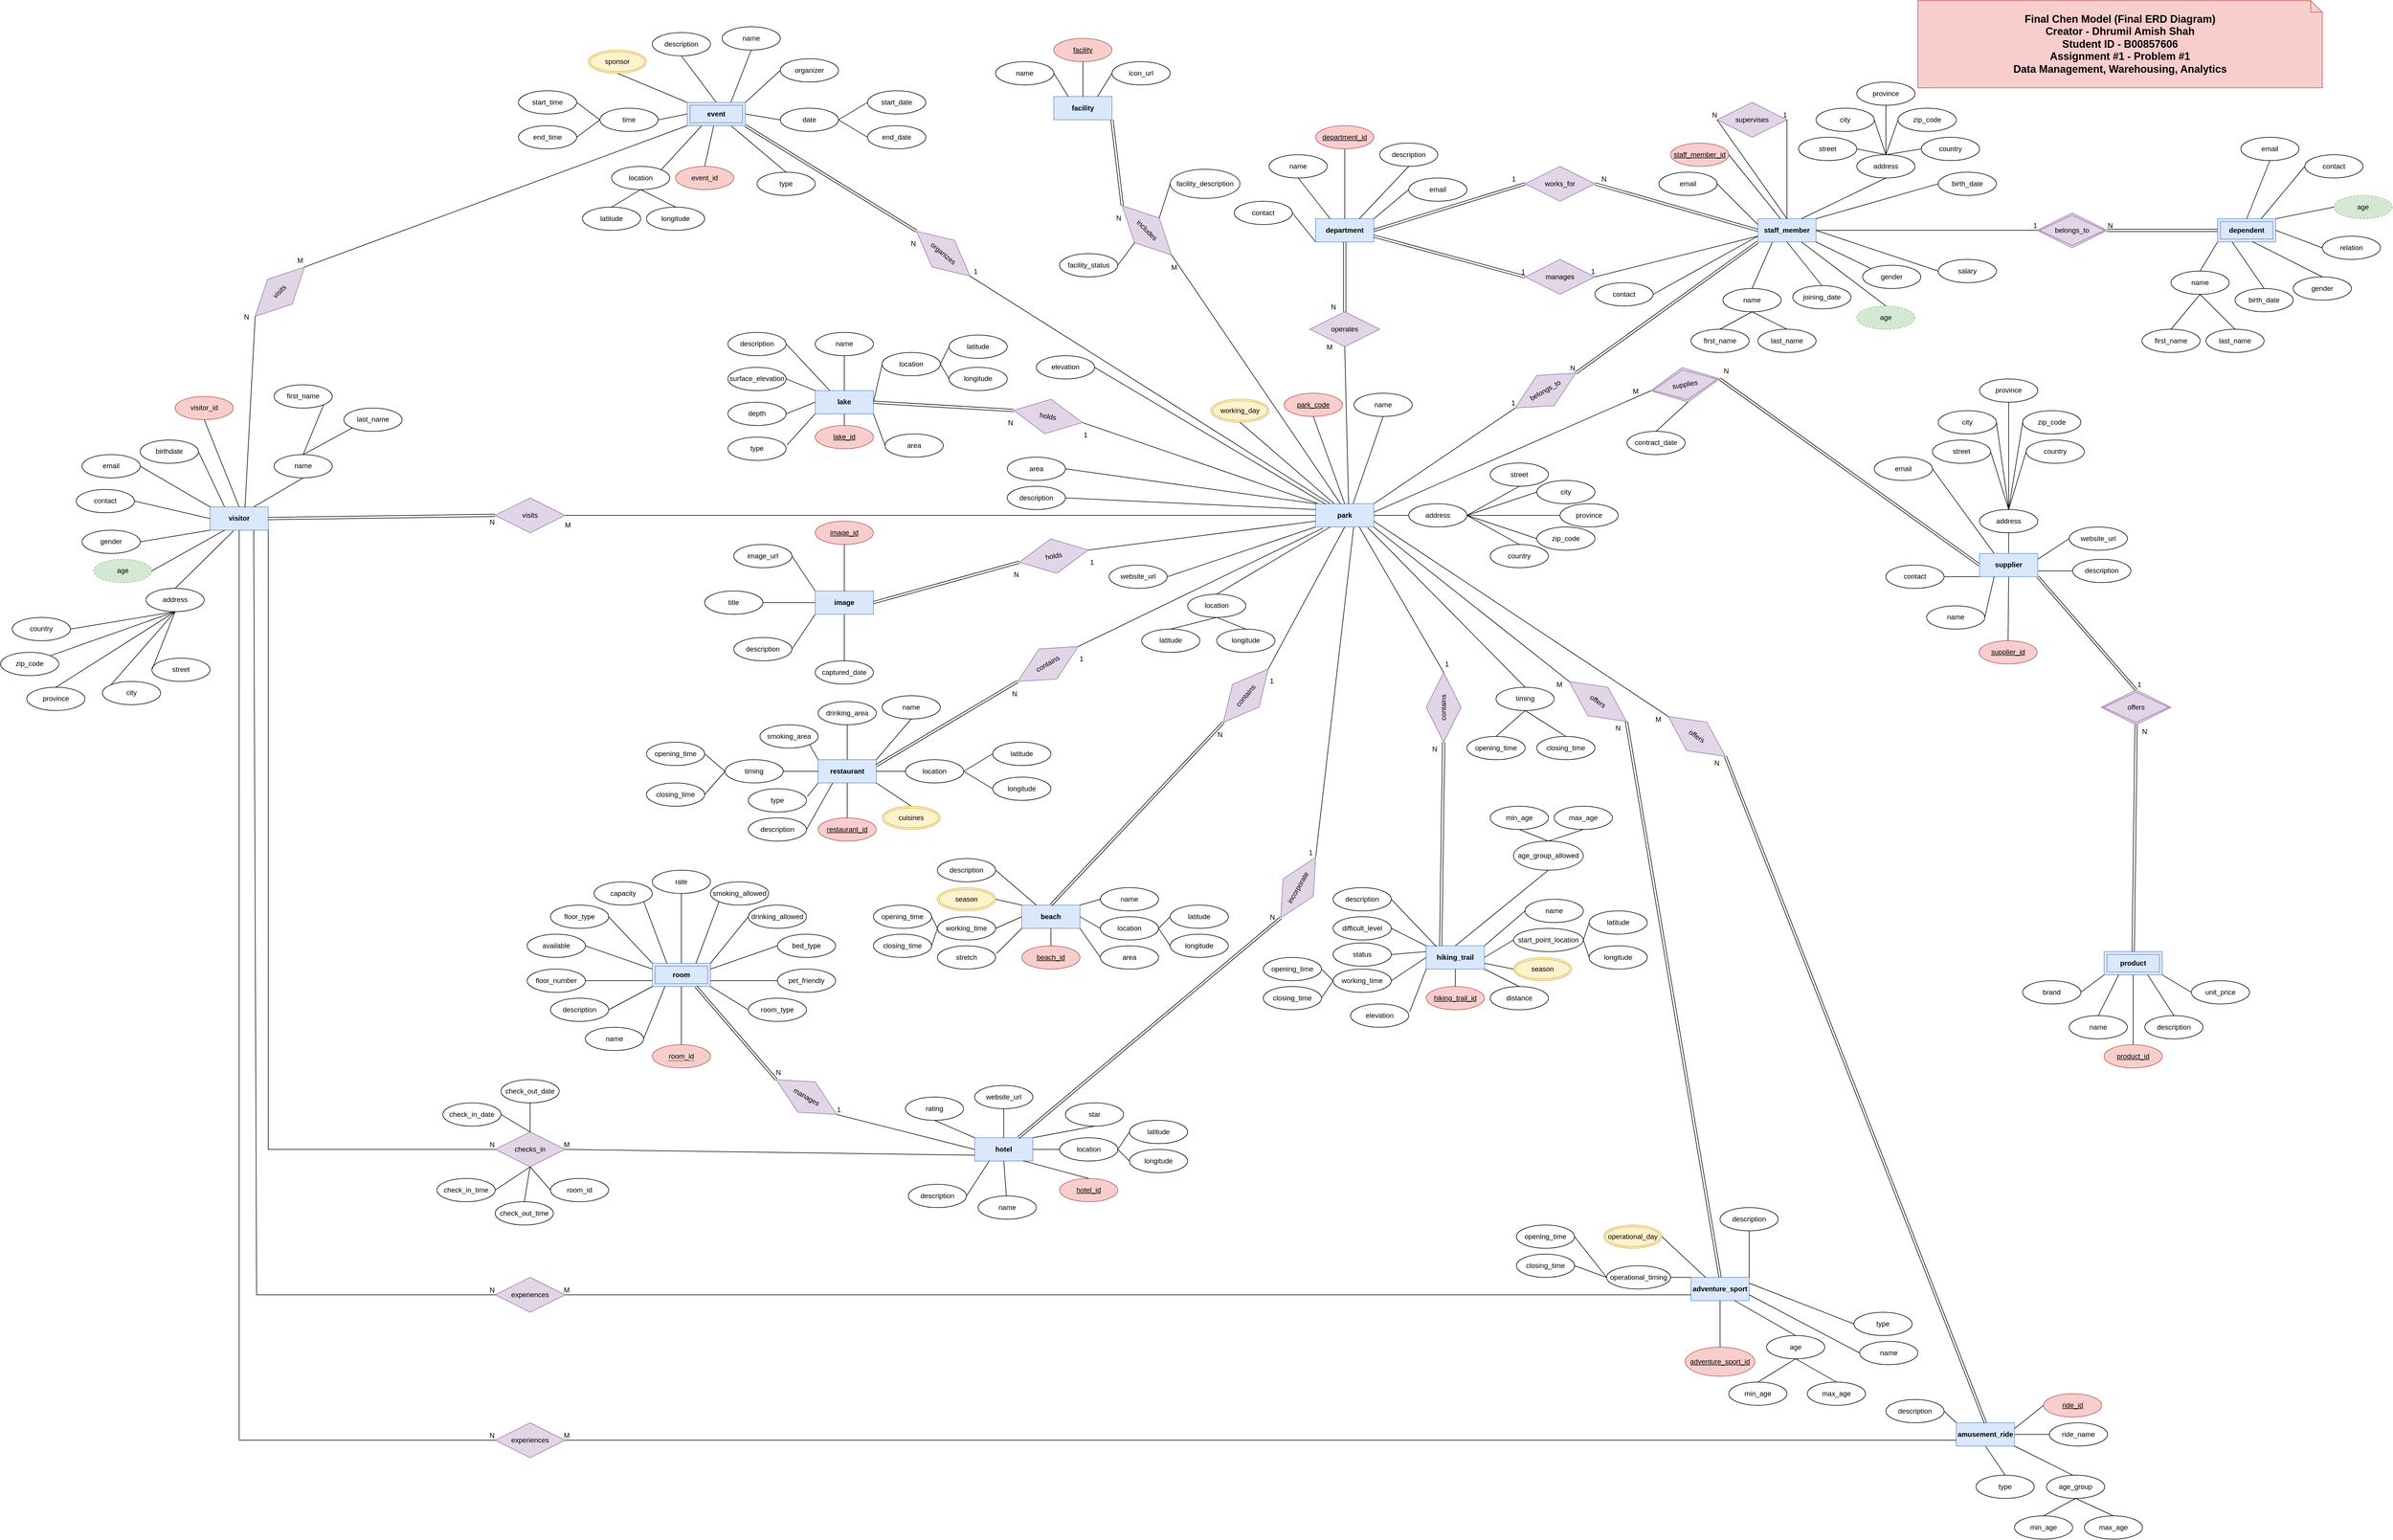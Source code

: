 <mxfile version="14.7.3" type="device"><diagram id="R2lEEEUBdFMjLlhIrx00" name="Page-1"><mxGraphModel dx="6920" dy="4967" grid="1" gridSize="10" guides="1" tooltips="1" connect="1" arrows="1" fold="1" page="1" pageScale="1" pageWidth="850" pageHeight="1100" math="0" shadow="0" extFonts="Permanent Marker^https://fonts.googleapis.com/css?family=Permanent+Marker"><root><mxCell id="0"/><mxCell id="1" parent="0"/><mxCell id="7V8xvWxd-aJolCSBnPE_-14" value="&lt;b&gt;park&lt;/b&gt;" style="whiteSpace=wrap;html=1;align=center;fillColor=#dae8fc;strokeColor=#6c8ebf;" parent="1" vertex="1"><mxGeometry x="2430" y="-170" width="100" height="40" as="geometry"/></mxCell><mxCell id="7V8xvWxd-aJolCSBnPE_-25" value="" style="endArrow=none;html=1;rounded=0;entryX=0;entryY=0.5;entryDx=0;entryDy=0;exitX=1;exitY=0.5;exitDx=0;exitDy=0;" parent="1" target="7V8xvWxd-aJolCSBnPE_-58" edge="1"><mxGeometry x="2250" y="-290" as="geometry"><mxPoint x="2650.0" y="-150" as="sourcePoint"/><mxPoint x="2780" y="-150" as="targetPoint"/></mxGeometry></mxCell><mxCell id="7V8xvWxd-aJolCSBnPE_-26" value="" style="endArrow=none;html=1;rounded=0;exitX=1;exitY=0.5;exitDx=0;exitDy=0;entryX=0;entryY=0.5;entryDx=0;entryDy=0;" parent="1" source="7V8xvWxd-aJolCSBnPE_-54" target="7V8xvWxd-aJolCSBnPE_-59" edge="1"><mxGeometry x="2250" y="-290" as="geometry"><mxPoint x="2650.0" y="-150" as="sourcePoint"/><mxPoint x="2725.0" y="-110" as="targetPoint"/></mxGeometry></mxCell><mxCell id="7V8xvWxd-aJolCSBnPE_-39" value="" style="endArrow=none;html=1;rounded=0;exitX=0.5;exitY=1;exitDx=0;exitDy=0;entryX=0.5;entryY=0;entryDx=0;entryDy=0;" parent="1" source="7V8xvWxd-aJolCSBnPE_-52" target="7V8xvWxd-aJolCSBnPE_-14" edge="1"><mxGeometry x="2250" y="-290" as="geometry"><mxPoint x="2480" y="-250" as="sourcePoint"/><mxPoint x="2580" y="-190" as="targetPoint"/></mxGeometry></mxCell><mxCell id="7V8xvWxd-aJolCSBnPE_-43" value="" style="endArrow=none;html=1;rounded=0;exitX=0;exitY=0.5;exitDx=0;exitDy=0;entryX=1;entryY=0.5;entryDx=0;entryDy=0;" parent="1" source="7V8xvWxd-aJolCSBnPE_-54" target="7V8xvWxd-aJolCSBnPE_-14" edge="1"><mxGeometry x="2250" y="-290" as="geometry"><mxPoint x="2550.0" y="-150" as="sourcePoint"/><mxPoint x="2530.0" y="-150" as="targetPoint"/></mxGeometry></mxCell><mxCell id="7V8xvWxd-aJolCSBnPE_-47" value="description" style="ellipse;whiteSpace=wrap;html=1;align=center;" parent="1" vertex="1"><mxGeometry x="1900" y="-200" width="100" height="40" as="geometry"/></mxCell><mxCell id="7V8xvWxd-aJolCSBnPE_-48" value="" style="endArrow=none;html=1;rounded=0;exitX=0;exitY=0.25;exitDx=0;exitDy=0;entryX=1;entryY=0.5;entryDx=0;entryDy=0;" parent="1" source="7V8xvWxd-aJolCSBnPE_-14" target="7V8xvWxd-aJolCSBnPE_-47" edge="1"><mxGeometry x="2180" y="-290" as="geometry"><mxPoint x="2320" y="-170" as="sourcePoint"/><mxPoint x="2530" y="-120" as="targetPoint"/></mxGeometry></mxCell><mxCell id="7V8xvWxd-aJolCSBnPE_-49" value="area" style="ellipse;whiteSpace=wrap;html=1;align=center;" parent="1" vertex="1"><mxGeometry x="1900" y="-250" width="100" height="40" as="geometry"/></mxCell><mxCell id="7V8xvWxd-aJolCSBnPE_-50" value="" style="endArrow=none;html=1;rounded=0;exitX=1;exitY=0.5;exitDx=0;exitDy=0;entryX=0;entryY=0;entryDx=0;entryDy=0;" parent="1" source="7V8xvWxd-aJolCSBnPE_-49" target="7V8xvWxd-aJolCSBnPE_-14" edge="1"><mxGeometry x="2180" y="-290" as="geometry"><mxPoint x="2330" y="-220" as="sourcePoint"/><mxPoint x="2320" y="-180" as="targetPoint"/></mxGeometry></mxCell><mxCell id="7V8xvWxd-aJolCSBnPE_-52" value="park_code" style="ellipse;whiteSpace=wrap;html=1;align=center;fontStyle=4;fillColor=#f8cecc;strokeColor=#b85450;" parent="1" vertex="1"><mxGeometry x="2376" y="-360" width="100" height="40" as="geometry"/></mxCell><mxCell id="7V8xvWxd-aJolCSBnPE_-53" value="name" style="ellipse;whiteSpace=wrap;html=1;align=center;" parent="1" vertex="1"><mxGeometry x="2496" y="-360" width="100" height="40" as="geometry"/></mxCell><mxCell id="7V8xvWxd-aJolCSBnPE_-54" value="address" style="ellipse;whiteSpace=wrap;html=1;align=center;" parent="1" vertex="1"><mxGeometry x="2590" y="-170" width="100" height="40" as="geometry"/></mxCell><mxCell id="7V8xvWxd-aJolCSBnPE_-55" value="street" style="ellipse;whiteSpace=wrap;html=1;align=center;" parent="1" vertex="1"><mxGeometry x="2730" y="-240" width="100" height="40" as="geometry"/></mxCell><mxCell id="7V8xvWxd-aJolCSBnPE_-56" value="country" style="ellipse;whiteSpace=wrap;html=1;align=center;" parent="1" vertex="1"><mxGeometry x="2730" y="-100" width="100" height="40" as="geometry"/></mxCell><mxCell id="7V8xvWxd-aJolCSBnPE_-57" value="city" style="ellipse;whiteSpace=wrap;html=1;align=center;" parent="1" vertex="1"><mxGeometry x="2810" y="-210" width="100" height="40" as="geometry"/></mxCell><mxCell id="7V8xvWxd-aJolCSBnPE_-58" value="province" style="ellipse;whiteSpace=wrap;html=1;align=center;" parent="1" vertex="1"><mxGeometry x="2850" y="-170" width="100" height="40" as="geometry"/></mxCell><mxCell id="7V8xvWxd-aJolCSBnPE_-59" value="zip_code" style="ellipse;whiteSpace=wrap;html=1;align=center;" parent="1" vertex="1"><mxGeometry x="2810" y="-130" width="100" height="40" as="geometry"/></mxCell><mxCell id="7V8xvWxd-aJolCSBnPE_-60" value="" style="endArrow=none;html=1;rounded=0;entryX=0.5;entryY=1;entryDx=0;entryDy=0;exitX=1;exitY=0.5;exitDx=0;exitDy=0;" parent="1" source="7V8xvWxd-aJolCSBnPE_-54" target="7V8xvWxd-aJolCSBnPE_-55" edge="1"><mxGeometry x="2250" y="-290" as="geometry"><mxPoint x="2490" y="-120" as="sourcePoint"/><mxPoint x="2650" y="-120" as="targetPoint"/></mxGeometry></mxCell><mxCell id="7V8xvWxd-aJolCSBnPE_-61" value="" style="endArrow=none;html=1;rounded=0;exitX=1;exitY=0.5;exitDx=0;exitDy=0;entryX=0;entryY=0.5;entryDx=0;entryDy=0;" parent="1" source="7V8xvWxd-aJolCSBnPE_-54" target="7V8xvWxd-aJolCSBnPE_-57" edge="1"><mxGeometry x="2250" y="-290" as="geometry"><mxPoint x="2520" as="sourcePoint"/><mxPoint x="2680" as="targetPoint"/></mxGeometry></mxCell><mxCell id="7V8xvWxd-aJolCSBnPE_-64" value="" style="endArrow=none;html=1;rounded=0;exitX=1;exitY=0.5;exitDx=0;exitDy=0;entryX=0.5;entryY=0;entryDx=0;entryDy=0;" parent="1" source="7V8xvWxd-aJolCSBnPE_-54" target="7V8xvWxd-aJolCSBnPE_-56" edge="1"><mxGeometry x="2250" y="-290" as="geometry"><mxPoint x="2680" y="-120" as="sourcePoint"/><mxPoint x="2755.0" y="-160" as="targetPoint"/></mxGeometry></mxCell><mxCell id="7V8xvWxd-aJolCSBnPE_-65" value="timing" style="ellipse;whiteSpace=wrap;html=1;align=center;" parent="1" vertex="1"><mxGeometry x="2740" y="145.47" width="100" height="40" as="geometry"/></mxCell><mxCell id="7V8xvWxd-aJolCSBnPE_-66" value="opening_time" style="ellipse;whiteSpace=wrap;html=1;align=center;" parent="1" vertex="1"><mxGeometry x="2690" y="230" width="100" height="40" as="geometry"/></mxCell><mxCell id="7V8xvWxd-aJolCSBnPE_-67" value="closing_time" style="ellipse;whiteSpace=wrap;html=1;align=center;" parent="1" vertex="1"><mxGeometry x="2810" y="230" width="100" height="40" as="geometry"/></mxCell><mxCell id="7V8xvWxd-aJolCSBnPE_-68" value="" style="endArrow=none;html=1;rounded=0;exitX=0.5;exitY=1;exitDx=0;exitDy=0;entryX=0.5;entryY=0;entryDx=0;entryDy=0;" parent="1" source="7V8xvWxd-aJolCSBnPE_-65" target="7V8xvWxd-aJolCSBnPE_-66" edge="1"><mxGeometry x="2250" y="-290" as="geometry"><mxPoint x="2660" y="-140" as="sourcePoint"/><mxPoint x="2710" y="-90" as="targetPoint"/></mxGeometry></mxCell><mxCell id="7V8xvWxd-aJolCSBnPE_-69" value="" style="endArrow=none;html=1;rounded=0;entryX=0.5;entryY=0;entryDx=0;entryDy=0;exitX=0.5;exitY=1;exitDx=0;exitDy=0;" parent="1" source="7V8xvWxd-aJolCSBnPE_-65" target="7V8xvWxd-aJolCSBnPE_-67" edge="1"><mxGeometry x="2250" y="-290" as="geometry"><mxPoint x="2560" y="-30" as="sourcePoint"/><mxPoint x="2720" y="-80" as="targetPoint"/></mxGeometry></mxCell><mxCell id="7V8xvWxd-aJolCSBnPE_-70" value="location" style="ellipse;whiteSpace=wrap;html=1;align=center;" parent="1" vertex="1"><mxGeometry x="2210" y="-14.53" width="100" height="40" as="geometry"/></mxCell><mxCell id="7V8xvWxd-aJolCSBnPE_-71" value="latitude" style="ellipse;whiteSpace=wrap;html=1;align=center;" parent="1" vertex="1"><mxGeometry x="2131" y="45.47" width="100" height="40" as="geometry"/></mxCell><mxCell id="7V8xvWxd-aJolCSBnPE_-72" value="longitude" style="ellipse;whiteSpace=wrap;html=1;align=center;" parent="1" vertex="1"><mxGeometry x="2260" y="45.47" width="100" height="40" as="geometry"/></mxCell><mxCell id="7V8xvWxd-aJolCSBnPE_-73" value="" style="endArrow=none;html=1;rounded=0;exitX=0.5;exitY=1;exitDx=0;exitDy=0;entryX=0.5;entryY=0;entryDx=0;entryDy=0;" parent="1" source="7V8xvWxd-aJolCSBnPE_-70" target="7V8xvWxd-aJolCSBnPE_-71" edge="1"><mxGeometry x="2250" y="-290" as="geometry"><mxPoint x="2460" y="-170" as="sourcePoint"/><mxPoint x="2510" y="-120" as="targetPoint"/></mxGeometry></mxCell><mxCell id="7V8xvWxd-aJolCSBnPE_-74" value="" style="endArrow=none;html=1;rounded=0;entryX=0.5;entryY=0;entryDx=0;entryDy=0;exitX=0.5;exitY=1;exitDx=0;exitDy=0;" parent="1" source="7V8xvWxd-aJolCSBnPE_-70" target="7V8xvWxd-aJolCSBnPE_-72" edge="1"><mxGeometry x="2250" y="-290" as="geometry"><mxPoint x="2360" y="-60" as="sourcePoint"/><mxPoint x="2520" y="-110" as="targetPoint"/></mxGeometry></mxCell><mxCell id="7V8xvWxd-aJolCSBnPE_-75" value="elevation" style="ellipse;whiteSpace=wrap;html=1;align=center;" parent="1" vertex="1"><mxGeometry x="1950" y="-424.53" width="100" height="40" as="geometry"/></mxCell><mxCell id="7V8xvWxd-aJolCSBnPE_-76" value="website_url" style="ellipse;whiteSpace=wrap;html=1;align=center;" parent="1" vertex="1"><mxGeometry x="2075" y="-64.53" width="100" height="40" as="geometry"/></mxCell><mxCell id="7V8xvWxd-aJolCSBnPE_-77" value="working_day" style="ellipse;shape=doubleEllipse;margin=3;whiteSpace=wrap;html=1;align=center;fillColor=#fff2cc;strokeColor=#d6b656;" parent="1" vertex="1"><mxGeometry x="2250" y="-350" width="100" height="40" as="geometry"/></mxCell><mxCell id="7V8xvWxd-aJolCSBnPE_-79" value="" style="endArrow=none;html=1;rounded=0;entryX=0.5;entryY=1;entryDx=0;entryDy=0;exitX=0.646;exitY=-0.019;exitDx=0;exitDy=0;exitPerimeter=0;" parent="1" source="7V8xvWxd-aJolCSBnPE_-14" target="7V8xvWxd-aJolCSBnPE_-53" edge="1"><mxGeometry x="2250" y="-290" as="geometry"><mxPoint x="2488" y="-170" as="sourcePoint"/><mxPoint x="2490" y="-160" as="targetPoint"/></mxGeometry></mxCell><mxCell id="7V8xvWxd-aJolCSBnPE_-80" value="" style="endArrow=none;html=1;rounded=0;exitX=0.5;exitY=1;exitDx=0;exitDy=0;entryX=0.319;entryY=-0.004;entryDx=0;entryDy=0;entryPerimeter=0;" parent="1" source="7V8xvWxd-aJolCSBnPE_-77" target="7V8xvWxd-aJolCSBnPE_-14" edge="1"><mxGeometry x="2250" y="-290" as="geometry"><mxPoint x="2500" y="-230" as="sourcePoint"/><mxPoint x="2467" y="-170" as="targetPoint"/></mxGeometry></mxCell><mxCell id="7V8xvWxd-aJolCSBnPE_-81" value="" style="endArrow=none;html=1;rounded=0;entryX=0.169;entryY=0.018;entryDx=0;entryDy=0;exitX=1;exitY=0.5;exitDx=0;exitDy=0;entryPerimeter=0;" parent="1" source="7V8xvWxd-aJolCSBnPE_-75" target="7V8xvWxd-aJolCSBnPE_-14" edge="1"><mxGeometry x="2250" y="-290" as="geometry"><mxPoint x="2330" y="-270" as="sourcePoint"/><mxPoint x="2320" y="-190" as="targetPoint"/></mxGeometry></mxCell><mxCell id="7V8xvWxd-aJolCSBnPE_-83" value="" style="endArrow=none;html=1;rounded=0;entryX=1;entryY=0.5;entryDx=0;entryDy=0;exitX=0;exitY=1;exitDx=0;exitDy=0;" parent="1" source="7V8xvWxd-aJolCSBnPE_-14" target="7V8xvWxd-aJolCSBnPE_-76" edge="1"><mxGeometry x="2250" y="-290" as="geometry"><mxPoint x="2400" y="-130" as="sourcePoint"/><mxPoint x="2540" y="-110" as="targetPoint"/></mxGeometry></mxCell><mxCell id="7V8xvWxd-aJolCSBnPE_-84" value="" style="endArrow=none;html=1;rounded=0;entryX=0.5;entryY=0;entryDx=0;entryDy=0;exitX=0.25;exitY=1;exitDx=0;exitDy=0;" parent="1" source="7V8xvWxd-aJolCSBnPE_-14" target="7V8xvWxd-aJolCSBnPE_-70" edge="1"><mxGeometry x="2250" y="-290" as="geometry"><mxPoint x="2455" y="-130" as="sourcePoint"/><mxPoint x="2550" y="-100" as="targetPoint"/></mxGeometry></mxCell><mxCell id="7V8xvWxd-aJolCSBnPE_-85" value="" style="endArrow=none;html=1;rounded=0;exitX=0.5;exitY=0;exitDx=0;exitDy=0;entryX=0.895;entryY=1.028;entryDx=0;entryDy=0;entryPerimeter=0;" parent="1" source="7V8xvWxd-aJolCSBnPE_-65" target="7V8xvWxd-aJolCSBnPE_-14" edge="1"><mxGeometry x="2250" y="-290" as="geometry"><mxPoint x="2560" y="-170" as="sourcePoint"/><mxPoint x="2395" y="-150" as="targetPoint"/></mxGeometry></mxCell><mxCell id="7V8xvWxd-aJolCSBnPE_-100" style="edgeStyle=orthogonalEdgeStyle;rounded=0;orthogonalLoop=1;jettySize=auto;html=1;exitX=0.5;exitY=1;exitDx=0;exitDy=0;" parent="1" edge="1"><mxGeometry relative="1" as="geometry"><mxPoint x="2240" y="55.47" as="sourcePoint"/><mxPoint x="2240" y="55.47" as="targetPoint"/></mxGeometry></mxCell><mxCell id="7V8xvWxd-aJolCSBnPE_-103" value="&lt;b&gt;department&lt;/b&gt;" style="whiteSpace=wrap;html=1;align=center;fillColor=#dae8fc;strokeColor=#6c8ebf;" parent="1" vertex="1"><mxGeometry x="2430" y="-660" width="100" height="40" as="geometry"/></mxCell><mxCell id="7V8xvWxd-aJolCSBnPE_-107" value="" style="endArrow=none;html=1;rounded=0;entryX=0.5;entryY=0;entryDx=0;entryDy=0;exitX=0.5;exitY=1;exitDx=0;exitDy=0;" parent="1" source="7V8xvWxd-aJolCSBnPE_-123" target="7V8xvWxd-aJolCSBnPE_-103" edge="1"><mxGeometry x="2245" y="-870" as="geometry"><mxPoint x="2475" y="-830" as="sourcePoint"/><mxPoint x="2325" y="-690" as="targetPoint"/></mxGeometry></mxCell><mxCell id="7V8xvWxd-aJolCSBnPE_-108" value="" style="endArrow=none;html=1;rounded=0;entryX=0.25;entryY=0;entryDx=0;entryDy=0;exitX=0.5;exitY=1;exitDx=0;exitDy=0;" parent="1" source="7V8xvWxd-aJolCSBnPE_-122" target="7V8xvWxd-aJolCSBnPE_-103" edge="1"><mxGeometry x="2245" y="-870" as="geometry"><mxPoint x="2335" y="-800" as="sourcePoint"/><mxPoint x="2510" y="-750" as="targetPoint"/></mxGeometry></mxCell><mxCell id="7V8xvWxd-aJolCSBnPE_-110" value="description" style="ellipse;whiteSpace=wrap;html=1;align=center;" parent="1" vertex="1"><mxGeometry x="2540" y="-790" width="100" height="40" as="geometry"/></mxCell><mxCell id="7V8xvWxd-aJolCSBnPE_-111" value="email" style="ellipse;whiteSpace=wrap;html=1;align=center;" parent="1" vertex="1"><mxGeometry x="2590" y="-730" width="100" height="40" as="geometry"/></mxCell><mxCell id="7V8xvWxd-aJolCSBnPE_-112" value="contact" style="ellipse;whiteSpace=wrap;html=1;align=center;" parent="1" vertex="1"><mxGeometry x="2290" y="-690" width="100" height="40" as="geometry"/></mxCell><mxCell id="7V8xvWxd-aJolCSBnPE_-113" value="" style="endArrow=none;html=1;rounded=0;entryX=0.75;entryY=0;entryDx=0;entryDy=0;exitX=0.5;exitY=1;exitDx=0;exitDy=0;" parent="1" source="7V8xvWxd-aJolCSBnPE_-110" target="7V8xvWxd-aJolCSBnPE_-103" edge="1"><mxGeometry x="2245" y="-870" as="geometry"><mxPoint x="2485" y="-820" as="sourcePoint"/><mxPoint x="2485" y="-750" as="targetPoint"/></mxGeometry></mxCell><mxCell id="7V8xvWxd-aJolCSBnPE_-114" value="" style="endArrow=none;html=1;rounded=0;exitX=0;exitY=0.5;exitDx=0;exitDy=0;entryX=1;entryY=0;entryDx=0;entryDy=0;" parent="1" source="7V8xvWxd-aJolCSBnPE_-111" target="7V8xvWxd-aJolCSBnPE_-103" edge="1"><mxGeometry x="2245" y="-870" as="geometry"><mxPoint x="2495" y="-810" as="sourcePoint"/><mxPoint x="2545" y="-730" as="targetPoint"/></mxGeometry></mxCell><mxCell id="7V8xvWxd-aJolCSBnPE_-122" value="name" style="ellipse;whiteSpace=wrap;html=1;align=center;" parent="1" vertex="1"><mxGeometry x="2350" y="-770" width="100" height="40" as="geometry"/></mxCell><mxCell id="7V8xvWxd-aJolCSBnPE_-123" value="&lt;u&gt;department_id&lt;/u&gt;" style="ellipse;whiteSpace=wrap;html=1;align=center;fillColor=#f8cecc;strokeColor=#b85450;" parent="1" vertex="1"><mxGeometry x="2430" y="-820" width="100" height="40" as="geometry"/></mxCell><mxCell id="7V8xvWxd-aJolCSBnPE_-125" value="" style="endArrow=none;html=1;rounded=0;entryX=0;entryY=1;entryDx=0;entryDy=0;exitX=1;exitY=0.5;exitDx=0;exitDy=0;" parent="1" source="7V8xvWxd-aJolCSBnPE_-112" target="7V8xvWxd-aJolCSBnPE_-103" edge="1"><mxGeometry x="2255" y="-860" as="geometry"><mxPoint x="2380" y="-800" as="sourcePoint"/><mxPoint x="2435" y="-740" as="targetPoint"/></mxGeometry></mxCell><mxCell id="7V8xvWxd-aJolCSBnPE_-126" value="operates" style="shape=rhombus;perimeter=rhombusPerimeter;whiteSpace=wrap;html=1;align=center;fillColor=#e1d5e7;strokeColor=#9673a6;" parent="1" vertex="1"><mxGeometry x="2420" y="-500" width="120" height="60" as="geometry"/></mxCell><mxCell id="7V8xvWxd-aJolCSBnPE_-127" value="" style="shape=link;html=1;rounded=0;entryX=0.5;entryY=0;entryDx=0;entryDy=0;exitX=0.5;exitY=1;exitDx=0;exitDy=0;" parent="1" source="7V8xvWxd-aJolCSBnPE_-103" target="7V8xvWxd-aJolCSBnPE_-126" edge="1"><mxGeometry relative="1" as="geometry"><mxPoint x="2250" y="-570" as="sourcePoint"/><mxPoint x="2410" y="-570" as="targetPoint"/></mxGeometry></mxCell><mxCell id="7V8xvWxd-aJolCSBnPE_-128" value="N" style="resizable=0;html=1;align=right;verticalAlign=bottom;" parent="7V8xvWxd-aJolCSBnPE_-127" connectable="0" vertex="1"><mxGeometry x="1" relative="1" as="geometry"><mxPoint x="-15" as="offset"/></mxGeometry></mxCell><mxCell id="7V8xvWxd-aJolCSBnPE_-133" value="" style="endArrow=none;html=1;rounded=0;exitX=0.566;exitY=0.019;exitDx=0;exitDy=0;entryX=0.5;entryY=1;entryDx=0;entryDy=0;exitPerimeter=0;" parent="1" source="7V8xvWxd-aJolCSBnPE_-14" target="7V8xvWxd-aJolCSBnPE_-126" edge="1"><mxGeometry relative="1" as="geometry"><mxPoint x="2477.5" y="-160" as="sourcePoint"/><mxPoint x="2472.5" y="-430" as="targetPoint"/></mxGeometry></mxCell><mxCell id="7V8xvWxd-aJolCSBnPE_-134" value="M" style="resizable=0;html=1;align=right;verticalAlign=bottom;" parent="7V8xvWxd-aJolCSBnPE_-133" connectable="0" vertex="1"><mxGeometry x="1" relative="1" as="geometry"><mxPoint x="-20" y="10" as="offset"/></mxGeometry></mxCell><mxCell id="7V8xvWxd-aJolCSBnPE_-138" value="&lt;b&gt;staff_member&lt;/b&gt;" style="whiteSpace=wrap;html=1;align=center;fillColor=#dae8fc;strokeColor=#6c8ebf;" parent="1" vertex="1"><mxGeometry x="3190" y="-660" width="100" height="40" as="geometry"/></mxCell><mxCell id="7V8xvWxd-aJolCSBnPE_-139" value="staff_member_id" style="ellipse;whiteSpace=wrap;html=1;align=center;fontStyle=4;fillColor=#f8cecc;strokeColor=#b85450;" parent="1" vertex="1"><mxGeometry x="3040" y="-790" width="100" height="40" as="geometry"/></mxCell><mxCell id="7V8xvWxd-aJolCSBnPE_-140" value="birth_date" style="ellipse;whiteSpace=wrap;html=1;align=center;" parent="1" vertex="1"><mxGeometry x="3500" y="-740" width="100" height="40" as="geometry"/></mxCell><mxCell id="7V8xvWxd-aJolCSBnPE_-141" value="salary" style="ellipse;whiteSpace=wrap;html=1;align=center;" parent="1" vertex="1"><mxGeometry x="3500" y="-590" width="100" height="40" as="geometry"/></mxCell><mxCell id="7V8xvWxd-aJolCSBnPE_-142" value="gender" style="ellipse;whiteSpace=wrap;html=1;align=center;" parent="1" vertex="1"><mxGeometry x="3370" y="-580" width="100" height="40" as="geometry"/></mxCell><mxCell id="7V8xvWxd-aJolCSBnPE_-143" value="address" style="ellipse;whiteSpace=wrap;html=1;align=center;" parent="1" vertex="1"><mxGeometry x="3360" y="-770" width="100" height="40" as="geometry"/></mxCell><mxCell id="7V8xvWxd-aJolCSBnPE_-144" value="age" style="ellipse;whiteSpace=wrap;html=1;align=center;dashed=1;fillColor=#d5e8d4;strokeColor=#82b366;" parent="1" vertex="1"><mxGeometry x="3360" y="-510" width="100" height="40" as="geometry"/></mxCell><mxCell id="7V8xvWxd-aJolCSBnPE_-147" value="joining_date" style="ellipse;whiteSpace=wrap;html=1;align=center;" parent="1" vertex="1"><mxGeometry x="3250" y="-545" width="100" height="40" as="geometry"/></mxCell><mxCell id="7V8xvWxd-aJolCSBnPE_-148" value="city" style="ellipse;whiteSpace=wrap;html=1;align=center;" parent="1" vertex="1"><mxGeometry x="3290" y="-850" width="100" height="40" as="geometry"/></mxCell><mxCell id="7V8xvWxd-aJolCSBnPE_-149" value="country" style="ellipse;whiteSpace=wrap;html=1;align=center;" parent="1" vertex="1"><mxGeometry x="3471" y="-800" width="100" height="40" as="geometry"/></mxCell><mxCell id="7V8xvWxd-aJolCSBnPE_-150" value="zip_code" style="ellipse;whiteSpace=wrap;html=1;align=center;" parent="1" vertex="1"><mxGeometry x="3431" y="-850" width="100" height="40" as="geometry"/></mxCell><mxCell id="7V8xvWxd-aJolCSBnPE_-151" value="province" style="ellipse;whiteSpace=wrap;html=1;align=center;" parent="1" vertex="1"><mxGeometry x="3360" y="-895" width="100" height="40" as="geometry"/></mxCell><mxCell id="7V8xvWxd-aJolCSBnPE_-152" value="street" style="ellipse;whiteSpace=wrap;html=1;align=center;" parent="1" vertex="1"><mxGeometry x="3260" y="-800" width="100" height="40" as="geometry"/></mxCell><mxCell id="7V8xvWxd-aJolCSBnPE_-153" value="" style="endArrow=none;html=1;rounded=0;entryX=0.5;entryY=0;entryDx=0;entryDy=0;exitX=1;exitY=0.5;exitDx=0;exitDy=0;" parent="1" source="7V8xvWxd-aJolCSBnPE_-152" target="7V8xvWxd-aJolCSBnPE_-143" edge="1"><mxGeometry x="3000" y="-850" as="geometry"><mxPoint x="3080" y="-960" as="sourcePoint"/><mxPoint x="3240" y="-960" as="targetPoint"/></mxGeometry></mxCell><mxCell id="7V8xvWxd-aJolCSBnPE_-154" value="" style="endArrow=none;html=1;rounded=0;entryX=0.5;entryY=0;entryDx=0;entryDy=0;exitX=1;exitY=0.5;exitDx=0;exitDy=0;" parent="1" source="7V8xvWxd-aJolCSBnPE_-148" target="7V8xvWxd-aJolCSBnPE_-143" edge="1"><mxGeometry x="3000" y="-850" as="geometry"><mxPoint x="3250" y="-850" as="sourcePoint"/><mxPoint x="3300" y="-810" as="targetPoint"/></mxGeometry></mxCell><mxCell id="7V8xvWxd-aJolCSBnPE_-155" value="" style="endArrow=none;html=1;rounded=0;exitX=0.5;exitY=1;exitDx=0;exitDy=0;entryX=0.5;entryY=0;entryDx=0;entryDy=0;" parent="1" source="7V8xvWxd-aJolCSBnPE_-151" target="7V8xvWxd-aJolCSBnPE_-143" edge="1"><mxGeometry x="3000" y="-850" as="geometry"><mxPoint x="3260" y="-840" as="sourcePoint"/><mxPoint x="3290" y="-820" as="targetPoint"/></mxGeometry></mxCell><mxCell id="7V8xvWxd-aJolCSBnPE_-156" value="" style="endArrow=none;html=1;rounded=0;exitX=0;exitY=0.5;exitDx=0;exitDy=0;entryX=0.5;entryY=0;entryDx=0;entryDy=0;" parent="1" source="7V8xvWxd-aJolCSBnPE_-150" target="7V8xvWxd-aJolCSBnPE_-143" edge="1"><mxGeometry x="3000" y="-850" as="geometry"><mxPoint x="3300" y="-940" as="sourcePoint"/><mxPoint x="3290" y="-820" as="targetPoint"/></mxGeometry></mxCell><mxCell id="7V8xvWxd-aJolCSBnPE_-157" value="" style="endArrow=none;html=1;rounded=0;exitX=0;exitY=0.5;exitDx=0;exitDy=0;entryX=0.5;entryY=0;entryDx=0;entryDy=0;" parent="1" source="7V8xvWxd-aJolCSBnPE_-149" target="7V8xvWxd-aJolCSBnPE_-143" edge="1"><mxGeometry x="3000" y="-850" as="geometry"><mxPoint x="3310" y="-930" as="sourcePoint"/><mxPoint x="3310" y="-800" as="targetPoint"/></mxGeometry></mxCell><mxCell id="7V8xvWxd-aJolCSBnPE_-158" value="" style="endArrow=none;html=1;rounded=0;entryX=0.5;entryY=0;entryDx=0;entryDy=0;exitX=0.75;exitY=1;exitDx=0;exitDy=0;" parent="1" source="7V8xvWxd-aJolCSBnPE_-138" target="7V8xvWxd-aJolCSBnPE_-144" edge="1"><mxGeometry x="3000" y="-850" as="geometry"><mxPoint x="3070" y="-580" as="sourcePoint"/><mxPoint x="3230" y="-580" as="targetPoint"/></mxGeometry></mxCell><mxCell id="7V8xvWxd-aJolCSBnPE_-159" value="" style="endArrow=none;html=1;rounded=0;exitX=0;exitY=0;exitDx=0;exitDy=0;entryX=1;entryY=1;entryDx=0;entryDy=0;" parent="1" source="7V8xvWxd-aJolCSBnPE_-142" target="7V8xvWxd-aJolCSBnPE_-138" edge="1"><mxGeometry x="3000" y="-850" as="geometry"><mxPoint x="3320" y="-920.0" as="sourcePoint"/><mxPoint x="3320" y="-790" as="targetPoint"/></mxGeometry></mxCell><mxCell id="7V8xvWxd-aJolCSBnPE_-160" value="" style="endArrow=none;html=1;rounded=0;exitX=0;exitY=0.5;exitDx=0;exitDy=0;entryX=1;entryY=0.5;entryDx=0;entryDy=0;" parent="1" source="7V8xvWxd-aJolCSBnPE_-141" target="7V8xvWxd-aJolCSBnPE_-138" edge="1"><mxGeometry x="3000" y="-850" as="geometry"><mxPoint x="3330" y="-910.0" as="sourcePoint"/><mxPoint x="3330" y="-780" as="targetPoint"/></mxGeometry></mxCell><mxCell id="7V8xvWxd-aJolCSBnPE_-161" value="" style="endArrow=none;html=1;rounded=0;exitX=0;exitY=0.5;exitDx=0;exitDy=0;entryX=1;entryY=0;entryDx=0;entryDy=0;" parent="1" source="7V8xvWxd-aJolCSBnPE_-140" target="7V8xvWxd-aJolCSBnPE_-138" edge="1"><mxGeometry x="3000" y="-850" as="geometry"><mxPoint x="3340" y="-900.0" as="sourcePoint"/><mxPoint x="3340" y="-770" as="targetPoint"/></mxGeometry></mxCell><mxCell id="7V8xvWxd-aJolCSBnPE_-162" value="" style="endArrow=none;html=1;rounded=0;exitX=0.5;exitY=1;exitDx=0;exitDy=0;entryX=0.75;entryY=0;entryDx=0;entryDy=0;" parent="1" source="7V8xvWxd-aJolCSBnPE_-143" target="7V8xvWxd-aJolCSBnPE_-138" edge="1"><mxGeometry x="3000" y="-850" as="geometry"><mxPoint x="3350" y="-890.0" as="sourcePoint"/><mxPoint x="3350" y="-760" as="targetPoint"/></mxGeometry></mxCell><mxCell id="7V8xvWxd-aJolCSBnPE_-163" value="" style="endArrow=none;html=1;rounded=0;entryX=0.5;entryY=0;entryDx=0;entryDy=0;exitX=0.5;exitY=1;exitDx=0;exitDy=0;" parent="1" source="7V8xvWxd-aJolCSBnPE_-138" target="7V8xvWxd-aJolCSBnPE_-147" edge="1"><mxGeometry x="3000" y="-850" as="geometry"><mxPoint x="3250" y="-610" as="sourcePoint"/><mxPoint x="3360" y="-750" as="targetPoint"/></mxGeometry></mxCell><mxCell id="7V8xvWxd-aJolCSBnPE_-164" value="" style="endArrow=none;html=1;rounded=0;entryX=1;entryY=0.5;entryDx=0;entryDy=0;exitX=0;exitY=0.75;exitDx=0;exitDy=0;" parent="1" source="7V8xvWxd-aJolCSBnPE_-138" target="7V8xvWxd-aJolCSBnPE_-177" edge="1"><mxGeometry x="3000" y="-850" as="geometry"><mxPoint x="3190" y="-640" as="sourcePoint"/><mxPoint x="3110" y="-620" as="targetPoint"/></mxGeometry></mxCell><mxCell id="7V8xvWxd-aJolCSBnPE_-165" value="" style="endArrow=none;html=1;rounded=0;exitX=0;exitY=0.25;exitDx=0;exitDy=0;entryX=1;entryY=0.5;entryDx=0;entryDy=0;" parent="1" source="7V8xvWxd-aJolCSBnPE_-138" target="7V8xvWxd-aJolCSBnPE_-176" edge="1"><mxGeometry x="3000" y="-850" as="geometry"><mxPoint x="3380" y="-860.0" as="sourcePoint"/><mxPoint x="3100.0" y="-670" as="targetPoint"/></mxGeometry></mxCell><mxCell id="7V8xvWxd-aJolCSBnPE_-166" value="" style="endArrow=none;html=1;rounded=0;exitX=0.387;exitY=-0.005;exitDx=0;exitDy=0;entryX=1;entryY=0.5;entryDx=0;entryDy=0;exitPerimeter=0;" parent="1" source="7V8xvWxd-aJolCSBnPE_-138" target="7V8xvWxd-aJolCSBnPE_-139" edge="1"><mxGeometry x="3000" y="-850" as="geometry"><mxPoint x="3390" y="-850.0" as="sourcePoint"/><mxPoint x="3390" y="-720" as="targetPoint"/></mxGeometry></mxCell><mxCell id="7V8xvWxd-aJolCSBnPE_-167" value="name" style="ellipse;whiteSpace=wrap;html=1;align=center;" parent="1" vertex="1"><mxGeometry x="3130" y="-540" width="100" height="40" as="geometry"/></mxCell><mxCell id="7V8xvWxd-aJolCSBnPE_-168" value="last_name" style="ellipse;whiteSpace=wrap;html=1;align=center;" parent="1" vertex="1"><mxGeometry x="3190" y="-470" width="100" height="40" as="geometry"/></mxCell><mxCell id="7V8xvWxd-aJolCSBnPE_-169" value="first_name" style="ellipse;whiteSpace=wrap;html=1;align=center;" parent="1" vertex="1"><mxGeometry x="3075" y="-470" width="100" height="40" as="geometry"/></mxCell><mxCell id="7V8xvWxd-aJolCSBnPE_-170" value="" style="endArrow=none;html=1;rounded=0;entryX=0.5;entryY=0;entryDx=0;entryDy=0;exitX=0.5;exitY=1;exitDx=0;exitDy=0;" parent="1" source="7V8xvWxd-aJolCSBnPE_-167" target="7V8xvWxd-aJolCSBnPE_-169" edge="1"><mxGeometry x="3000" y="-850" as="geometry"><mxPoint x="3200" y="-620" as="sourcePoint"/><mxPoint x="3120" y="-610" as="targetPoint"/></mxGeometry></mxCell><mxCell id="7V8xvWxd-aJolCSBnPE_-171" value="" style="endArrow=none;html=1;rounded=0;entryX=0.5;entryY=0;entryDx=0;entryDy=0;exitX=0.5;exitY=1;exitDx=0;exitDy=0;" parent="1" source="7V8xvWxd-aJolCSBnPE_-167" target="7V8xvWxd-aJolCSBnPE_-168" edge="1"><mxGeometry x="3000" y="-850" as="geometry"><mxPoint x="3210" y="-610" as="sourcePoint"/><mxPoint x="3130" y="-600" as="targetPoint"/></mxGeometry></mxCell><mxCell id="7V8xvWxd-aJolCSBnPE_-172" value="" style="endArrow=none;html=1;rounded=0;entryX=0.5;entryY=0;entryDx=0;entryDy=0;exitX=0.25;exitY=1;exitDx=0;exitDy=0;" parent="1" source="7V8xvWxd-aJolCSBnPE_-138" target="7V8xvWxd-aJolCSBnPE_-167" edge="1"><mxGeometry x="3000" y="-850" as="geometry"><mxPoint x="3220" y="-600" as="sourcePoint"/><mxPoint x="3140" y="-590" as="targetPoint"/></mxGeometry></mxCell><mxCell id="7V8xvWxd-aJolCSBnPE_-173" style="edgeStyle=orthogonalEdgeStyle;rounded=0;orthogonalLoop=1;jettySize=auto;html=1;exitX=0.5;exitY=1;exitDx=0;exitDy=0;" parent="1" source="7V8xvWxd-aJolCSBnPE_-139" target="7V8xvWxd-aJolCSBnPE_-139" edge="1"><mxGeometry x="3000" y="-850" as="geometry"/></mxCell><mxCell id="7V8xvWxd-aJolCSBnPE_-176" value="email" style="ellipse;whiteSpace=wrap;html=1;align=center;" parent="1" vertex="1"><mxGeometry x="3020" y="-740" width="100" height="40" as="geometry"/></mxCell><mxCell id="7V8xvWxd-aJolCSBnPE_-177" value="contact" style="ellipse;whiteSpace=wrap;html=1;align=center;" parent="1" vertex="1"><mxGeometry x="2910" y="-550" width="100" height="40" as="geometry"/></mxCell><mxCell id="7V8xvWxd-aJolCSBnPE_-179" value="works_for" style="shape=rhombus;perimeter=rhombusPerimeter;whiteSpace=wrap;html=1;align=center;fillColor=#e1d5e7;strokeColor=#9673a6;" parent="1" vertex="1"><mxGeometry x="2790" y="-750" width="120" height="60" as="geometry"/></mxCell><mxCell id="7V8xvWxd-aJolCSBnPE_-180" value="" style="shape=link;html=1;rounded=0;exitX=0;exitY=0.5;exitDx=0;exitDy=0;entryX=1;entryY=0.5;entryDx=0;entryDy=0;" parent="1" source="7V8xvWxd-aJolCSBnPE_-138" target="7V8xvWxd-aJolCSBnPE_-179" edge="1"><mxGeometry relative="1" as="geometry"><mxPoint x="2490" y="-610" as="sourcePoint"/><mxPoint x="2740" y="-680" as="targetPoint"/></mxGeometry></mxCell><mxCell id="7V8xvWxd-aJolCSBnPE_-181" value="N" style="resizable=0;html=1;align=right;verticalAlign=bottom;" parent="7V8xvWxd-aJolCSBnPE_-180" connectable="0" vertex="1"><mxGeometry x="1" relative="1" as="geometry"><mxPoint x="20" as="offset"/></mxGeometry></mxCell><mxCell id="7V8xvWxd-aJolCSBnPE_-182" value="" style="shape=link;html=1;rounded=0;entryX=0;entryY=0.5;entryDx=0;entryDy=0;exitX=1;exitY=0.5;exitDx=0;exitDy=0;" parent="1" source="7V8xvWxd-aJolCSBnPE_-103" target="7V8xvWxd-aJolCSBnPE_-179" edge="1"><mxGeometry relative="1" as="geometry"><mxPoint x="2500" y="-600" as="sourcePoint"/><mxPoint x="2500" y="-480" as="targetPoint"/></mxGeometry></mxCell><mxCell id="7V8xvWxd-aJolCSBnPE_-183" value="1" style="resizable=0;html=1;align=right;verticalAlign=bottom;" parent="7V8xvWxd-aJolCSBnPE_-182" connectable="0" vertex="1"><mxGeometry x="1" relative="1" as="geometry"><mxPoint x="-15" as="offset"/></mxGeometry></mxCell><mxCell id="7V8xvWxd-aJolCSBnPE_-184" value="manages" style="shape=rhombus;perimeter=rhombusPerimeter;whiteSpace=wrap;html=1;align=center;fillColor=#e1d5e7;strokeColor=#9673a6;" parent="1" vertex="1"><mxGeometry x="2790" y="-590" width="120" height="60" as="geometry"/></mxCell><mxCell id="7V8xvWxd-aJolCSBnPE_-185" value="" style="shape=link;html=1;rounded=0;exitX=1;exitY=0.75;exitDx=0;exitDy=0;entryX=0;entryY=0.5;entryDx=0;entryDy=0;" parent="1" source="7V8xvWxd-aJolCSBnPE_-103" target="7V8xvWxd-aJolCSBnPE_-184" edge="1"><mxGeometry relative="1" as="geometry"><mxPoint x="2540" y="-630" as="sourcePoint"/><mxPoint x="2660" y="-510" as="targetPoint"/></mxGeometry></mxCell><mxCell id="7V8xvWxd-aJolCSBnPE_-186" value="1" style="resizable=0;html=1;align=right;verticalAlign=bottom;" parent="7V8xvWxd-aJolCSBnPE_-185" connectable="0" vertex="1"><mxGeometry x="1" relative="1" as="geometry"><mxPoint as="offset"/></mxGeometry></mxCell><mxCell id="7V8xvWxd-aJolCSBnPE_-187" value="" style="endArrow=none;html=1;rounded=0;entryX=1;entryY=0.5;entryDx=0;entryDy=0;exitX=0;exitY=0.75;exitDx=0;exitDy=0;" parent="1" source="7V8xvWxd-aJolCSBnPE_-138" target="7V8xvWxd-aJolCSBnPE_-184" edge="1"><mxGeometry relative="1" as="geometry"><mxPoint x="2820" y="-540" as="sourcePoint"/><mxPoint x="2980" y="-540" as="targetPoint"/></mxGeometry></mxCell><mxCell id="7V8xvWxd-aJolCSBnPE_-188" value="1" style="resizable=0;html=1;align=right;verticalAlign=bottom;" parent="7V8xvWxd-aJolCSBnPE_-187" connectable="0" vertex="1"><mxGeometry x="1" relative="1" as="geometry"/></mxCell><mxCell id="7V8xvWxd-aJolCSBnPE_-196" value="&lt;b&gt;dependent&lt;/b&gt;" style="shape=ext;margin=3;double=1;whiteSpace=wrap;html=1;align=center;fillColor=#dae8fc;strokeColor=#6c8ebf;" parent="1" vertex="1"><mxGeometry x="3980" y="-660" width="100" height="40" as="geometry"/></mxCell><mxCell id="7V8xvWxd-aJolCSBnPE_-197" value="name" style="ellipse;whiteSpace=wrap;html=1;align=center;" parent="1" vertex="1"><mxGeometry x="3900" y="-570" width="100" height="40" as="geometry"/></mxCell><mxCell id="7V8xvWxd-aJolCSBnPE_-198" value="first_name" style="ellipse;whiteSpace=wrap;html=1;align=center;" parent="1" vertex="1"><mxGeometry x="3850" y="-470" width="100" height="40" as="geometry"/></mxCell><mxCell id="7V8xvWxd-aJolCSBnPE_-201" value="age" style="ellipse;whiteSpace=wrap;html=1;align=center;dashed=1;fillColor=#d5e8d4;strokeColor=#82b366;" parent="1" vertex="1"><mxGeometry x="4180" y="-700" width="100" height="40" as="geometry"/></mxCell><mxCell id="7V8xvWxd-aJolCSBnPE_-202" value="last_name" style="ellipse;whiteSpace=wrap;html=1;align=center;" parent="1" vertex="1"><mxGeometry x="3960" y="-470" width="100" height="40" as="geometry"/></mxCell><mxCell id="7V8xvWxd-aJolCSBnPE_-203" value="gender" style="ellipse;whiteSpace=wrap;html=1;align=center;" parent="1" vertex="1"><mxGeometry x="4110" y="-560" width="100" height="40" as="geometry"/></mxCell><mxCell id="7V8xvWxd-aJolCSBnPE_-204" value="birth_date" style="ellipse;whiteSpace=wrap;html=1;align=center;" parent="1" vertex="1"><mxGeometry x="4010" y="-540" width="100" height="40" as="geometry"/></mxCell><mxCell id="7V8xvWxd-aJolCSBnPE_-205" value="email" style="ellipse;whiteSpace=wrap;html=1;align=center;" parent="1" vertex="1"><mxGeometry x="4020" y="-800" width="100" height="40" as="geometry"/></mxCell><mxCell id="7V8xvWxd-aJolCSBnPE_-206" value="contact" style="ellipse;whiteSpace=wrap;html=1;align=center;" parent="1" vertex="1"><mxGeometry x="4130" y="-770" width="100" height="40" as="geometry"/></mxCell><mxCell id="7V8xvWxd-aJolCSBnPE_-207" value="relation" style="ellipse;whiteSpace=wrap;html=1;align=center;" parent="1" vertex="1"><mxGeometry x="4160" y="-630" width="100" height="40" as="geometry"/></mxCell><mxCell id="7V8xvWxd-aJolCSBnPE_-208" value="" style="endArrow=none;html=1;rounded=0;exitX=0.5;exitY=0;exitDx=0;exitDy=0;entryX=0;entryY=1;entryDx=0;entryDy=0;" parent="1" source="7V8xvWxd-aJolCSBnPE_-197" target="7V8xvWxd-aJolCSBnPE_-196" edge="1"><mxGeometry x="3010" y="-840" as="geometry"><mxPoint x="3430" y="-600" as="sourcePoint"/><mxPoint x="3300" y="-630" as="targetPoint"/></mxGeometry></mxCell><mxCell id="7V8xvWxd-aJolCSBnPE_-209" value="" style="endArrow=none;html=1;rounded=0;exitX=0.5;exitY=0;exitDx=0;exitDy=0;entryX=0.5;entryY=1;entryDx=0;entryDy=0;" parent="1" source="7V8xvWxd-aJolCSBnPE_-198" target="7V8xvWxd-aJolCSBnPE_-197" edge="1"><mxGeometry x="3020" y="-830" as="geometry"><mxPoint x="3960" y="-560" as="sourcePoint"/><mxPoint x="3990" y="-610" as="targetPoint"/></mxGeometry></mxCell><mxCell id="7V8xvWxd-aJolCSBnPE_-210" value="" style="endArrow=none;html=1;rounded=0;entryX=0.5;entryY=1;entryDx=0;entryDy=0;exitX=0.5;exitY=0;exitDx=0;exitDy=0;" parent="1" source="7V8xvWxd-aJolCSBnPE_-202" target="7V8xvWxd-aJolCSBnPE_-197" edge="1"><mxGeometry x="3030" y="-820" as="geometry"><mxPoint x="4000" y="-470" as="sourcePoint"/><mxPoint x="4000" y="-600" as="targetPoint"/></mxGeometry></mxCell><mxCell id="7V8xvWxd-aJolCSBnPE_-211" value="" style="endArrow=none;html=1;rounded=0;exitX=0.5;exitY=0;exitDx=0;exitDy=0;entryX=0.25;entryY=1;entryDx=0;entryDy=0;" parent="1" source="7V8xvWxd-aJolCSBnPE_-204" target="7V8xvWxd-aJolCSBnPE_-196" edge="1"><mxGeometry x="3040" y="-810" as="geometry"><mxPoint x="3980" y="-540" as="sourcePoint"/><mxPoint x="4010" y="-590" as="targetPoint"/></mxGeometry></mxCell><mxCell id="7V8xvWxd-aJolCSBnPE_-212" value="" style="endArrow=none;html=1;rounded=0;exitX=0.5;exitY=0;exitDx=0;exitDy=0;entryX=0.599;entryY=0.982;entryDx=0;entryDy=0;entryPerimeter=0;" parent="1" source="7V8xvWxd-aJolCSBnPE_-203" target="7V8xvWxd-aJolCSBnPE_-196" edge="1"><mxGeometry x="3050" y="-800" as="geometry"><mxPoint x="4070" y="-530" as="sourcePoint"/><mxPoint x="4015" y="-610" as="targetPoint"/></mxGeometry></mxCell><mxCell id="7V8xvWxd-aJolCSBnPE_-213" value="" style="endArrow=none;html=1;rounded=0;exitX=0;exitY=0.5;exitDx=0;exitDy=0;entryX=1;entryY=0.5;entryDx=0;entryDy=0;" parent="1" source="7V8xvWxd-aJolCSBnPE_-207" target="7V8xvWxd-aJolCSBnPE_-196" edge="1"><mxGeometry x="3060" y="-790" as="geometry"><mxPoint x="4170" y="-550" as="sourcePoint"/><mxPoint x="4049.9" y="-610.72" as="targetPoint"/></mxGeometry></mxCell><mxCell id="7V8xvWxd-aJolCSBnPE_-214" value="" style="endArrow=none;html=1;rounded=0;exitX=0;exitY=0.5;exitDx=0;exitDy=0;entryX=1;entryY=0;entryDx=0;entryDy=0;" parent="1" source="7V8xvWxd-aJolCSBnPE_-201" target="7V8xvWxd-aJolCSBnPE_-196" edge="1"><mxGeometry x="3070" y="-780" as="geometry"><mxPoint x="4170" y="-610" as="sourcePoint"/><mxPoint x="4090" y="-630" as="targetPoint"/></mxGeometry></mxCell><mxCell id="7V8xvWxd-aJolCSBnPE_-215" value="" style="endArrow=none;html=1;rounded=0;exitX=0;exitY=0.5;exitDx=0;exitDy=0;entryX=0.75;entryY=0;entryDx=0;entryDy=0;" parent="1" source="7V8xvWxd-aJolCSBnPE_-206" target="7V8xvWxd-aJolCSBnPE_-196" edge="1"><mxGeometry x="3080" y="-770" as="geometry"><mxPoint x="4190.0" y="-670" as="sourcePoint"/><mxPoint x="4090" y="-650" as="targetPoint"/></mxGeometry></mxCell><mxCell id="7V8xvWxd-aJolCSBnPE_-216" value="" style="endArrow=none;html=1;rounded=0;exitX=0.5;exitY=1;exitDx=0;exitDy=0;entryX=0.5;entryY=0;entryDx=0;entryDy=0;" parent="1" source="7V8xvWxd-aJolCSBnPE_-205" target="7V8xvWxd-aJolCSBnPE_-196" edge="1"><mxGeometry x="3090" y="-760" as="geometry"><mxPoint x="4140.0" y="-740" as="sourcePoint"/><mxPoint x="4065" y="-650" as="targetPoint"/></mxGeometry></mxCell><mxCell id="7V8xvWxd-aJolCSBnPE_-218" value="belongs_to" style="shape=rhombus;double=1;perimeter=rhombusPerimeter;whiteSpace=wrap;html=1;align=center;fillColor=#e1d5e7;strokeColor=#9673a6;" parent="1" vertex="1"><mxGeometry x="3670" y="-670" width="120" height="60" as="geometry"/></mxCell><mxCell id="7V8xvWxd-aJolCSBnPE_-220" value="" style="endArrow=none;html=1;rounded=0;entryX=0;entryY=0.5;entryDx=0;entryDy=0;exitX=1;exitY=0.5;exitDx=0;exitDy=0;" parent="1" source="7V8xvWxd-aJolCSBnPE_-138" target="7V8xvWxd-aJolCSBnPE_-218" edge="1"><mxGeometry relative="1" as="geometry"><mxPoint x="3310" y="-640" as="sourcePoint"/><mxPoint x="3380" y="-650" as="targetPoint"/></mxGeometry></mxCell><mxCell id="7V8xvWxd-aJolCSBnPE_-221" value="1" style="resizable=0;html=1;align=right;verticalAlign=bottom;" parent="7V8xvWxd-aJolCSBnPE_-220" connectable="0" vertex="1"><mxGeometry x="1" relative="1" as="geometry"/></mxCell><mxCell id="7V8xvWxd-aJolCSBnPE_-222" value="" style="shape=link;html=1;rounded=0;exitX=0;exitY=0.5;exitDx=0;exitDy=0;entryX=1;entryY=0.5;entryDx=0;entryDy=0;" parent="1" source="7V8xvWxd-aJolCSBnPE_-196" target="7V8xvWxd-aJolCSBnPE_-218" edge="1"><mxGeometry relative="1" as="geometry"><mxPoint x="3870" y="-750" as="sourcePoint"/><mxPoint x="3800" y="-540" as="targetPoint"/></mxGeometry></mxCell><mxCell id="7V8xvWxd-aJolCSBnPE_-223" value="N" style="resizable=0;html=1;align=right;verticalAlign=bottom;" parent="7V8xvWxd-aJolCSBnPE_-222" connectable="0" vertex="1"><mxGeometry x="1" relative="1" as="geometry"><mxPoint x="10" as="offset"/></mxGeometry></mxCell><mxCell id="7V8xvWxd-aJolCSBnPE_-224" value="&lt;b&gt;visitor&lt;/b&gt;" style="whiteSpace=wrap;html=1;align=center;fillColor=#dae8fc;strokeColor=#6c8ebf;" parent="1" vertex="1"><mxGeometry x="530" y="-164.53" width="100" height="40" as="geometry"/></mxCell><mxCell id="7V8xvWxd-aJolCSBnPE_-225" value="address" style="ellipse;whiteSpace=wrap;html=1;align=center;" parent="1" vertex="1"><mxGeometry x="420" y="-24.53" width="100" height="40" as="geometry"/></mxCell><mxCell id="7V8xvWxd-aJolCSBnPE_-226" value="email" style="ellipse;whiteSpace=wrap;html=1;align=center;" parent="1" vertex="1"><mxGeometry x="310" y="-254.53" width="100" height="40" as="geometry"/></mxCell><mxCell id="7V8xvWxd-aJolCSBnPE_-227" value="birthdate" style="ellipse;whiteSpace=wrap;html=1;align=center;" parent="1" vertex="1"><mxGeometry x="410" y="-279.53" width="100" height="40" as="geometry"/></mxCell><mxCell id="7V8xvWxd-aJolCSBnPE_-228" value="contact" style="ellipse;whiteSpace=wrap;html=1;align=center;" parent="1" vertex="1"><mxGeometry x="300" y="-194.53" width="100" height="40" as="geometry"/></mxCell><mxCell id="7V8xvWxd-aJolCSBnPE_-229" value="last_name" style="ellipse;whiteSpace=wrap;html=1;align=center;" parent="1" vertex="1"><mxGeometry x="760" y="-334.53" width="100" height="40" as="geometry"/></mxCell><mxCell id="7V8xvWxd-aJolCSBnPE_-230" value="name" style="ellipse;whiteSpace=wrap;html=1;align=center;" parent="1" vertex="1"><mxGeometry x="640" y="-254.53" width="100" height="40" as="geometry"/></mxCell><mxCell id="7V8xvWxd-aJolCSBnPE_-231" value="visitor_id" style="ellipse;whiteSpace=wrap;html=1;align=center;fillColor=#f8cecc;strokeColor=#b85450;" parent="1" vertex="1"><mxGeometry x="470" y="-354.53" width="100" height="40" as="geometry"/></mxCell><mxCell id="7V8xvWxd-aJolCSBnPE_-232" value="zip_code" style="ellipse;whiteSpace=wrap;html=1;align=center;" parent="1" vertex="1"><mxGeometry x="170" y="85.47" width="100" height="40" as="geometry"/></mxCell><mxCell id="7V8xvWxd-aJolCSBnPE_-233" value="country" style="ellipse;whiteSpace=wrap;html=1;align=center;" parent="1" vertex="1"><mxGeometry x="190" y="25.47" width="100" height="40" as="geometry"/></mxCell><mxCell id="7V8xvWxd-aJolCSBnPE_-234" value="city" style="ellipse;whiteSpace=wrap;html=1;align=center;" parent="1" vertex="1"><mxGeometry x="345" y="135.47" width="100" height="40" as="geometry"/></mxCell><mxCell id="7V8xvWxd-aJolCSBnPE_-235" value="province" style="ellipse;whiteSpace=wrap;html=1;align=center;" parent="1" vertex="1"><mxGeometry x="215" y="145.47" width="100" height="40" as="geometry"/></mxCell><mxCell id="7V8xvWxd-aJolCSBnPE_-236" value="street" style="ellipse;whiteSpace=wrap;html=1;align=center;" parent="1" vertex="1"><mxGeometry x="430" y="95.47" width="100" height="40" as="geometry"/></mxCell><mxCell id="7V8xvWxd-aJolCSBnPE_-237" value="gender" style="ellipse;whiteSpace=wrap;html=1;align=center;" parent="1" vertex="1"><mxGeometry x="310" y="-124.53" width="100" height="40" as="geometry"/></mxCell><mxCell id="7V8xvWxd-aJolCSBnPE_-238" value="first_name" style="ellipse;whiteSpace=wrap;html=1;align=center;" parent="1" vertex="1"><mxGeometry x="640" y="-374.53" width="100" height="40" as="geometry"/></mxCell><mxCell id="7V8xvWxd-aJolCSBnPE_-240" value="" style="endArrow=none;html=1;rounded=0;exitX=0.5;exitY=1;exitDx=0;exitDy=0;entryX=0.5;entryY=0;entryDx=0;entryDy=0;" parent="1" source="7V8xvWxd-aJolCSBnPE_-231" target="7V8xvWxd-aJolCSBnPE_-224" edge="1"><mxGeometry relative="1" as="geometry"><mxPoint x="530" y="-114.53" as="sourcePoint"/><mxPoint x="690" y="-114.53" as="targetPoint"/></mxGeometry></mxCell><mxCell id="7V8xvWxd-aJolCSBnPE_-241" value="" style="endArrow=none;html=1;rounded=0;exitX=0.75;exitY=0;exitDx=0;exitDy=0;entryX=0.5;entryY=1;entryDx=0;entryDy=0;" parent="1" source="7V8xvWxd-aJolCSBnPE_-224" target="7V8xvWxd-aJolCSBnPE_-230" edge="1"><mxGeometry relative="1" as="geometry"><mxPoint x="630" y="-164.53" as="sourcePoint"/><mxPoint x="790" y="-164.53" as="targetPoint"/></mxGeometry></mxCell><mxCell id="7V8xvWxd-aJolCSBnPE_-242" value="" style="endArrow=none;html=1;rounded=0;exitX=0.5;exitY=1;exitDx=0;exitDy=0;entryX=0.5;entryY=0;entryDx=0;entryDy=0;" parent="1" source="7V8xvWxd-aJolCSBnPE_-225" target="7V8xvWxd-aJolCSBnPE_-235" edge="1"><mxGeometry relative="1" as="geometry"><mxPoint x="600" y="-234.53" as="sourcePoint"/><mxPoint x="600" y="-174.53" as="targetPoint"/></mxGeometry></mxCell><mxCell id="7V8xvWxd-aJolCSBnPE_-243" value="" style="endArrow=none;html=1;rounded=0;exitX=0.5;exitY=1;exitDx=0;exitDy=0;entryX=1;entryY=0;entryDx=0;entryDy=0;" parent="1" source="7V8xvWxd-aJolCSBnPE_-225" target="7V8xvWxd-aJolCSBnPE_-232" edge="1"><mxGeometry relative="1" as="geometry"><mxPoint x="610" y="-224.53" as="sourcePoint"/><mxPoint x="610" y="-164.53" as="targetPoint"/></mxGeometry></mxCell><mxCell id="7V8xvWxd-aJolCSBnPE_-244" value="" style="endArrow=none;html=1;rounded=0;exitX=0.5;exitY=1;exitDx=0;exitDy=0;entryX=0;entryY=0;entryDx=0;entryDy=0;" parent="1" source="7V8xvWxd-aJolCSBnPE_-225" target="7V8xvWxd-aJolCSBnPE_-234" edge="1"><mxGeometry relative="1" as="geometry"><mxPoint x="620" y="-214.53" as="sourcePoint"/><mxPoint x="620" y="-154.53" as="targetPoint"/></mxGeometry></mxCell><mxCell id="7V8xvWxd-aJolCSBnPE_-245" value="" style="endArrow=none;html=1;rounded=0;exitX=0.5;exitY=1;exitDx=0;exitDy=0;entryX=1;entryY=0.5;entryDx=0;entryDy=0;" parent="1" source="7V8xvWxd-aJolCSBnPE_-225" target="7V8xvWxd-aJolCSBnPE_-233" edge="1"><mxGeometry relative="1" as="geometry"><mxPoint x="630" y="-204.53" as="sourcePoint"/><mxPoint x="630" y="-144.53" as="targetPoint"/></mxGeometry></mxCell><mxCell id="7V8xvWxd-aJolCSBnPE_-246" value="" style="endArrow=none;html=1;rounded=0;exitX=0.5;exitY=1;exitDx=0;exitDy=0;entryX=0;entryY=0.5;entryDx=0;entryDy=0;" parent="1" source="7V8xvWxd-aJolCSBnPE_-225" target="7V8xvWxd-aJolCSBnPE_-236" edge="1"><mxGeometry relative="1" as="geometry"><mxPoint x="640" y="-194.53" as="sourcePoint"/><mxPoint x="640" y="-134.53" as="targetPoint"/></mxGeometry></mxCell><mxCell id="7V8xvWxd-aJolCSBnPE_-247" value="" style="endArrow=none;html=1;rounded=0;exitX=0.405;exitY=1.023;exitDx=0;exitDy=0;entryX=0.5;entryY=0;entryDx=0;entryDy=0;exitPerimeter=0;" parent="1" source="7V8xvWxd-aJolCSBnPE_-224" target="7V8xvWxd-aJolCSBnPE_-225" edge="1"><mxGeometry relative="1" as="geometry"><mxPoint x="600" y="-234.53" as="sourcePoint"/><mxPoint x="600" y="-174.53" as="targetPoint"/></mxGeometry></mxCell><mxCell id="7V8xvWxd-aJolCSBnPE_-248" value="age" style="ellipse;whiteSpace=wrap;html=1;align=center;dashed=1;fillColor=#d5e8d4;strokeColor=#82b366;" parent="1" vertex="1"><mxGeometry x="330" y="-74.53" width="100" height="40" as="geometry"/></mxCell><mxCell id="7V8xvWxd-aJolCSBnPE_-249" value="" style="endArrow=none;html=1;rounded=0;entryX=1;entryY=0.5;entryDx=0;entryDy=0;exitX=0.25;exitY=1;exitDx=0;exitDy=0;" parent="1" source="7V8xvWxd-aJolCSBnPE_-224" target="7V8xvWxd-aJolCSBnPE_-248" edge="1"><mxGeometry relative="1" as="geometry"><mxPoint x="550" y="-134.53" as="sourcePoint"/><mxPoint x="590" y="-84.53" as="targetPoint"/></mxGeometry></mxCell><mxCell id="7V8xvWxd-aJolCSBnPE_-250" value="" style="endArrow=none;html=1;rounded=0;exitX=0;exitY=1;exitDx=0;exitDy=0;entryX=1;entryY=0.5;entryDx=0;entryDy=0;" parent="1" source="7V8xvWxd-aJolCSBnPE_-224" target="7V8xvWxd-aJolCSBnPE_-237" edge="1"><mxGeometry relative="1" as="geometry"><mxPoint x="540" y="-134.53" as="sourcePoint"/><mxPoint x="450" y="-74.53" as="targetPoint"/></mxGeometry></mxCell><mxCell id="7V8xvWxd-aJolCSBnPE_-251" value="" style="endArrow=none;html=1;rounded=0;exitX=0.25;exitY=0;exitDx=0;exitDy=0;entryX=1;entryY=0.5;entryDx=0;entryDy=0;" parent="1" source="7V8xvWxd-aJolCSBnPE_-224" target="7V8xvWxd-aJolCSBnPE_-227" edge="1"><mxGeometry relative="1" as="geometry"><mxPoint x="540" y="-154.53" as="sourcePoint"/><mxPoint x="430" y="-154.53" as="targetPoint"/></mxGeometry></mxCell><mxCell id="7V8xvWxd-aJolCSBnPE_-253" value="" style="endArrow=none;html=1;rounded=0;entryX=1;entryY=1;entryDx=0;entryDy=0;exitX=0.5;exitY=0;exitDx=0;exitDy=0;" parent="1" source="7V8xvWxd-aJolCSBnPE_-230" target="7V8xvWxd-aJolCSBnPE_-238" edge="1"><mxGeometry relative="1" as="geometry"><mxPoint x="710" y="-284.53" as="sourcePoint"/><mxPoint x="720" y="-229.53" as="targetPoint"/></mxGeometry></mxCell><mxCell id="7V8xvWxd-aJolCSBnPE_-254" value="" style="endArrow=none;html=1;rounded=0;exitX=0.5;exitY=0;exitDx=0;exitDy=0;entryX=0;entryY=1;entryDx=0;entryDy=0;" parent="1" source="7V8xvWxd-aJolCSBnPE_-230" target="7V8xvWxd-aJolCSBnPE_-229" edge="1"><mxGeometry relative="1" as="geometry"><mxPoint x="615" y="-174.53" as="sourcePoint"/><mxPoint x="720" y="-229.53" as="targetPoint"/></mxGeometry></mxCell><mxCell id="7V8xvWxd-aJolCSBnPE_-257" value="" style="endArrow=none;html=1;rounded=0;exitX=0;exitY=0.5;exitDx=0;exitDy=0;entryX=1;entryY=0.5;entryDx=0;entryDy=0;" parent="1" source="7V8xvWxd-aJolCSBnPE_-224" target="7V8xvWxd-aJolCSBnPE_-228" edge="1"><mxGeometry relative="1" as="geometry"><mxPoint x="640" y="-174.53" as="sourcePoint"/><mxPoint x="430" y="-194.53" as="targetPoint"/></mxGeometry></mxCell><mxCell id="7V8xvWxd-aJolCSBnPE_-258" value="" style="endArrow=none;html=1;rounded=0;exitX=0;exitY=0;exitDx=0;exitDy=0;entryX=1;entryY=0.5;entryDx=0;entryDy=0;" parent="1" source="7V8xvWxd-aJolCSBnPE_-224" target="7V8xvWxd-aJolCSBnPE_-226" edge="1"><mxGeometry relative="1" as="geometry"><mxPoint x="540" y="-154.53" as="sourcePoint"/><mxPoint x="400" y="-154.53" as="targetPoint"/></mxGeometry></mxCell><mxCell id="7V8xvWxd-aJolCSBnPE_-259" value="visits" style="shape=rhombus;perimeter=rhombusPerimeter;whiteSpace=wrap;html=1;align=center;fillColor=#e1d5e7;strokeColor=#9673a6;" parent="1" vertex="1"><mxGeometry x="1020" y="-180" width="120" height="60" as="geometry"/></mxCell><mxCell id="7V8xvWxd-aJolCSBnPE_-260" value="" style="endArrow=none;html=1;rounded=0;exitX=0;exitY=0.5;exitDx=0;exitDy=0;entryX=1;entryY=0.5;entryDx=0;entryDy=0;" parent="1" source="7V8xvWxd-aJolCSBnPE_-14" target="7V8xvWxd-aJolCSBnPE_-259" edge="1"><mxGeometry relative="1" as="geometry"><mxPoint x="2460" y="-175" as="sourcePoint"/><mxPoint x="1920" y="-185" as="targetPoint"/></mxGeometry></mxCell><mxCell id="7V8xvWxd-aJolCSBnPE_-261" value="M" style="resizable=0;html=1;align=right;verticalAlign=bottom;" parent="7V8xvWxd-aJolCSBnPE_-260" connectable="0" vertex="1"><mxGeometry x="1" relative="1" as="geometry"><mxPoint x="10" y="25" as="offset"/></mxGeometry></mxCell><mxCell id="7V8xvWxd-aJolCSBnPE_-262" value="" style="shape=link;html=1;rounded=0;entryX=0;entryY=0.5;entryDx=0;entryDy=0;exitX=1;exitY=0.5;exitDx=0;exitDy=0;" parent="1" source="7V8xvWxd-aJolCSBnPE_-224" target="7V8xvWxd-aJolCSBnPE_-259" edge="1"><mxGeometry relative="1" as="geometry"><mxPoint x="1700" y="-210" as="sourcePoint"/><mxPoint x="2310" y="-440" as="targetPoint"/></mxGeometry></mxCell><mxCell id="7V8xvWxd-aJolCSBnPE_-263" value="N" style="resizable=0;html=1;align=right;verticalAlign=bottom;" parent="7V8xvWxd-aJolCSBnPE_-262" connectable="0" vertex="1"><mxGeometry x="1" relative="1" as="geometry"><mxPoint y="20" as="offset"/></mxGeometry></mxCell><mxCell id="7V8xvWxd-aJolCSBnPE_-268" value="&lt;b&gt;facility&lt;/b&gt;" style="whiteSpace=wrap;html=1;align=center;fillColor=#dae8fc;strokeColor=#6c8ebf;" parent="1" vertex="1"><mxGeometry x="1980" y="-870" width="100" height="40" as="geometry"/></mxCell><mxCell id="7V8xvWxd-aJolCSBnPE_-269" value="name" style="ellipse;whiteSpace=wrap;html=1;align=center;" parent="1" vertex="1"><mxGeometry x="1880" y="-930" width="100" height="40" as="geometry"/></mxCell><mxCell id="7V8xvWxd-aJolCSBnPE_-271" value="icon_url" style="ellipse;whiteSpace=wrap;html=1;align=center;" parent="1" vertex="1"><mxGeometry x="2080" y="-930" width="100" height="40" as="geometry"/></mxCell><mxCell id="7V8xvWxd-aJolCSBnPE_-276" value="facility" style="ellipse;whiteSpace=wrap;html=1;align=center;fontStyle=4;fillColor=#f8cecc;strokeColor=#b85450;" parent="1" vertex="1"><mxGeometry x="1980" y="-970" width="100" height="40" as="geometry"/></mxCell><mxCell id="7V8xvWxd-aJolCSBnPE_-277" value="includes" style="shape=rhombus;perimeter=rhombusPerimeter;whiteSpace=wrap;html=1;align=center;fillColor=#e1d5e7;strokeColor=#9673a6;rotation=45;" parent="1" vertex="1"><mxGeometry x="2080" y="-670" width="120" height="60" as="geometry"/></mxCell><mxCell id="7V8xvWxd-aJolCSBnPE_-278" value="" style="endArrow=none;html=1;rounded=0;exitX=0.5;exitY=0;exitDx=0;exitDy=0;entryX=0.5;entryY=1;entryDx=0;entryDy=0;" parent="1" source="7V8xvWxd-aJolCSBnPE_-268" target="7V8xvWxd-aJolCSBnPE_-276" edge="1"><mxGeometry relative="1" as="geometry"><mxPoint x="1900" y="-385" as="sourcePoint"/><mxPoint x="1944.645" y="-435.858" as="targetPoint"/></mxGeometry></mxCell><mxCell id="7V8xvWxd-aJolCSBnPE_-279" value="" style="endArrow=none;html=1;rounded=0;exitX=0.25;exitY=0;exitDx=0;exitDy=0;entryX=1;entryY=0.5;entryDx=0;entryDy=0;" parent="1" source="7V8xvWxd-aJolCSBnPE_-268" target="7V8xvWxd-aJolCSBnPE_-269" edge="1"><mxGeometry relative="1" as="geometry"><mxPoint x="2030" y="-930" as="sourcePoint"/><mxPoint x="2030" y="-1030" as="targetPoint"/></mxGeometry></mxCell><mxCell id="7V8xvWxd-aJolCSBnPE_-281" value="" style="endArrow=none;html=1;rounded=0;entryX=0;entryY=0.5;entryDx=0;entryDy=0;exitX=0.75;exitY=0;exitDx=0;exitDy=0;" parent="1" source="7V8xvWxd-aJolCSBnPE_-268" target="7V8xvWxd-aJolCSBnPE_-271" edge="1"><mxGeometry relative="1" as="geometry"><mxPoint x="2040" y="-980" as="sourcePoint"/><mxPoint x="2040" y="-1020" as="targetPoint"/></mxGeometry></mxCell><mxCell id="7V8xvWxd-aJolCSBnPE_-282" value="" style="endArrow=none;html=1;rounded=0;entryX=1;entryY=0.5;entryDx=0;entryDy=0;exitX=0.428;exitY=0.004;exitDx=0;exitDy=0;exitPerimeter=0;" parent="1" source="7V8xvWxd-aJolCSBnPE_-14" target="7V8xvWxd-aJolCSBnPE_-277" edge="1"><mxGeometry relative="1" as="geometry"><mxPoint x="2440" y="-140" as="sourcePoint"/><mxPoint x="1900" y="-140" as="targetPoint"/></mxGeometry></mxCell><mxCell id="7V8xvWxd-aJolCSBnPE_-283" value="M" style="resizable=0;html=1;align=right;verticalAlign=bottom;" parent="7V8xvWxd-aJolCSBnPE_-282" connectable="0" vertex="1"><mxGeometry x="1" relative="1" as="geometry"><mxPoint x="10" y="30" as="offset"/></mxGeometry></mxCell><mxCell id="7V8xvWxd-aJolCSBnPE_-284" value="" style="shape=link;html=1;rounded=0;entryX=0;entryY=0.5;entryDx=0;entryDy=0;exitX=1;exitY=1;exitDx=0;exitDy=0;" parent="1" source="7V8xvWxd-aJolCSBnPE_-268" target="7V8xvWxd-aJolCSBnPE_-277" edge="1"><mxGeometry relative="1" as="geometry"><mxPoint x="1680" y="-540" as="sourcePoint"/><mxPoint x="1890" y="-580" as="targetPoint"/></mxGeometry></mxCell><mxCell id="7V8xvWxd-aJolCSBnPE_-285" value="N" style="resizable=0;html=1;align=right;verticalAlign=bottom;" parent="7V8xvWxd-aJolCSBnPE_-284" connectable="0" vertex="1"><mxGeometry x="1" relative="1" as="geometry"><mxPoint x="-1" y="30" as="offset"/></mxGeometry></mxCell><mxCell id="7V8xvWxd-aJolCSBnPE_-289" value="&lt;b&gt;hotel&lt;/b&gt;" style="whiteSpace=wrap;html=1;align=center;fillColor=#dae8fc;strokeColor=#6c8ebf;" parent="1" vertex="1"><mxGeometry x="1844" y="920" width="100" height="40" as="geometry"/></mxCell><mxCell id="7V8xvWxd-aJolCSBnPE_-290" value="hotel_id" style="ellipse;whiteSpace=wrap;html=1;align=center;fontStyle=4;fillColor=#f8cecc;strokeColor=#b85450;" parent="1" vertex="1"><mxGeometry x="1990" y="990" width="100" height="40" as="geometry"/></mxCell><mxCell id="7V8xvWxd-aJolCSBnPE_-291" value="name" style="ellipse;whiteSpace=wrap;html=1;align=center;" parent="1" vertex="1"><mxGeometry x="1850" y="1020" width="100" height="40" as="geometry"/></mxCell><mxCell id="7V8xvWxd-aJolCSBnPE_-292" value="description" style="ellipse;whiteSpace=wrap;html=1;align=center;" parent="1" vertex="1"><mxGeometry x="1730" y="1000" width="100" height="40" as="geometry"/></mxCell><mxCell id="7V8xvWxd-aJolCSBnPE_-293" value="rating" style="ellipse;whiteSpace=wrap;html=1;align=center;" parent="1" vertex="1"><mxGeometry x="1725" y="850" width="100" height="40" as="geometry"/></mxCell><mxCell id="7V8xvWxd-aJolCSBnPE_-294" value="star" style="ellipse;whiteSpace=wrap;html=1;align=center;" parent="1" vertex="1"><mxGeometry x="2000" y="860" width="100" height="40" as="geometry"/></mxCell><mxCell id="7V8xvWxd-aJolCSBnPE_-295" value="location" style="ellipse;whiteSpace=wrap;html=1;align=center;" parent="1" vertex="1"><mxGeometry x="1990" y="920" width="100" height="40" as="geometry"/></mxCell><mxCell id="7V8xvWxd-aJolCSBnPE_-296" value="latitude" style="ellipse;whiteSpace=wrap;html=1;align=center;" parent="1" vertex="1"><mxGeometry x="2110" y="890" width="100" height="40" as="geometry"/></mxCell><mxCell id="7V8xvWxd-aJolCSBnPE_-297" value="longitude" style="ellipse;whiteSpace=wrap;html=1;align=center;" parent="1" vertex="1"><mxGeometry x="2110" y="940" width="100" height="40" as="geometry"/></mxCell><mxCell id="7V8xvWxd-aJolCSBnPE_-298" value="" style="endArrow=none;html=1;rounded=0;exitX=0.833;exitY=0.988;exitDx=0;exitDy=0;entryX=0.5;entryY=0;entryDx=0;entryDy=0;exitPerimeter=0;" parent="1" source="7V8xvWxd-aJolCSBnPE_-289" target="7V8xvWxd-aJolCSBnPE_-290" edge="1"><mxGeometry x="1710" y="820" as="geometry"><mxPoint x="1740" y="1070" as="sourcePoint"/><mxPoint x="1910" y="1010" as="targetPoint"/></mxGeometry></mxCell><mxCell id="7V8xvWxd-aJolCSBnPE_-299" value="" style="endArrow=none;html=1;rounded=0;exitX=0.5;exitY=1;exitDx=0;exitDy=0;" parent="1" source="7V8xvWxd-aJolCSBnPE_-289" target="7V8xvWxd-aJolCSBnPE_-291" edge="1"><mxGeometry x="1710" y="820" as="geometry"><mxPoint x="1920" y="970" as="sourcePoint"/><mxPoint x="1920" y="1010" as="targetPoint"/></mxGeometry></mxCell><mxCell id="7V8xvWxd-aJolCSBnPE_-300" value="" style="endArrow=none;html=1;rounded=0;exitX=0.25;exitY=1;exitDx=0;exitDy=0;entryX=1;entryY=0.5;entryDx=0;entryDy=0;" parent="1" source="7V8xvWxd-aJolCSBnPE_-289" target="7V8xvWxd-aJolCSBnPE_-292" edge="1"><mxGeometry x="1710" y="820" as="geometry"><mxPoint x="1930" y="980" as="sourcePoint"/><mxPoint x="1930" y="1020" as="targetPoint"/></mxGeometry></mxCell><mxCell id="7V8xvWxd-aJolCSBnPE_-301" value="" style="endArrow=none;html=1;rounded=0;exitX=1;exitY=0.5;exitDx=0;exitDy=0;entryX=0;entryY=0.5;entryDx=0;entryDy=0;" parent="1" source="7V8xvWxd-aJolCSBnPE_-289" target="7V8xvWxd-aJolCSBnPE_-295" edge="1"><mxGeometry x="1710" y="820" as="geometry"><mxPoint x="1940" y="990" as="sourcePoint"/><mxPoint x="2010" y="940" as="targetPoint"/></mxGeometry></mxCell><mxCell id="7V8xvWxd-aJolCSBnPE_-302" value="" style="endArrow=none;html=1;rounded=0;entryX=0;entryY=0.5;entryDx=0;entryDy=0;exitX=1;exitY=0.5;exitDx=0;exitDy=0;" parent="1" source="7V8xvWxd-aJolCSBnPE_-295" target="7V8xvWxd-aJolCSBnPE_-296" edge="1"><mxGeometry x="1710" y="820" as="geometry"><mxPoint x="2120" y="940" as="sourcePoint"/><mxPoint x="2080" y="1000" as="targetPoint"/></mxGeometry></mxCell><mxCell id="7V8xvWxd-aJolCSBnPE_-303" value="" style="endArrow=none;html=1;rounded=0;entryX=0;entryY=0.5;entryDx=0;entryDy=0;exitX=1;exitY=0.5;exitDx=0;exitDy=0;" parent="1" source="7V8xvWxd-aJolCSBnPE_-295" target="7V8xvWxd-aJolCSBnPE_-297" edge="1"><mxGeometry x="1710" y="820" as="geometry"><mxPoint x="2120" y="950" as="sourcePoint"/><mxPoint x="2160" y="900" as="targetPoint"/></mxGeometry></mxCell><mxCell id="7V8xvWxd-aJolCSBnPE_-304" value="" style="endArrow=none;html=1;rounded=0;entryX=1;entryY=0;entryDx=0;entryDy=0;exitX=0.5;exitY=1;exitDx=0;exitDy=0;" parent="1" source="7V8xvWxd-aJolCSBnPE_-294" target="7V8xvWxd-aJolCSBnPE_-289" edge="1"><mxGeometry x="1710" y="820" as="geometry"><mxPoint x="2130" y="960" as="sourcePoint"/><mxPoint x="2170" y="910" as="targetPoint"/></mxGeometry></mxCell><mxCell id="7V8xvWxd-aJolCSBnPE_-305" value="" style="endArrow=none;html=1;rounded=0;entryX=0;entryY=0;entryDx=0;entryDy=0;exitX=0.5;exitY=1;exitDx=0;exitDy=0;" parent="1" source="7V8xvWxd-aJolCSBnPE_-293" target="7V8xvWxd-aJolCSBnPE_-289" edge="1"><mxGeometry x="1710" y="820" as="geometry"><mxPoint x="2140" y="970" as="sourcePoint"/><mxPoint x="2180" y="920" as="targetPoint"/></mxGeometry></mxCell><mxCell id="7V8xvWxd-aJolCSBnPE_-306" value="website_url" style="ellipse;whiteSpace=wrap;html=1;align=center;" parent="1" vertex="1"><mxGeometry x="1844" y="830" width="100" height="40" as="geometry"/></mxCell><mxCell id="7V8xvWxd-aJolCSBnPE_-307" value="" style="endArrow=none;html=1;rounded=0;entryX=0.5;entryY=0;entryDx=0;entryDy=0;exitX=0.5;exitY=1;exitDx=0;exitDy=0;" parent="1" source="7V8xvWxd-aJolCSBnPE_-306" target="7V8xvWxd-aJolCSBnPE_-289" edge="1"><mxGeometry x="1710" y="820" as="geometry"><mxPoint x="1795" y="910" as="sourcePoint"/><mxPoint x="1870" y="930" as="targetPoint"/></mxGeometry></mxCell><mxCell id="7V8xvWxd-aJolCSBnPE_-347" value="" style="endArrow=none;html=1;rounded=0;exitX=0.653;exitY=1.012;exitDx=0;exitDy=0;exitPerimeter=0;entryX=1;entryY=0.5;entryDx=0;entryDy=0;" parent="1" source="7V8xvWxd-aJolCSBnPE_-14" target="7V8xvWxd-aJolCSBnPE_-342" edge="1"><mxGeometry relative="1" as="geometry"><mxPoint x="2492" y="-120" as="sourcePoint"/><mxPoint x="2410" y="200" as="targetPoint"/></mxGeometry></mxCell><mxCell id="7V8xvWxd-aJolCSBnPE_-348" value="1" style="resizable=0;html=1;align=right;verticalAlign=bottom;" parent="7V8xvWxd-aJolCSBnPE_-347" connectable="0" vertex="1"><mxGeometry x="1" relative="1" as="geometry"><mxPoint x="-4" as="offset"/></mxGeometry></mxCell><mxCell id="7V8xvWxd-aJolCSBnPE_-349" value="" style="shape=link;html=1;rounded=0;entryX=0;entryY=0.5;entryDx=0;entryDy=0;exitX=0.75;exitY=0;exitDx=0;exitDy=0;" parent="1" source="7V8xvWxd-aJolCSBnPE_-289" target="7V8xvWxd-aJolCSBnPE_-342" edge="1"><mxGeometry relative="1" as="geometry"><mxPoint x="2420" y="270" as="sourcePoint"/><mxPoint x="2580" y="270" as="targetPoint"/></mxGeometry></mxCell><mxCell id="7V8xvWxd-aJolCSBnPE_-350" value="N" style="resizable=0;html=1;align=right;verticalAlign=bottom;" parent="7V8xvWxd-aJolCSBnPE_-349" connectable="0" vertex="1"><mxGeometry x="1" relative="1" as="geometry"><mxPoint x="-10" y="8" as="offset"/></mxGeometry></mxCell><mxCell id="7V8xvWxd-aJolCSBnPE_-451" value="name" style="ellipse;whiteSpace=wrap;html=1;align=center;" parent="1" vertex="1"><mxGeometry x="1410" y="-990" width="100" height="40" as="geometry"/></mxCell><mxCell id="7V8xvWxd-aJolCSBnPE_-452" value="start_date" style="ellipse;whiteSpace=wrap;html=1;align=center;" parent="1" vertex="1"><mxGeometry x="1660" y="-880" width="100" height="40" as="geometry"/></mxCell><mxCell id="7V8xvWxd-aJolCSBnPE_-453" value="end_date" style="ellipse;whiteSpace=wrap;html=1;align=center;" parent="1" vertex="1"><mxGeometry x="1660" y="-820" width="100" height="40" as="geometry"/></mxCell><mxCell id="7V8xvWxd-aJolCSBnPE_-454" value="date" style="ellipse;whiteSpace=wrap;html=1;align=center;" parent="1" vertex="1"><mxGeometry x="1510" y="-850" width="100" height="40" as="geometry"/></mxCell><mxCell id="7V8xvWxd-aJolCSBnPE_-455" value="type" style="ellipse;whiteSpace=wrap;html=1;align=center;" parent="1" vertex="1"><mxGeometry x="1470" y="-740" width="100" height="40" as="geometry"/></mxCell><mxCell id="7V8xvWxd-aJolCSBnPE_-456" value="time" style="ellipse;whiteSpace=wrap;html=1;align=center;" parent="1" vertex="1"><mxGeometry x="1200" y="-850" width="100" height="40" as="geometry"/></mxCell><mxCell id="7V8xvWxd-aJolCSBnPE_-457" value="location" style="ellipse;whiteSpace=wrap;html=1;align=center;" parent="1" vertex="1"><mxGeometry x="1220" y="-750" width="100" height="40" as="geometry"/></mxCell><mxCell id="7V8xvWxd-aJolCSBnPE_-458" value="" style="endArrow=none;html=1;rounded=0;entryX=0.5;entryY=0;entryDx=0;entryDy=0;" parent="1" source="foU3LhDPU4krgRThTg4V-4" target="7V8xvWxd-aJolCSBnPE_-473" edge="1"><mxGeometry relative="1" as="geometry"><mxPoint x="1390" y="-800" as="sourcePoint"/><mxPoint x="1410" y="-750" as="targetPoint"/></mxGeometry></mxCell><mxCell id="7V8xvWxd-aJolCSBnPE_-459" value="" style="endArrow=none;html=1;rounded=0;exitX=0.5;exitY=1;exitDx=0;exitDy=0;entryX=0.75;entryY=0;entryDx=0;entryDy=0;" parent="1" source="7V8xvWxd-aJolCSBnPE_-451" target="foU3LhDPU4krgRThTg4V-4" edge="1"><mxGeometry relative="1" as="geometry"><mxPoint x="1420" y="-800" as="sourcePoint"/><mxPoint x="1435" y="-860" as="targetPoint"/></mxGeometry></mxCell><mxCell id="7V8xvWxd-aJolCSBnPE_-460" value="" style="endArrow=none;html=1;rounded=0;exitX=0;exitY=0.5;exitDx=0;exitDy=0;entryX=1;entryY=0.5;entryDx=0;entryDy=0;" parent="1" source="7V8xvWxd-aJolCSBnPE_-454" target="foU3LhDPU4krgRThTg4V-4" edge="1"><mxGeometry relative="1" as="geometry"><mxPoint x="1520" y="-860" as="sourcePoint"/><mxPoint x="1500" y="-850" as="targetPoint"/></mxGeometry></mxCell><mxCell id="7V8xvWxd-aJolCSBnPE_-461" value="" style="endArrow=none;html=1;rounded=0;exitX=0.5;exitY=0;exitDx=0;exitDy=0;entryX=0.75;entryY=1;entryDx=0;entryDy=0;" parent="1" source="7V8xvWxd-aJolCSBnPE_-455" target="foU3LhDPU4krgRThTg4V-4" edge="1"><mxGeometry relative="1" as="geometry"><mxPoint x="1520" y="-820" as="sourcePoint"/><mxPoint x="1460" y="-820" as="targetPoint"/></mxGeometry></mxCell><mxCell id="7V8xvWxd-aJolCSBnPE_-462" value="" style="endArrow=none;html=1;rounded=0;entryX=0.5;entryY=1;entryDx=0;entryDy=0;exitX=0;exitY=0;exitDx=0;exitDy=0;" parent="1" source="foU3LhDPU4krgRThTg4V-4" target="7V8xvWxd-aJolCSBnPE_-476" edge="1"><mxGeometry relative="1" as="geometry"><mxPoint x="1360" y="-860" as="sourcePoint"/><mxPoint x="1345.355" y="-875.858" as="targetPoint"/></mxGeometry></mxCell><mxCell id="7V8xvWxd-aJolCSBnPE_-463" value="" style="endArrow=none;html=1;rounded=0;exitX=0;exitY=0.5;exitDx=0;exitDy=0;entryX=1;entryY=0.5;entryDx=0;entryDy=0;" parent="1" source="foU3LhDPU4krgRThTg4V-4" target="7V8xvWxd-aJolCSBnPE_-456" edge="1"><mxGeometry relative="1" as="geometry"><mxPoint x="1360" y="-840" as="sourcePoint"/><mxPoint x="1355.355" y="-865.858" as="targetPoint"/></mxGeometry></mxCell><mxCell id="7V8xvWxd-aJolCSBnPE_-464" value="" style="endArrow=none;html=1;rounded=0;exitX=0.25;exitY=1;exitDx=0;exitDy=0;entryX=1;entryY=0;entryDx=0;entryDy=0;" parent="1" source="foU3LhDPU4krgRThTg4V-4" target="7V8xvWxd-aJolCSBnPE_-457" edge="1"><mxGeometry relative="1" as="geometry"><mxPoint x="1360" y="-820" as="sourcePoint"/><mxPoint x="1365.355" y="-855.858" as="targetPoint"/></mxGeometry></mxCell><mxCell id="7V8xvWxd-aJolCSBnPE_-465" value="" style="endArrow=none;html=1;rounded=0;exitX=1;exitY=0.5;exitDx=0;exitDy=0;entryX=0;entryY=0.5;entryDx=0;entryDy=0;" parent="1" source="7V8xvWxd-aJolCSBnPE_-454" target="7V8xvWxd-aJolCSBnPE_-452" edge="1"><mxGeometry relative="1" as="geometry"><mxPoint x="1390" y="-810" as="sourcePoint"/><mxPoint x="1375.355" y="-845.858" as="targetPoint"/></mxGeometry></mxCell><mxCell id="7V8xvWxd-aJolCSBnPE_-466" value="" style="endArrow=none;html=1;rounded=0;exitX=1;exitY=0.5;exitDx=0;exitDy=0;entryX=0;entryY=0.5;entryDx=0;entryDy=0;" parent="1" source="7V8xvWxd-aJolCSBnPE_-454" target="7V8xvWxd-aJolCSBnPE_-453" edge="1"><mxGeometry relative="1" as="geometry"><mxPoint x="1620" y="-820" as="sourcePoint"/><mxPoint x="1620" y="-790" as="targetPoint"/></mxGeometry></mxCell><mxCell id="7V8xvWxd-aJolCSBnPE_-467" value="start_time" style="ellipse;whiteSpace=wrap;html=1;align=center;" parent="1" vertex="1"><mxGeometry x="1060" y="-880" width="100" height="40" as="geometry"/></mxCell><mxCell id="7V8xvWxd-aJolCSBnPE_-468" value="end_time" style="ellipse;whiteSpace=wrap;html=1;align=center;" parent="1" vertex="1"><mxGeometry x="1060" y="-820" width="100" height="40" as="geometry"/></mxCell><mxCell id="7V8xvWxd-aJolCSBnPE_-469" value="" style="endArrow=none;html=1;rounded=0;exitX=1;exitY=0.5;exitDx=0;exitDy=0;entryX=0;entryY=0.5;entryDx=0;entryDy=0;" parent="1" source="7V8xvWxd-aJolCSBnPE_-467" target="7V8xvWxd-aJolCSBnPE_-456" edge="1"><mxGeometry relative="1" as="geometry"><mxPoint x="1620" y="-820" as="sourcePoint"/><mxPoint x="1670.0" y="-850" as="targetPoint"/></mxGeometry></mxCell><mxCell id="7V8xvWxd-aJolCSBnPE_-470" value="" style="endArrow=none;html=1;rounded=0;exitX=1;exitY=0.5;exitDx=0;exitDy=0;entryX=0;entryY=0.5;entryDx=0;entryDy=0;" parent="1" source="7V8xvWxd-aJolCSBnPE_-468" target="7V8xvWxd-aJolCSBnPE_-456" edge="1"><mxGeometry relative="1" as="geometry"><mxPoint x="1630" y="-810" as="sourcePoint"/><mxPoint x="1680.0" y="-840" as="targetPoint"/></mxGeometry></mxCell><mxCell id="7V8xvWxd-aJolCSBnPE_-471" value="latitude" style="ellipse;whiteSpace=wrap;html=1;align=center;" parent="1" vertex="1"><mxGeometry x="1170" y="-680" width="100" height="40" as="geometry"/></mxCell><mxCell id="7V8xvWxd-aJolCSBnPE_-472" value="longitude" style="ellipse;whiteSpace=wrap;html=1;align=center;" parent="1" vertex="1"><mxGeometry x="1280" y="-680" width="100" height="40" as="geometry"/></mxCell><mxCell id="7V8xvWxd-aJolCSBnPE_-473" value="event_id" style="ellipse;whiteSpace=wrap;html=1;align=center;fillColor=#f8cecc;strokeColor=#b85450;" parent="1" vertex="1"><mxGeometry x="1330" y="-750" width="100" height="40" as="geometry"/></mxCell><mxCell id="7V8xvWxd-aJolCSBnPE_-474" value="" style="endArrow=none;html=1;rounded=0;exitX=0.5;exitY=0;exitDx=0;exitDy=0;entryX=0.5;entryY=1;entryDx=0;entryDy=0;" parent="1" source="7V8xvWxd-aJolCSBnPE_-471" target="7V8xvWxd-aJolCSBnPE_-457" edge="1"><mxGeometry relative="1" as="geometry"><mxPoint x="1140" y="-700" as="sourcePoint"/><mxPoint x="1300" y="-700" as="targetPoint"/></mxGeometry></mxCell><mxCell id="7V8xvWxd-aJolCSBnPE_-475" value="" style="endArrow=none;html=1;rounded=0;exitX=0.5;exitY=0;exitDx=0;exitDy=0;entryX=0.5;entryY=1;entryDx=0;entryDy=0;" parent="1" source="7V8xvWxd-aJolCSBnPE_-472" target="7V8xvWxd-aJolCSBnPE_-457" edge="1"><mxGeometry relative="1" as="geometry"><mxPoint x="1240.355" y="-724.142" as="sourcePoint"/><mxPoint x="1310" y="-750" as="targetPoint"/></mxGeometry></mxCell><mxCell id="7V8xvWxd-aJolCSBnPE_-476" value="sponsor" style="ellipse;shape=doubleEllipse;margin=3;whiteSpace=wrap;html=1;align=center;fillColor=#fff2cc;strokeColor=#d6b656;" parent="1" vertex="1"><mxGeometry x="1180" y="-950" width="100" height="40" as="geometry"/></mxCell><mxCell id="7V8xvWxd-aJolCSBnPE_-477" value="description" style="ellipse;whiteSpace=wrap;html=1;align=center;" parent="1" vertex="1"><mxGeometry x="1290" y="-980" width="100" height="40" as="geometry"/></mxCell><mxCell id="7V8xvWxd-aJolCSBnPE_-478" value="" style="endArrow=none;html=1;rounded=0;exitX=0.5;exitY=0;exitDx=0;exitDy=0;entryX=0.5;entryY=1;entryDx=0;entryDy=0;" parent="1" source="foU3LhDPU4krgRThTg4V-4" target="7V8xvWxd-aJolCSBnPE_-477" edge="1"><mxGeometry relative="1" as="geometry"><mxPoint x="1410" y="-860" as="sourcePoint"/><mxPoint x="1280" y="-870" as="targetPoint"/></mxGeometry></mxCell><mxCell id="7V8xvWxd-aJolCSBnPE_-480" value="organizer" style="ellipse;whiteSpace=wrap;html=1;align=center;" parent="1" vertex="1"><mxGeometry x="1510" y="-935" width="100" height="40" as="geometry"/></mxCell><mxCell id="7V8xvWxd-aJolCSBnPE_-481" value="" style="endArrow=none;html=1;rounded=0;exitX=0;exitY=0.5;exitDx=0;exitDy=0;entryX=1;entryY=0;entryDx=0;entryDy=0;" parent="1" source="7V8xvWxd-aJolCSBnPE_-480" target="foU3LhDPU4krgRThTg4V-4" edge="1"><mxGeometry relative="1" as="geometry"><mxPoint x="1470" y="-940" as="sourcePoint"/><mxPoint x="1460" y="-860" as="targetPoint"/></mxGeometry></mxCell><mxCell id="7V8xvWxd-aJolCSBnPE_-482" value="organizes" style="shape=rhombus;perimeter=rhombusPerimeter;whiteSpace=wrap;html=1;align=center;fillColor=#e1d5e7;strokeColor=#9673a6;rotation=40;" parent="1" vertex="1"><mxGeometry x="1730" y="-630" width="120" height="60" as="geometry"/></mxCell><mxCell id="7V8xvWxd-aJolCSBnPE_-483" value="" style="shape=link;html=1;rounded=0;entryX=0;entryY=0.5;entryDx=0;entryDy=0;exitX=1;exitY=1;exitDx=0;exitDy=0;" parent="1" source="foU3LhDPU4krgRThTg4V-4" target="7V8xvWxd-aJolCSBnPE_-482" edge="1"><mxGeometry relative="1" as="geometry"><mxPoint x="1500" y="-810" as="sourcePoint"/><mxPoint x="1780" y="-140" as="targetPoint"/></mxGeometry></mxCell><mxCell id="7V8xvWxd-aJolCSBnPE_-484" value="N" style="resizable=0;html=1;align=right;verticalAlign=bottom;" parent="7V8xvWxd-aJolCSBnPE_-483" connectable="0" vertex="1"><mxGeometry x="1" relative="1" as="geometry"><mxPoint x="-1" y="30" as="offset"/></mxGeometry></mxCell><mxCell id="7V8xvWxd-aJolCSBnPE_-485" value="" style="endArrow=none;html=1;rounded=0;exitX=0.25;exitY=0;exitDx=0;exitDy=0;entryX=1;entryY=0.5;entryDx=0;entryDy=0;" parent="1" source="7V8xvWxd-aJolCSBnPE_-14" target="7V8xvWxd-aJolCSBnPE_-482" edge="1"><mxGeometry relative="1" as="geometry"><mxPoint x="1470" y="-120" as="sourcePoint"/><mxPoint x="1940" y="300" as="targetPoint"/></mxGeometry></mxCell><mxCell id="7V8xvWxd-aJolCSBnPE_-486" value="1" style="resizable=0;html=1;align=right;verticalAlign=bottom;" parent="7V8xvWxd-aJolCSBnPE_-485" connectable="0" vertex="1"><mxGeometry x="1" relative="1" as="geometry"><mxPoint x="14" y="1" as="offset"/></mxGeometry></mxCell><mxCell id="7V8xvWxd-aJolCSBnPE_-489" value="visits" style="shape=rhombus;perimeter=rhombusPerimeter;whiteSpace=wrap;html=1;align=center;fillColor=#e1d5e7;strokeColor=#9673a6;rotation=-45;" parent="1" vertex="1"><mxGeometry x="590" y="-564.53" width="120" height="60" as="geometry"/></mxCell><mxCell id="7V8xvWxd-aJolCSBnPE_-492" value="" style="endArrow=none;html=1;rounded=0;entryX=0;entryY=0.5;entryDx=0;entryDy=0;exitX=0.645;exitY=0.026;exitDx=0;exitDy=0;exitPerimeter=0;" parent="1" target="7V8xvWxd-aJolCSBnPE_-489" edge="1"><mxGeometry relative="1" as="geometry"><mxPoint x="590" y="-163.49" as="sourcePoint"/><mxPoint x="639.8" y="-414.53" as="targetPoint"/></mxGeometry></mxCell><mxCell id="7V8xvWxd-aJolCSBnPE_-493" value="N" style="resizable=0;html=1;align=right;verticalAlign=bottom;" parent="7V8xvWxd-aJolCSBnPE_-492" connectable="0" vertex="1"><mxGeometry x="1" relative="1" as="geometry"><mxPoint x="-10" y="10" as="offset"/></mxGeometry></mxCell><mxCell id="7V8xvWxd-aJolCSBnPE_-494" value="" style="endArrow=none;html=1;rounded=0;entryX=1;entryY=0.5;entryDx=0;entryDy=0;exitX=0;exitY=1;exitDx=0;exitDy=0;" parent="1" source="foU3LhDPU4krgRThTg4V-4" target="7V8xvWxd-aJolCSBnPE_-489" edge="1"><mxGeometry relative="1" as="geometry"><mxPoint x="1435" y="-820" as="sourcePoint"/><mxPoint x="1900" y="-140" as="targetPoint"/></mxGeometry></mxCell><mxCell id="7V8xvWxd-aJolCSBnPE_-495" value="M" style="resizable=0;html=1;align=right;verticalAlign=bottom;" parent="7V8xvWxd-aJolCSBnPE_-494" connectable="0" vertex="1"><mxGeometry x="1" relative="1" as="geometry"><mxPoint x="-2" y="-3" as="offset"/></mxGeometry></mxCell><mxCell id="7V8xvWxd-aJolCSBnPE_-500" value="&lt;b&gt;adventure_sport&lt;/b&gt;" style="whiteSpace=wrap;html=1;align=center;fillColor=#dae8fc;strokeColor=#6c8ebf;" parent="1" vertex="1"><mxGeometry x="3075" y="1160" width="100" height="40" as="geometry"/></mxCell><mxCell id="7V8xvWxd-aJolCSBnPE_-501" value="adventure_sport_id" style="ellipse;whiteSpace=wrap;html=1;align=center;fontStyle=4;fillColor=#f8cecc;strokeColor=#b85450;" parent="1" vertex="1"><mxGeometry x="3065" y="1280" width="120" height="50" as="geometry"/></mxCell><mxCell id="7V8xvWxd-aJolCSBnPE_-502" value="type" style="ellipse;whiteSpace=wrap;html=1;align=center;" parent="1" vertex="1"><mxGeometry x="3355" y="1220" width="100" height="40" as="geometry"/></mxCell><mxCell id="7V8xvWxd-aJolCSBnPE_-503" value="name" style="ellipse;whiteSpace=wrap;html=1;align=center;" parent="1" vertex="1"><mxGeometry x="3365" y="1270" width="100" height="40" as="geometry"/></mxCell><mxCell id="7V8xvWxd-aJolCSBnPE_-504" value="description" style="ellipse;whiteSpace=wrap;html=1;align=center;" parent="1" vertex="1"><mxGeometry x="3125" y="1040" width="100" height="40" as="geometry"/></mxCell><mxCell id="7V8xvWxd-aJolCSBnPE_-505" value="operational_day" style="ellipse;shape=doubleEllipse;margin=3;whiteSpace=wrap;html=1;align=center;fillColor=#fff2cc;strokeColor=#d6b656;" parent="1" vertex="1"><mxGeometry x="2925" y="1070" width="100" height="40" as="geometry"/></mxCell><mxCell id="7V8xvWxd-aJolCSBnPE_-506" value="operational_timing" style="ellipse;whiteSpace=wrap;html=1;align=center;" parent="1" vertex="1"><mxGeometry x="2930" y="1140" width="110" height="40" as="geometry"/></mxCell><mxCell id="7V8xvWxd-aJolCSBnPE_-507" value="opening_time" style="ellipse;whiteSpace=wrap;html=1;align=center;" parent="1" vertex="1"><mxGeometry x="2775" y="1070" width="100" height="40" as="geometry"/></mxCell><mxCell id="7V8xvWxd-aJolCSBnPE_-508" value="closing_time" style="ellipse;whiteSpace=wrap;html=1;align=center;" parent="1" vertex="1"><mxGeometry x="2775" y="1120" width="100" height="40" as="geometry"/></mxCell><mxCell id="7V8xvWxd-aJolCSBnPE_-509" value="" style="endArrow=none;html=1;rounded=0;entryX=0;entryY=0.5;entryDx=0;entryDy=0;exitX=1;exitY=0.5;exitDx=0;exitDy=0;" parent="1" source="7V8xvWxd-aJolCSBnPE_-508" target="7V8xvWxd-aJolCSBnPE_-506" edge="1"><mxGeometry x="2985" y="880" as="geometry"><mxPoint x="2865" y="1140" as="sourcePoint"/><mxPoint x="3255" y="1080" as="targetPoint"/></mxGeometry></mxCell><mxCell id="7V8xvWxd-aJolCSBnPE_-510" value="" style="endArrow=none;html=1;rounded=0;exitX=1;exitY=0.5;exitDx=0;exitDy=0;entryX=0;entryY=0.5;entryDx=0;entryDy=0;" parent="1" source="7V8xvWxd-aJolCSBnPE_-507" target="7V8xvWxd-aJolCSBnPE_-506" edge="1"><mxGeometry x="2985" y="880" as="geometry"><mxPoint x="3115" y="1080" as="sourcePoint"/><mxPoint x="3275" y="1090" as="targetPoint"/></mxGeometry></mxCell><mxCell id="7V8xvWxd-aJolCSBnPE_-512" value="" style="endArrow=none;html=1;rounded=0;exitX=1;exitY=0.5;exitDx=0;exitDy=0;entryX=0.25;entryY=0;entryDx=0;entryDy=0;" parent="1" source="7V8xvWxd-aJolCSBnPE_-505" target="7V8xvWxd-aJolCSBnPE_-500" edge="1"><mxGeometry x="2985" y="880" as="geometry"><mxPoint x="3015" y="1260" as="sourcePoint"/><mxPoint x="3175" y="1260" as="targetPoint"/></mxGeometry></mxCell><mxCell id="7V8xvWxd-aJolCSBnPE_-513" value="" style="endArrow=none;html=1;rounded=0;entryX=0;entryY=0;entryDx=0;entryDy=0;exitX=1;exitY=0.5;exitDx=0;exitDy=0;" parent="1" source="7V8xvWxd-aJolCSBnPE_-506" target="7V8xvWxd-aJolCSBnPE_-500" edge="1"><mxGeometry x="2985" y="880" as="geometry"><mxPoint x="3265" y="1010" as="sourcePoint"/><mxPoint x="3175" y="1260" as="targetPoint"/><Array as="points"/></mxGeometry></mxCell><mxCell id="7V8xvWxd-aJolCSBnPE_-515" value="" style="endArrow=none;html=1;rounded=0;entryX=1;entryY=0;entryDx=0;entryDy=0;exitX=0.5;exitY=1;exitDx=0;exitDy=0;" parent="1" source="7V8xvWxd-aJolCSBnPE_-504" target="7V8xvWxd-aJolCSBnPE_-500" edge="1"><mxGeometry x="2985" y="880" as="geometry"><mxPoint x="3335" y="930" as="sourcePoint"/><mxPoint x="3175" y="1260" as="targetPoint"/></mxGeometry></mxCell><mxCell id="7V8xvWxd-aJolCSBnPE_-516" value="" style="endArrow=none;html=1;rounded=0;exitX=0.5;exitY=0;exitDx=0;exitDy=0;entryX=0.5;entryY=1;entryDx=0;entryDy=0;" parent="1" source="7V8xvWxd-aJolCSBnPE_-501" target="7V8xvWxd-aJolCSBnPE_-500" edge="1"><mxGeometry x="2985" y="880" as="geometry"><mxPoint x="3015" y="1260" as="sourcePoint"/><mxPoint x="3175" y="1260" as="targetPoint"/></mxGeometry></mxCell><mxCell id="7V8xvWxd-aJolCSBnPE_-517" value="" style="endArrow=none;html=1;rounded=0;exitX=1;exitY=0.25;exitDx=0;exitDy=0;entryX=0;entryY=0.5;entryDx=0;entryDy=0;" parent="1" source="7V8xvWxd-aJolCSBnPE_-500" target="7V8xvWxd-aJolCSBnPE_-502" edge="1"><mxGeometry x="2985" y="880" as="geometry"><mxPoint x="3395" y="1000" as="sourcePoint"/><mxPoint x="3435" y="914" as="targetPoint"/></mxGeometry></mxCell><mxCell id="7V8xvWxd-aJolCSBnPE_-518" value="" style="endArrow=none;html=1;rounded=0;exitX=0.75;exitY=1;exitDx=0;exitDy=0;entryX=0.5;entryY=0;entryDx=0;entryDy=0;" parent="1" source="7V8xvWxd-aJolCSBnPE_-500" target="7V8xvWxd-aJolCSBnPE_-522" edge="1"><mxGeometry x="2985" y="880" as="geometry"><mxPoint x="3685" y="740" as="sourcePoint"/><mxPoint x="3265" y="1280" as="targetPoint"/></mxGeometry></mxCell><mxCell id="7V8xvWxd-aJolCSBnPE_-521" value="" style="endArrow=none;html=1;rounded=0;exitX=1;exitY=0.75;exitDx=0;exitDy=0;entryX=0;entryY=0.5;entryDx=0;entryDy=0;exitPerimeter=0;" parent="1" source="7V8xvWxd-aJolCSBnPE_-500" target="7V8xvWxd-aJolCSBnPE_-503" edge="1"><mxGeometry x="2985" y="880" as="geometry"><mxPoint x="3685" y="730" as="sourcePoint"/><mxPoint x="3845" y="730" as="targetPoint"/></mxGeometry></mxCell><mxCell id="7V8xvWxd-aJolCSBnPE_-522" value="age" style="ellipse;whiteSpace=wrap;html=1;align=center;" parent="1" vertex="1"><mxGeometry x="3205" y="1260" width="100" height="40" as="geometry"/></mxCell><mxCell id="7V8xvWxd-aJolCSBnPE_-523" value="min_age" style="ellipse;whiteSpace=wrap;html=1;align=center;" parent="1" vertex="1"><mxGeometry x="3140" y="1340" width="100" height="40" as="geometry"/></mxCell><mxCell id="7V8xvWxd-aJolCSBnPE_-524" value="max_age" style="ellipse;whiteSpace=wrap;html=1;align=center;" parent="1" vertex="1"><mxGeometry x="3275" y="1340" width="100" height="40" as="geometry"/></mxCell><mxCell id="7V8xvWxd-aJolCSBnPE_-525" value="" style="endArrow=none;html=1;rounded=0;exitX=0.5;exitY=0;exitDx=0;exitDy=0;entryX=0.5;entryY=1;entryDx=0;entryDy=0;" parent="1" source="7V8xvWxd-aJolCSBnPE_-523" target="7V8xvWxd-aJolCSBnPE_-522" edge="1"><mxGeometry x="2995" y="890" as="geometry"><mxPoint x="3400" y="1050" as="sourcePoint"/><mxPoint x="3485" y="1080" as="targetPoint"/></mxGeometry></mxCell><mxCell id="7V8xvWxd-aJolCSBnPE_-526" value="" style="endArrow=none;html=1;rounded=0;exitX=0.5;exitY=1;exitDx=0;exitDy=0;entryX=0.5;entryY=0;entryDx=0;entryDy=0;" parent="1" source="7V8xvWxd-aJolCSBnPE_-522" target="7V8xvWxd-aJolCSBnPE_-524" edge="1"><mxGeometry x="3005" y="900" as="geometry"><mxPoint x="3410" y="1060" as="sourcePoint"/><mxPoint x="3495" y="1090" as="targetPoint"/></mxGeometry></mxCell><mxCell id="7V8xvWxd-aJolCSBnPE_-528" value="offers" style="shape=rhombus;perimeter=rhombusPerimeter;whiteSpace=wrap;html=1;align=center;fillColor=#e1d5e7;strokeColor=#9673a6;rotation=35;" parent="1" vertex="1"><mxGeometry x="2855" y="140" width="120" height="60" as="geometry"/></mxCell><mxCell id="7V8xvWxd-aJolCSBnPE_-529" value="" style="shape=link;html=1;rounded=0;entryX=1;entryY=0.5;entryDx=0;entryDy=0;exitX=0.5;exitY=0;exitDx=0;exitDy=0;" parent="1" source="7V8xvWxd-aJolCSBnPE_-500" target="7V8xvWxd-aJolCSBnPE_-528" edge="1"><mxGeometry relative="1" as="geometry"><mxPoint x="2535" y="380" as="sourcePoint"/><mxPoint x="2536" y="200" as="targetPoint"/></mxGeometry></mxCell><mxCell id="7V8xvWxd-aJolCSBnPE_-530" value="N" style="resizable=0;html=1;align=right;verticalAlign=bottom;" parent="7V8xvWxd-aJolCSBnPE_-529" connectable="0" vertex="1"><mxGeometry x="1" relative="1" as="geometry"><mxPoint x="-10" y="20" as="offset"/></mxGeometry></mxCell><mxCell id="7V8xvWxd-aJolCSBnPE_-531" value="" style="endArrow=none;html=1;rounded=0;exitX=1;exitY=1;exitDx=0;exitDy=0;entryX=0;entryY=0.5;entryDx=0;entryDy=0;" parent="1" source="7V8xvWxd-aJolCSBnPE_-14" target="7V8xvWxd-aJolCSBnPE_-528" edge="1"><mxGeometry relative="1" as="geometry"><mxPoint x="2505.3" y="-119.52" as="sourcePoint"/><mxPoint x="2960" y="120" as="targetPoint"/></mxGeometry></mxCell><mxCell id="7V8xvWxd-aJolCSBnPE_-532" value="M" style="resizable=0;html=1;align=right;verticalAlign=bottom;" parent="7V8xvWxd-aJolCSBnPE_-531" connectable="0" vertex="1"><mxGeometry x="1" relative="1" as="geometry"><mxPoint x="-11" y="14" as="offset"/></mxGeometry></mxCell><mxCell id="7V8xvWxd-aJolCSBnPE_-550" value="&lt;b&gt;product&lt;/b&gt;" style="shape=ext;margin=3;double=1;whiteSpace=wrap;html=1;align=center;fillColor=#dae8fc;strokeColor=#6c8ebf;" parent="1" vertex="1"><mxGeometry x="3785" y="600" width="100" height="40" as="geometry"/></mxCell><mxCell id="7V8xvWxd-aJolCSBnPE_-551" value="supplies" style="shape=rhombus;double=1;perimeter=rhombusPerimeter;whiteSpace=wrap;html=1;align=center;fillColor=#e1d5e7;strokeColor=#9673a6;rotation=-10;" parent="1" vertex="1"><mxGeometry x="3005" y="-404.53" width="120" height="60" as="geometry"/></mxCell><mxCell id="7V8xvWxd-aJolCSBnPE_-552" value="" style="shape=link;html=1;rounded=0;exitX=0;exitY=0.5;exitDx=0;exitDy=0;entryX=1;entryY=0.5;entryDx=0;entryDy=0;" parent="1" source="cJq1EJpky352kYXJ_tUB-47" target="7V8xvWxd-aJolCSBnPE_-551" edge="1"><mxGeometry relative="1" as="geometry"><mxPoint x="3571" y="-64.53" as="sourcePoint"/><mxPoint x="3120" y="-370" as="targetPoint"/></mxGeometry></mxCell><mxCell id="7V8xvWxd-aJolCSBnPE_-553" value="N" style="resizable=0;html=1;align=right;verticalAlign=bottom;" parent="7V8xvWxd-aJolCSBnPE_-552" connectable="0" vertex="1"><mxGeometry x="1" relative="1" as="geometry"><mxPoint x="16" y="-4" as="offset"/></mxGeometry></mxCell><mxCell id="7V8xvWxd-aJolCSBnPE_-554" value="" style="endArrow=none;html=1;rounded=0;exitX=1;exitY=0.364;exitDx=0;exitDy=0;entryX=0;entryY=0.5;entryDx=0;entryDy=0;exitPerimeter=0;" parent="1" source="7V8xvWxd-aJolCSBnPE_-14" target="7V8xvWxd-aJolCSBnPE_-551" edge="1"><mxGeometry relative="1" as="geometry"><mxPoint x="2540" y="-150" as="sourcePoint"/><mxPoint x="2918.038" y="-380" as="targetPoint"/></mxGeometry></mxCell><mxCell id="7V8xvWxd-aJolCSBnPE_-555" value="M" style="resizable=0;html=1;align=right;verticalAlign=bottom;" parent="7V8xvWxd-aJolCSBnPE_-554" connectable="0" vertex="1"><mxGeometry x="1" relative="1" as="geometry"><mxPoint x="-20" y="10" as="offset"/></mxGeometry></mxCell><mxCell id="7V8xvWxd-aJolCSBnPE_-556" value="offers" style="shape=rhombus;double=1;perimeter=rhombusPerimeter;whiteSpace=wrap;html=1;align=center;fillColor=#e1d5e7;strokeColor=#9673a6;rotation=0;" parent="1" vertex="1"><mxGeometry x="3780" y="150" width="120" height="60" as="geometry"/></mxCell><mxCell id="7V8xvWxd-aJolCSBnPE_-557" value="" style="shape=link;html=1;rounded=0;exitX=0.5;exitY=0;exitDx=0;exitDy=0;entryX=0.5;entryY=1;entryDx=0;entryDy=0;" parent="1" source="7V8xvWxd-aJolCSBnPE_-550" target="7V8xvWxd-aJolCSBnPE_-556" edge="1"><mxGeometry relative="1" as="geometry"><mxPoint x="3620" y="-360" as="sourcePoint"/><mxPoint x="3106.153" y="-350.824" as="targetPoint"/></mxGeometry></mxCell><mxCell id="7V8xvWxd-aJolCSBnPE_-558" value="N" style="resizable=0;html=1;align=right;verticalAlign=bottom;" parent="7V8xvWxd-aJolCSBnPE_-557" connectable="0" vertex="1"><mxGeometry x="1" relative="1" as="geometry"><mxPoint x="20" y="20" as="offset"/></mxGeometry></mxCell><mxCell id="7V8xvWxd-aJolCSBnPE_-559" value="" style="shape=link;html=1;rounded=0;exitX=1;exitY=1;exitDx=0;exitDy=0;entryX=0.5;entryY=0;entryDx=0;entryDy=0;" parent="1" source="cJq1EJpky352kYXJ_tUB-47" target="7V8xvWxd-aJolCSBnPE_-556" edge="1"><mxGeometry relative="1" as="geometry"><mxPoint x="3671" y="-44.53" as="sourcePoint"/><mxPoint x="3850" y="-70" as="targetPoint"/></mxGeometry></mxCell><mxCell id="7V8xvWxd-aJolCSBnPE_-560" value="1" style="resizable=0;html=1;align=right;verticalAlign=bottom;" parent="7V8xvWxd-aJolCSBnPE_-559" connectable="0" vertex="1"><mxGeometry x="1" relative="1" as="geometry"><mxPoint x="10" as="offset"/></mxGeometry></mxCell><mxCell id="7V8xvWxd-aJolCSBnPE_-561" value="name" style="ellipse;whiteSpace=wrap;html=1;align=center;" parent="1" vertex="1"><mxGeometry x="3480" y="5.47" width="100" height="40" as="geometry"/></mxCell><mxCell id="7V8xvWxd-aJolCSBnPE_-562" value="" style="endArrow=none;html=1;rounded=0;entryX=1;entryY=0.5;entryDx=0;entryDy=0;exitX=0.25;exitY=1;exitDx=0;exitDy=0;" parent="1" source="cJq1EJpky352kYXJ_tUB-47" target="7V8xvWxd-aJolCSBnPE_-561" edge="1"><mxGeometry x="3010" y="-840" as="geometry"><mxPoint x="3596" y="-44.53" as="sourcePoint"/><mxPoint x="3190" y="-530" as="targetPoint"/></mxGeometry></mxCell><mxCell id="7V8xvWxd-aJolCSBnPE_-563" value="supplier_id" style="ellipse;whiteSpace=wrap;html=1;align=center;fontStyle=4;fillColor=#f8cecc;strokeColor=#b85450;" parent="1" vertex="1"><mxGeometry x="3570" y="65.47" width="100" height="40" as="geometry"/></mxCell><mxCell id="7V8xvWxd-aJolCSBnPE_-564" value="" style="endArrow=none;html=1;rounded=0;entryX=0.5;entryY=0;entryDx=0;entryDy=0;exitX=0.5;exitY=1;exitDx=0;exitDy=0;" parent="1" source="cJq1EJpky352kYXJ_tUB-47" target="7V8xvWxd-aJolCSBnPE_-563" edge="1"><mxGeometry x="3020" y="-830" as="geometry"><mxPoint x="3621" y="-44.53" as="sourcePoint"/><mxPoint x="3540" y="-250" as="targetPoint"/></mxGeometry></mxCell><mxCell id="7V8xvWxd-aJolCSBnPE_-565" value="address" style="ellipse;whiteSpace=wrap;html=1;align=center;" parent="1" vertex="1"><mxGeometry x="3571" y="-160" width="100" height="40" as="geometry"/></mxCell><mxCell id="7V8xvWxd-aJolCSBnPE_-566" value="city" style="ellipse;whiteSpace=wrap;html=1;align=center;" parent="1" vertex="1"><mxGeometry x="3500" y="-330" width="100" height="40" as="geometry"/></mxCell><mxCell id="7V8xvWxd-aJolCSBnPE_-567" value="country" style="ellipse;whiteSpace=wrap;html=1;align=center;" parent="1" vertex="1"><mxGeometry x="3651" y="-279.53" width="100" height="40" as="geometry"/></mxCell><mxCell id="7V8xvWxd-aJolCSBnPE_-568" value="zip_code" style="ellipse;whiteSpace=wrap;html=1;align=center;" parent="1" vertex="1"><mxGeometry x="3645" y="-330" width="100" height="40" as="geometry"/></mxCell><mxCell id="7V8xvWxd-aJolCSBnPE_-569" value="province" style="ellipse;whiteSpace=wrap;html=1;align=center;" parent="1" vertex="1"><mxGeometry x="3571" y="-384.53" width="100" height="40" as="geometry"/></mxCell><mxCell id="7V8xvWxd-aJolCSBnPE_-570" value="" style="endArrow=none;html=1;rounded=0;entryX=0.5;entryY=0;entryDx=0;entryDy=0;exitX=1;exitY=0.5;exitDx=0;exitDy=0;" parent="1" source="7V8xvWxd-aJolCSBnPE_-575" target="7V8xvWxd-aJolCSBnPE_-565" edge="1"><mxGeometry x="3371" y="-593" as="geometry"><mxPoint x="3646" y="-483" as="sourcePoint"/><mxPoint x="3611" y="-703" as="targetPoint"/></mxGeometry></mxCell><mxCell id="7V8xvWxd-aJolCSBnPE_-571" value="" style="endArrow=none;html=1;rounded=0;entryX=0.5;entryY=0;entryDx=0;entryDy=0;exitX=1;exitY=0.5;exitDx=0;exitDy=0;" parent="1" source="7V8xvWxd-aJolCSBnPE_-566" target="7V8xvWxd-aJolCSBnPE_-565" edge="1"><mxGeometry x="3371" y="-593" as="geometry"><mxPoint x="3621" y="-593" as="sourcePoint"/><mxPoint x="3671" y="-553" as="targetPoint"/></mxGeometry></mxCell><mxCell id="7V8xvWxd-aJolCSBnPE_-572" value="" style="endArrow=none;html=1;rounded=0;exitX=0.5;exitY=1;exitDx=0;exitDy=0;entryX=0.5;entryY=0;entryDx=0;entryDy=0;" parent="1" source="7V8xvWxd-aJolCSBnPE_-569" target="7V8xvWxd-aJolCSBnPE_-565" edge="1"><mxGeometry x="3371" y="-593" as="geometry"><mxPoint x="3631" y="-583" as="sourcePoint"/><mxPoint x="3661" y="-563" as="targetPoint"/></mxGeometry></mxCell><mxCell id="7V8xvWxd-aJolCSBnPE_-573" value="" style="endArrow=none;html=1;rounded=0;exitX=0;exitY=0.5;exitDx=0;exitDy=0;entryX=0.5;entryY=0;entryDx=0;entryDy=0;" parent="1" source="7V8xvWxd-aJolCSBnPE_-568" target="7V8xvWxd-aJolCSBnPE_-565" edge="1"><mxGeometry x="3371" y="-593" as="geometry"><mxPoint x="3671" y="-683" as="sourcePoint"/><mxPoint x="3661" y="-563" as="targetPoint"/></mxGeometry></mxCell><mxCell id="7V8xvWxd-aJolCSBnPE_-574" value="" style="endArrow=none;html=1;rounded=0;exitX=0;exitY=0.5;exitDx=0;exitDy=0;entryX=0.5;entryY=0;entryDx=0;entryDy=0;" parent="1" source="7V8xvWxd-aJolCSBnPE_-567" target="7V8xvWxd-aJolCSBnPE_-565" edge="1"><mxGeometry x="3371" y="-593" as="geometry"><mxPoint x="3681" y="-673" as="sourcePoint"/><mxPoint x="3681" y="-543" as="targetPoint"/></mxGeometry></mxCell><mxCell id="7V8xvWxd-aJolCSBnPE_-575" value="street" style="ellipse;whiteSpace=wrap;html=1;align=center;" parent="1" vertex="1"><mxGeometry x="3490" y="-279.53" width="100" height="40" as="geometry"/></mxCell><mxCell id="7V8xvWxd-aJolCSBnPE_-576" value="" style="endArrow=none;html=1;rounded=0;entryX=0.5;entryY=0;entryDx=0;entryDy=0;exitX=0.5;exitY=1;exitDx=0;exitDy=0;" parent="1" source="7V8xvWxd-aJolCSBnPE_-565" target="cJq1EJpky352kYXJ_tUB-47" edge="1"><mxGeometry x="3020" y="-830" as="geometry"><mxPoint x="3700" y="-410" as="sourcePoint"/><mxPoint x="3621" y="-84.53" as="targetPoint"/></mxGeometry></mxCell><mxCell id="7V8xvWxd-aJolCSBnPE_-577" value="email" style="ellipse;whiteSpace=wrap;html=1;align=center;" parent="1" vertex="1"><mxGeometry x="3390" y="-250" width="100" height="40" as="geometry"/></mxCell><mxCell id="7V8xvWxd-aJolCSBnPE_-578" value="contact" style="ellipse;whiteSpace=wrap;html=1;align=center;" parent="1" vertex="1"><mxGeometry x="3410" y="-64.53" width="100" height="40" as="geometry"/></mxCell><mxCell id="7V8xvWxd-aJolCSBnPE_-579" value="" style="endArrow=none;html=1;rounded=0;entryX=1;entryY=0.5;entryDx=0;entryDy=0;exitX=0;exitY=1;exitDx=0;exitDy=0;" parent="1" source="cJq1EJpky352kYXJ_tUB-47" target="7V8xvWxd-aJolCSBnPE_-578" edge="1"><mxGeometry x="3020" y="-830" as="geometry"><mxPoint x="3571" y="-44.53" as="sourcePoint"/><mxPoint x="3540" y="-250.0" as="targetPoint"/></mxGeometry></mxCell><mxCell id="7V8xvWxd-aJolCSBnPE_-580" value="" style="endArrow=none;html=1;rounded=0;exitX=0.25;exitY=0;exitDx=0;exitDy=0;entryX=1;entryY=0.5;entryDx=0;entryDy=0;" parent="1" source="cJq1EJpky352kYXJ_tUB-47" target="7V8xvWxd-aJolCSBnPE_-577" edge="1"><mxGeometry x="3030" y="-820" as="geometry"><mxPoint x="3596" y="-84.53" as="sourcePoint"/><mxPoint x="3600" y="-430" as="targetPoint"/></mxGeometry></mxCell><mxCell id="7V8xvWxd-aJolCSBnPE_-586" value="website_url" style="ellipse;whiteSpace=wrap;html=1;align=center;" parent="1" vertex="1"><mxGeometry x="3725" y="-130" width="100" height="40" as="geometry"/></mxCell><mxCell id="7V8xvWxd-aJolCSBnPE_-587" value="description" style="ellipse;whiteSpace=wrap;html=1;align=center;" parent="1" vertex="1"><mxGeometry x="3731" y="-74.53" width="100" height="40" as="geometry"/></mxCell><mxCell id="7V8xvWxd-aJolCSBnPE_-588" value="" style="endArrow=none;html=1;rounded=0;exitX=0;exitY=0.5;exitDx=0;exitDy=0;entryX=1;entryY=0.75;entryDx=0;entryDy=0;" parent="1" source="7V8xvWxd-aJolCSBnPE_-587" target="cJq1EJpky352kYXJ_tUB-47" edge="1"><mxGeometry x="3040" y="-810" as="geometry"><mxPoint x="3760" y="-403" as="sourcePoint"/><mxPoint x="3680" y="-55" as="targetPoint"/></mxGeometry></mxCell><mxCell id="7V8xvWxd-aJolCSBnPE_-589" value="" style="endArrow=none;html=1;rounded=0;exitX=0;exitY=0.5;exitDx=0;exitDy=0;entryX=1;entryY=0.25;entryDx=0;entryDy=0;" parent="1" source="7V8xvWxd-aJolCSBnPE_-586" target="cJq1EJpky352kYXJ_tUB-47" edge="1"><mxGeometry x="3040" y="-810" as="geometry"><mxPoint x="3760" y="-403" as="sourcePoint"/><mxPoint x="3671" y="-74.53" as="targetPoint"/></mxGeometry></mxCell><mxCell id="7V8xvWxd-aJolCSBnPE_-594" value="product_id" style="ellipse;whiteSpace=wrap;html=1;align=center;fontStyle=4;fillColor=#f8cecc;strokeColor=#b85450;" parent="1" vertex="1"><mxGeometry x="3785" y="760" width="100" height="40" as="geometry"/></mxCell><mxCell id="7V8xvWxd-aJolCSBnPE_-596" value="" style="endArrow=none;html=1;rounded=0;entryX=0.5;entryY=0;entryDx=0;entryDy=0;exitX=0.5;exitY=1;exitDx=0;exitDy=0;" parent="1" source="7V8xvWxd-aJolCSBnPE_-550" target="7V8xvWxd-aJolCSBnPE_-594" edge="1"><mxGeometry x="3025" y="-270" as="geometry"><mxPoint x="3845" y="750" as="sourcePoint"/><mxPoint x="3665" y="280" as="targetPoint"/></mxGeometry></mxCell><mxCell id="7V8xvWxd-aJolCSBnPE_-597" value="name" style="ellipse;whiteSpace=wrap;html=1;align=center;" parent="1" vertex="1"><mxGeometry x="3725" y="710" width="100" height="40" as="geometry"/></mxCell><mxCell id="7V8xvWxd-aJolCSBnPE_-599" value="description" style="ellipse;whiteSpace=wrap;html=1;align=center;" parent="1" vertex="1"><mxGeometry x="3855" y="710" width="100" height="40" as="geometry"/></mxCell><mxCell id="7V8xvWxd-aJolCSBnPE_-605" value="" style="endArrow=none;html=1;rounded=0;entryX=0.5;entryY=0;entryDx=0;entryDy=0;exitX=0.75;exitY=1;exitDx=0;exitDy=0;" parent="1" source="7V8xvWxd-aJolCSBnPE_-550" target="7V8xvWxd-aJolCSBnPE_-599" edge="1"><mxGeometry x="3035" y="-260" as="geometry"><mxPoint x="3875" y="720" as="sourcePoint"/><mxPoint x="3875" y="790" as="targetPoint"/></mxGeometry></mxCell><mxCell id="7V8xvWxd-aJolCSBnPE_-606" value="" style="endArrow=none;html=1;rounded=0;entryX=0.5;entryY=0;entryDx=0;entryDy=0;exitX=0.25;exitY=1;exitDx=0;exitDy=0;" parent="1" source="7V8xvWxd-aJolCSBnPE_-550" target="7V8xvWxd-aJolCSBnPE_-597" edge="1"><mxGeometry x="3045" y="-250" as="geometry"><mxPoint x="3846" y="720" as="sourcePoint"/><mxPoint x="3885" y="800" as="targetPoint"/></mxGeometry></mxCell><mxCell id="7V8xvWxd-aJolCSBnPE_-607" value="unit_price" style="ellipse;whiteSpace=wrap;html=1;align=center;" parent="1" vertex="1"><mxGeometry x="3935" y="650" width="100" height="40" as="geometry"/></mxCell><mxCell id="7V8xvWxd-aJolCSBnPE_-608" value="brand" style="ellipse;whiteSpace=wrap;html=1;align=center;" parent="1" vertex="1"><mxGeometry x="3645" y="650" width="100" height="40" as="geometry"/></mxCell><mxCell id="7V8xvWxd-aJolCSBnPE_-609" value="" style="endArrow=none;html=1;rounded=0;entryX=1;entryY=0.5;entryDx=0;entryDy=0;exitX=0;exitY=1;exitDx=0;exitDy=0;" parent="1" source="7V8xvWxd-aJolCSBnPE_-550" target="7V8xvWxd-aJolCSBnPE_-608" edge="1"><mxGeometry x="3055" y="-240" as="geometry"><mxPoint x="3850" y="720" as="sourcePoint"/><mxPoint x="3755" y="770" as="targetPoint"/></mxGeometry></mxCell><mxCell id="7V8xvWxd-aJolCSBnPE_-610" value="" style="endArrow=none;html=1;rounded=0;entryX=0;entryY=0.5;entryDx=0;entryDy=0;exitX=1;exitY=1;exitDx=0;exitDy=0;" parent="1" source="7V8xvWxd-aJolCSBnPE_-550" target="7V8xvWxd-aJolCSBnPE_-607" edge="1"><mxGeometry x="3065" y="-230" as="geometry"><mxPoint x="3825" y="700" as="sourcePoint"/><mxPoint x="3755" y="730" as="targetPoint"/></mxGeometry></mxCell><mxCell id="7V8xvWxd-aJolCSBnPE_-637" value="type" style="ellipse;whiteSpace=wrap;html=1;align=center;" parent="1" vertex="1"><mxGeometry x="3565" y="1500" width="100" height="40" as="geometry"/></mxCell><mxCell id="7V8xvWxd-aJolCSBnPE_-638" value="" style="endArrow=none;html=1;rounded=0;shadow=0;exitX=0.5;exitY=0;exitDx=0;exitDy=0;" parent="1" source="7V8xvWxd-aJolCSBnPE_-637" edge="1"><mxGeometry relative="1" as="geometry"><mxPoint x="3771" y="850" as="sourcePoint"/><mxPoint x="3581" y="1450" as="targetPoint"/></mxGeometry></mxCell><mxCell id="7V8xvWxd-aJolCSBnPE_-615" value="&lt;b&gt;amusement_ride&lt;/b&gt;" style="whiteSpace=wrap;html=1;align=center;fillColor=#dae8fc;strokeColor=#6c8ebf;" parent="1" vertex="1"><mxGeometry x="3531" y="1410" width="100" height="40" as="geometry"/></mxCell><mxCell id="7V8xvWxd-aJolCSBnPE_-616" value="ride_name" style="ellipse;whiteSpace=wrap;html=1;align=center;" parent="1" vertex="1"><mxGeometry x="3691" y="1410" width="100" height="40" as="geometry"/></mxCell><mxCell id="7V8xvWxd-aJolCSBnPE_-618" value="" style="endArrow=none;html=1;rounded=0;exitX=1;exitY=0.5;exitDx=0;exitDy=0;entryX=0;entryY=0.5;entryDx=0;entryDy=0;" parent="1" source="7V8xvWxd-aJolCSBnPE_-615" target="7V8xvWxd-aJolCSBnPE_-616" edge="1"><mxGeometry x="3351" y="1310" as="geometry"><mxPoint x="3651" y="1960" as="sourcePoint"/><mxPoint x="3811" y="1960" as="targetPoint"/></mxGeometry></mxCell><mxCell id="7V8xvWxd-aJolCSBnPE_-619" value="ride_id" style="ellipse;whiteSpace=wrap;html=1;align=center;fontStyle=4;fillColor=#f8cecc;strokeColor=#b85450;" parent="1" vertex="1"><mxGeometry x="3681" y="1360" width="100" height="40" as="geometry"/></mxCell><mxCell id="7V8xvWxd-aJolCSBnPE_-621" value="" style="endArrow=none;html=1;rounded=0;exitX=1;exitY=0.25;exitDx=0;exitDy=0;entryX=0;entryY=0.5;entryDx=0;entryDy=0;" parent="1" source="7V8xvWxd-aJolCSBnPE_-615" target="7V8xvWxd-aJolCSBnPE_-619" edge="1"><mxGeometry x="3351" y="1310" as="geometry"><mxPoint x="3371" y="1490" as="sourcePoint"/><mxPoint x="3531" y="1490" as="targetPoint"/></mxGeometry></mxCell><mxCell id="7V8xvWxd-aJolCSBnPE_-629" value="description" style="ellipse;whiteSpace=wrap;html=1;align=center;" parent="1" vertex="1"><mxGeometry x="3410" y="1370" width="100" height="40" as="geometry"/></mxCell><mxCell id="7V8xvWxd-aJolCSBnPE_-636" value="" style="endArrow=none;html=1;rounded=0;shadow=0;exitX=1;exitY=0.5;exitDx=0;exitDy=0;entryX=0;entryY=0;entryDx=0;entryDy=0;" parent="1" source="7V8xvWxd-aJolCSBnPE_-629" target="7V8xvWxd-aJolCSBnPE_-615" edge="1"><mxGeometry x="3351" y="1310" as="geometry"><mxPoint x="3151" y="770" as="sourcePoint"/><mxPoint x="3311" y="770" as="targetPoint"/></mxGeometry></mxCell><mxCell id="vbFUL6iDAoKM--bwsX8b-1" value="age_group" style="ellipse;whiteSpace=wrap;html=1;align=center;" parent="1" vertex="1"><mxGeometry x="3686" y="1500" width="100" height="40" as="geometry"/></mxCell><mxCell id="vbFUL6iDAoKM--bwsX8b-2" value="min_age" style="ellipse;whiteSpace=wrap;html=1;align=center;" parent="1" vertex="1"><mxGeometry x="3631" y="1570" width="100" height="40" as="geometry"/></mxCell><mxCell id="vbFUL6iDAoKM--bwsX8b-3" value="max_age" style="ellipse;whiteSpace=wrap;html=1;align=center;" parent="1" vertex="1"><mxGeometry x="3751" y="1570" width="100" height="40" as="geometry"/></mxCell><mxCell id="vbFUL6iDAoKM--bwsX8b-4" value="" style="endArrow=none;html=1;rounded=0;shadow=0;exitX=0.5;exitY=0;exitDx=0;exitDy=0;entryX=0.5;entryY=1;entryDx=0;entryDy=0;" parent="1" source="vbFUL6iDAoKM--bwsX8b-2" target="vbFUL6iDAoKM--bwsX8b-1" edge="1"><mxGeometry relative="1" as="geometry"><mxPoint x="3591" y="1540" as="sourcePoint"/><mxPoint x="3591" y="1460" as="targetPoint"/></mxGeometry></mxCell><mxCell id="vbFUL6iDAoKM--bwsX8b-5" value="" style="endArrow=none;html=1;rounded=0;shadow=0;exitX=0.5;exitY=0;exitDx=0;exitDy=0;entryX=0.5;entryY=1;entryDx=0;entryDy=0;" parent="1" source="vbFUL6iDAoKM--bwsX8b-3" target="vbFUL6iDAoKM--bwsX8b-1" edge="1"><mxGeometry relative="1" as="geometry"><mxPoint x="3601" y="1550" as="sourcePoint"/><mxPoint x="3731" y="1540" as="targetPoint"/></mxGeometry></mxCell><mxCell id="vbFUL6iDAoKM--bwsX8b-6" value="" style="endArrow=none;html=1;rounded=0;shadow=0;entryX=1;entryY=1;entryDx=0;entryDy=0;" parent="1" target="7V8xvWxd-aJolCSBnPE_-615" edge="1"><mxGeometry relative="1" as="geometry"><mxPoint x="3731" y="1500" as="sourcePoint"/><mxPoint x="3591" y="1460" as="targetPoint"/></mxGeometry></mxCell><mxCell id="vbFUL6iDAoKM--bwsX8b-7" value="offers" style="shape=rhombus;perimeter=rhombusPerimeter;whiteSpace=wrap;html=1;align=center;fillColor=#e1d5e7;strokeColor=#9673a6;rotation=35;" parent="1" vertex="1"><mxGeometry x="3025" y="200" width="120" height="60" as="geometry"/></mxCell><mxCell id="vbFUL6iDAoKM--bwsX8b-8" value="" style="endArrow=none;html=1;rounded=0;exitX=1;exitY=0.75;exitDx=0;exitDy=0;entryX=0;entryY=0.5;entryDx=0;entryDy=0;" parent="1" source="7V8xvWxd-aJolCSBnPE_-14" target="vbFUL6iDAoKM--bwsX8b-7" edge="1"><mxGeometry relative="1" as="geometry"><mxPoint x="2540" y="-130" as="sourcePoint"/><mxPoint x="2875.851" y="145.585" as="targetPoint"/></mxGeometry></mxCell><mxCell id="vbFUL6iDAoKM--bwsX8b-9" value="M" style="resizable=0;html=1;align=right;verticalAlign=bottom;" parent="vbFUL6iDAoKM--bwsX8b-8" connectable="0" vertex="1"><mxGeometry x="1" relative="1" as="geometry"><mxPoint x="-11" y="14" as="offset"/></mxGeometry></mxCell><mxCell id="vbFUL6iDAoKM--bwsX8b-10" value="" style="shape=link;html=1;rounded=0;entryX=1;entryY=0.5;entryDx=0;entryDy=0;exitX=0.5;exitY=0;exitDx=0;exitDy=0;" parent="1" source="7V8xvWxd-aJolCSBnPE_-615" target="vbFUL6iDAoKM--bwsX8b-7" edge="1"><mxGeometry relative="1" as="geometry"><mxPoint x="3070" y="610" as="sourcePoint"/><mxPoint x="2974.149" y="214.415" as="targetPoint"/></mxGeometry></mxCell><mxCell id="vbFUL6iDAoKM--bwsX8b-11" value="N" style="resizable=0;html=1;align=right;verticalAlign=bottom;" parent="vbFUL6iDAoKM--bwsX8b-10" connectable="0" vertex="1"><mxGeometry x="1" relative="1" as="geometry"><mxPoint x="-10" y="20" as="offset"/></mxGeometry></mxCell><mxCell id="foU3LhDPU4krgRThTg4V-4" value="&lt;b&gt;event&lt;/b&gt;" style="shape=ext;margin=3;double=1;whiteSpace=wrap;html=1;align=center;fillColor=#dae8fc;strokeColor=#6c8ebf;" parent="1" vertex="1"><mxGeometry x="1350" y="-860" width="100" height="40" as="geometry"/></mxCell><mxCell id="foU3LhDPU4krgRThTg4V-5" value="&lt;font style=&quot;font-size: 18px&quot;&gt;&lt;b&gt;Final Chen Model (Final ERD Diagram)&lt;br&gt;Creator - Dhrumil Amish Shah&lt;br&gt;Student ID - B00857606&lt;br&gt;Assignment #1 - Problem #1&lt;br&gt;Data Management, Warehousing, Analytics&lt;br&gt;&lt;/b&gt;&lt;/font&gt;" style="shape=note;size=20;whiteSpace=wrap;html=1;fillColor=#f8cecc;strokeColor=#b85450;" parent="1" vertex="1"><mxGeometry x="3465" y="-1035" width="695" height="150" as="geometry"/></mxCell><mxCell id="zLfgNK8Hg1e8NbRLdKfi-1" value="" style="group" parent="1" vertex="1" connectable="0"><mxGeometry x="1380" y="-140" width="290" height="280" as="geometry"/></mxCell><mxCell id="zLfgNK8Hg1e8NbRLdKfi-2" value="title" style="ellipse;whiteSpace=wrap;html=1;align=center;" parent="zLfgNK8Hg1e8NbRLdKfi-1" vertex="1"><mxGeometry y="120" width="100" height="40" as="geometry"/></mxCell><mxCell id="zLfgNK8Hg1e8NbRLdKfi-3" value="" style="endArrow=none;html=1;rounded=0;exitX=1;exitY=0.5;exitDx=0;exitDy=0;entryX=0;entryY=0.5;entryDx=0;entryDy=0;" parent="zLfgNK8Hg1e8NbRLdKfi-1" source="zLfgNK8Hg1e8NbRLdKfi-2" target="zLfgNK8Hg1e8NbRLdKfi-11" edge="1"><mxGeometry as="geometry"><mxPoint x="-70.0" y="180.0" as="sourcePoint"/><mxPoint x="190" y="140" as="targetPoint"/></mxGeometry></mxCell><mxCell id="zLfgNK8Hg1e8NbRLdKfi-4" value="image_url" style="ellipse;whiteSpace=wrap;html=1;align=center;" parent="zLfgNK8Hg1e8NbRLdKfi-1" vertex="1"><mxGeometry x="50" y="40" width="100" height="40" as="geometry"/></mxCell><mxCell id="zLfgNK8Hg1e8NbRLdKfi-5" value="description" style="ellipse;whiteSpace=wrap;html=1;align=center;" parent="zLfgNK8Hg1e8NbRLdKfi-1" vertex="1"><mxGeometry x="50" y="200" width="100" height="40" as="geometry"/></mxCell><mxCell id="zLfgNK8Hg1e8NbRLdKfi-6" value="captured_date" style="ellipse;whiteSpace=wrap;html=1;align=center;" parent="zLfgNK8Hg1e8NbRLdKfi-1" vertex="1"><mxGeometry x="190" y="240" width="100" height="40" as="geometry"/></mxCell><mxCell id="zLfgNK8Hg1e8NbRLdKfi-7" value="" style="endArrow=none;html=1;rounded=0;exitX=1;exitY=0.5;exitDx=0;exitDy=0;entryX=0;entryY=0;entryDx=0;entryDy=0;" parent="zLfgNK8Hg1e8NbRLdKfi-1" source="zLfgNK8Hg1e8NbRLdKfi-4" target="zLfgNK8Hg1e8NbRLdKfi-11" edge="1"><mxGeometry x="50" as="geometry"><mxPoint x="870.0" y="130.0" as="sourcePoint"/><mxPoint x="190" y="120" as="targetPoint"/></mxGeometry></mxCell><mxCell id="zLfgNK8Hg1e8NbRLdKfi-8" value="" style="endArrow=none;html=1;rounded=0;exitX=1;exitY=0.5;exitDx=0;exitDy=0;entryX=0;entryY=1;entryDx=0;entryDy=0;" parent="zLfgNK8Hg1e8NbRLdKfi-1" source="zLfgNK8Hg1e8NbRLdKfi-5" target="zLfgNK8Hg1e8NbRLdKfi-11" edge="1"><mxGeometry x="50" as="geometry"><mxPoint x="890.0" y="150.0" as="sourcePoint"/><mxPoint x="190" y="160" as="targetPoint"/></mxGeometry></mxCell><mxCell id="zLfgNK8Hg1e8NbRLdKfi-9" value="" style="endArrow=none;html=1;rounded=0;exitX=0.5;exitY=0;exitDx=0;exitDy=0;entryX=0.5;entryY=1;entryDx=0;entryDy=0;" parent="zLfgNK8Hg1e8NbRLdKfi-1" source="zLfgNK8Hg1e8NbRLdKfi-6" target="zLfgNK8Hg1e8NbRLdKfi-11" edge="1"><mxGeometry x="50" as="geometry"><mxPoint x="900.0" y="160.0" as="sourcePoint"/><mxPoint x="240" y="160" as="targetPoint"/></mxGeometry></mxCell><mxCell id="zLfgNK8Hg1e8NbRLdKfi-10" value="&lt;u&gt;image_id&lt;/u&gt;" style="ellipse;whiteSpace=wrap;html=1;align=center;fillColor=#f8cecc;strokeColor=#b85450;" parent="zLfgNK8Hg1e8NbRLdKfi-1" vertex="1"><mxGeometry x="190" width="100" height="40" as="geometry"/></mxCell><mxCell id="zLfgNK8Hg1e8NbRLdKfi-11" value="&lt;b&gt;image&lt;/b&gt;" style="whiteSpace=wrap;html=1;align=center;fillColor=#dae8fc;strokeColor=#6c8ebf;" parent="zLfgNK8Hg1e8NbRLdKfi-1" vertex="1"><mxGeometry x="190" y="120" width="100" height="40" as="geometry"/></mxCell><mxCell id="zLfgNK8Hg1e8NbRLdKfi-12" value="" style="endArrow=none;html=1;rounded=0;exitX=0.5;exitY=1;exitDx=0;exitDy=0;entryX=0.5;entryY=0;entryDx=0;entryDy=0;" parent="zLfgNK8Hg1e8NbRLdKfi-1" source="zLfgNK8Hg1e8NbRLdKfi-10" target="zLfgNK8Hg1e8NbRLdKfi-11" edge="1"><mxGeometry x="50" as="geometry"><mxPoint x="240" y="40" as="sourcePoint"/><mxPoint x="240" y="120" as="targetPoint"/></mxGeometry></mxCell><mxCell id="zLfgNK8Hg1e8NbRLdKfi-14" value="holds" style="shape=rhombus;perimeter=rhombusPerimeter;whiteSpace=wrap;html=1;align=center;fillColor=#e1d5e7;strokeColor=#9673a6;rotation=350;" parent="1" vertex="1"><mxGeometry x="1920" y="-110" width="120" height="60" as="geometry"/></mxCell><mxCell id="zLfgNK8Hg1e8NbRLdKfi-27" value="" style="endArrow=none;html=1;rounded=0;exitX=0;exitY=0.75;exitDx=0;exitDy=0;entryX=1;entryY=0.5;entryDx=0;entryDy=0;" parent="1" source="7V8xvWxd-aJolCSBnPE_-14" target="zLfgNK8Hg1e8NbRLdKfi-14" edge="1"><mxGeometry relative="1" as="geometry"><mxPoint x="2440" y="-140" as="sourcePoint"/><mxPoint x="1900" y="-140" as="targetPoint"/></mxGeometry></mxCell><mxCell id="zLfgNK8Hg1e8NbRLdKfi-28" value="1" style="resizable=0;html=1;align=right;verticalAlign=bottom;" parent="zLfgNK8Hg1e8NbRLdKfi-27" connectable="0" vertex="1"><mxGeometry x="1" relative="1" as="geometry"><mxPoint x="10" y="30" as="offset"/></mxGeometry></mxCell><mxCell id="zLfgNK8Hg1e8NbRLdKfi-29" value="" style="shape=link;html=1;rounded=0;entryX=0;entryY=0.5;entryDx=0;entryDy=0;exitX=1;exitY=0.5;exitDx=0;exitDy=0;" parent="1" source="zLfgNK8Hg1e8NbRLdKfi-11" target="zLfgNK8Hg1e8NbRLdKfi-14" edge="1"><mxGeometry relative="1" as="geometry"><mxPoint x="640" y="-134.53" as="sourcePoint"/><mxPoint x="1780" y="-140" as="targetPoint"/></mxGeometry></mxCell><mxCell id="zLfgNK8Hg1e8NbRLdKfi-30" value="N" style="resizable=0;html=1;align=right;verticalAlign=bottom;" parent="zLfgNK8Hg1e8NbRLdKfi-29" connectable="0" vertex="1"><mxGeometry x="1" relative="1" as="geometry"><mxPoint x="-1" y="30" as="offset"/></mxGeometry></mxCell><mxCell id="zLfgNK8Hg1e8NbRLdKfi-31" value="&lt;b&gt;restaurant&lt;/b&gt;" style="whiteSpace=wrap;html=1;align=center;fillColor=#dae8fc;strokeColor=#6c8ebf;" parent="1" vertex="1"><mxGeometry x="1575" y="270" width="100" height="40" as="geometry"/></mxCell><mxCell id="zLfgNK8Hg1e8NbRLdKfi-32" value="restaurant_id" style="ellipse;whiteSpace=wrap;html=1;align=center;fontStyle=4;fillColor=#f8cecc;strokeColor=#b85450;" parent="1" vertex="1"><mxGeometry x="1575" y="370" width="100" height="40" as="geometry"/></mxCell><mxCell id="zLfgNK8Hg1e8NbRLdKfi-33" value="smoking_area" style="ellipse;whiteSpace=wrap;html=1;align=center;" parent="1" vertex="1"><mxGeometry x="1475" y="210" width="100" height="40" as="geometry"/></mxCell><mxCell id="zLfgNK8Hg1e8NbRLdKfi-34" value="name" style="ellipse;whiteSpace=wrap;html=1;align=center;" parent="1" vertex="1"><mxGeometry x="1685" y="160" width="100" height="40" as="geometry"/></mxCell><mxCell id="zLfgNK8Hg1e8NbRLdKfi-35" value="latitude" style="ellipse;whiteSpace=wrap;html=1;align=center;" parent="1" vertex="1"><mxGeometry x="1875" y="240" width="100" height="40" as="geometry"/></mxCell><mxCell id="zLfgNK8Hg1e8NbRLdKfi-36" value="longitude" style="ellipse;whiteSpace=wrap;html=1;align=center;" parent="1" vertex="1"><mxGeometry x="1875" y="300" width="100" height="40" as="geometry"/></mxCell><mxCell id="zLfgNK8Hg1e8NbRLdKfi-37" value="location" style="ellipse;whiteSpace=wrap;html=1;align=center;" parent="1" vertex="1"><mxGeometry x="1725" y="270" width="100" height="40" as="geometry"/></mxCell><mxCell id="zLfgNK8Hg1e8NbRLdKfi-38" value="timing" style="ellipse;whiteSpace=wrap;html=1;align=center;" parent="1" vertex="1"><mxGeometry x="1415" y="270" width="100" height="40" as="geometry"/></mxCell><mxCell id="zLfgNK8Hg1e8NbRLdKfi-39" value="type" style="ellipse;whiteSpace=wrap;html=1;align=center;" parent="1" vertex="1"><mxGeometry x="1455" y="320" width="100" height="40" as="geometry"/></mxCell><mxCell id="zLfgNK8Hg1e8NbRLdKfi-40" value="" style="endArrow=none;html=1;rounded=0;exitX=0.5;exitY=1;exitDx=0;exitDy=0;entryX=0.5;entryY=0;entryDx=0;entryDy=0;" parent="1" source="zLfgNK8Hg1e8NbRLdKfi-31" target="zLfgNK8Hg1e8NbRLdKfi-32" edge="1"><mxGeometry relative="1" as="geometry"><mxPoint x="1385" y="440" as="sourcePoint"/><mxPoint x="1545" y="440" as="targetPoint"/></mxGeometry></mxCell><mxCell id="zLfgNK8Hg1e8NbRLdKfi-41" value="" style="endArrow=none;html=1;rounded=0;entryX=0.5;entryY=0;entryDx=0;entryDy=0;exitX=0.5;exitY=1;exitDx=0;exitDy=0;" parent="1" source="zLfgNK8Hg1e8NbRLdKfi-31" edge="1"><mxGeometry relative="1" as="geometry"><mxPoint x="1610" y="324.53" as="sourcePoint"/><mxPoint x="1625" y="370" as="targetPoint"/></mxGeometry></mxCell><mxCell id="zLfgNK8Hg1e8NbRLdKfi-42" value="" style="endArrow=none;html=1;rounded=0;exitX=0.5;exitY=1;exitDx=0;exitDy=0;entryX=1;entryY=0;entryDx=0;entryDy=0;" parent="1" source="zLfgNK8Hg1e8NbRLdKfi-34" target="zLfgNK8Hg1e8NbRLdKfi-31" edge="1"><mxGeometry relative="1" as="geometry"><mxPoint x="1635" y="320" as="sourcePoint"/><mxPoint x="1635" y="380" as="targetPoint"/></mxGeometry></mxCell><mxCell id="zLfgNK8Hg1e8NbRLdKfi-43" value="" style="endArrow=none;html=1;rounded=0;exitX=0;exitY=0.5;exitDx=0;exitDy=0;entryX=1;entryY=0.5;entryDx=0;entryDy=0;" parent="1" source="zLfgNK8Hg1e8NbRLdKfi-37" target="zLfgNK8Hg1e8NbRLdKfi-31" edge="1"><mxGeometry relative="1" as="geometry"><mxPoint x="1735" y="260" as="sourcePoint"/><mxPoint x="1685" y="300" as="targetPoint"/></mxGeometry></mxCell><mxCell id="zLfgNK8Hg1e8NbRLdKfi-44" value="" style="endArrow=none;html=1;rounded=0;exitX=0.5;exitY=0;exitDx=0;exitDy=0;entryX=1;entryY=1;entryDx=0;entryDy=0;" parent="1" source="zLfgNK8Hg1e8NbRLdKfi-50" target="zLfgNK8Hg1e8NbRLdKfi-31" edge="1"><mxGeometry relative="1" as="geometry"><mxPoint x="1725" y="340" as="sourcePoint"/><mxPoint x="1685" y="300" as="targetPoint"/></mxGeometry></mxCell><mxCell id="zLfgNK8Hg1e8NbRLdKfi-45" value="" style="endArrow=none;html=1;rounded=0;exitX=0;exitY=0;exitDx=0;exitDy=0;entryX=1;entryY=1;entryDx=0;entryDy=0;" parent="1" source="zLfgNK8Hg1e8NbRLdKfi-31" target="zLfgNK8Hg1e8NbRLdKfi-33" edge="1"><mxGeometry relative="1" as="geometry"><mxPoint x="1735" y="350" as="sourcePoint"/><mxPoint x="1685" y="300" as="targetPoint"/></mxGeometry></mxCell><mxCell id="zLfgNK8Hg1e8NbRLdKfi-46" value="" style="endArrow=none;html=1;rounded=0;exitX=0;exitY=0.5;exitDx=0;exitDy=0;entryX=1;entryY=0.5;entryDx=0;entryDy=0;" parent="1" source="zLfgNK8Hg1e8NbRLdKfi-31" target="zLfgNK8Hg1e8NbRLdKfi-38" edge="1"><mxGeometry relative="1" as="geometry"><mxPoint x="1585" y="290" as="sourcePoint"/><mxPoint x="1570.355" y="254.142" as="targetPoint"/></mxGeometry></mxCell><mxCell id="zLfgNK8Hg1e8NbRLdKfi-47" value="" style="endArrow=none;html=1;rounded=0;exitX=0;exitY=1;exitDx=0;exitDy=0;entryX=1.016;entryY=0.335;entryDx=0;entryDy=0;entryPerimeter=0;" parent="1" source="zLfgNK8Hg1e8NbRLdKfi-31" target="zLfgNK8Hg1e8NbRLdKfi-39" edge="1"><mxGeometry relative="1" as="geometry"><mxPoint x="1595" y="300" as="sourcePoint"/><mxPoint x="1580.355" y="264.142" as="targetPoint"/></mxGeometry></mxCell><mxCell id="zLfgNK8Hg1e8NbRLdKfi-48" value="" style="endArrow=none;html=1;rounded=0;exitX=1;exitY=0.5;exitDx=0;exitDy=0;entryX=0;entryY=0.5;entryDx=0;entryDy=0;" parent="1" source="zLfgNK8Hg1e8NbRLdKfi-37" target="zLfgNK8Hg1e8NbRLdKfi-35" edge="1"><mxGeometry relative="1" as="geometry"><mxPoint x="1605" y="310" as="sourcePoint"/><mxPoint x="1590.355" y="274.142" as="targetPoint"/></mxGeometry></mxCell><mxCell id="zLfgNK8Hg1e8NbRLdKfi-49" value="" style="endArrow=none;html=1;rounded=0;exitX=1;exitY=0.5;exitDx=0;exitDy=0;entryX=0;entryY=0.5;entryDx=0;entryDy=0;" parent="1" source="zLfgNK8Hg1e8NbRLdKfi-37" target="zLfgNK8Hg1e8NbRLdKfi-36" edge="1"><mxGeometry relative="1" as="geometry"><mxPoint x="1835" y="300" as="sourcePoint"/><mxPoint x="1835" y="330" as="targetPoint"/></mxGeometry></mxCell><mxCell id="zLfgNK8Hg1e8NbRLdKfi-50" value="cuisines" style="ellipse;shape=doubleEllipse;margin=3;whiteSpace=wrap;html=1;align=center;fillColor=#fff2cc;strokeColor=#d6b656;" parent="1" vertex="1"><mxGeometry x="1685" y="350" width="100" height="40" as="geometry"/></mxCell><mxCell id="zLfgNK8Hg1e8NbRLdKfi-51" value="opening_time" style="ellipse;whiteSpace=wrap;html=1;align=center;" parent="1" vertex="1"><mxGeometry x="1280" y="240" width="100" height="40" as="geometry"/></mxCell><mxCell id="zLfgNK8Hg1e8NbRLdKfi-52" value="closing_time" style="ellipse;whiteSpace=wrap;html=1;align=center;" parent="1" vertex="1"><mxGeometry x="1280" y="310" width="100" height="40" as="geometry"/></mxCell><mxCell id="zLfgNK8Hg1e8NbRLdKfi-53" value="" style="endArrow=none;html=1;rounded=0;exitX=0;exitY=0.5;exitDx=0;exitDy=0;entryX=1;entryY=0.5;entryDx=0;entryDy=0;" parent="1" source="zLfgNK8Hg1e8NbRLdKfi-38" target="zLfgNK8Hg1e8NbRLdKfi-51" edge="1"><mxGeometry relative="1" as="geometry"><mxPoint x="1735" y="260" as="sourcePoint"/><mxPoint x="1685" y="280" as="targetPoint"/></mxGeometry></mxCell><mxCell id="zLfgNK8Hg1e8NbRLdKfi-54" value="" style="endArrow=none;html=1;rounded=0;exitX=0;exitY=0.5;exitDx=0;exitDy=0;entryX=1;entryY=0.5;entryDx=0;entryDy=0;" parent="1" source="zLfgNK8Hg1e8NbRLdKfi-38" target="zLfgNK8Hg1e8NbRLdKfi-52" edge="1"><mxGeometry relative="1" as="geometry"><mxPoint x="1745" y="270" as="sourcePoint"/><mxPoint x="1695" y="290" as="targetPoint"/></mxGeometry></mxCell><mxCell id="zLfgNK8Hg1e8NbRLdKfi-55" value="drinking_area" style="ellipse;whiteSpace=wrap;html=1;align=center;" parent="1" vertex="1"><mxGeometry x="1575" y="170" width="100" height="40" as="geometry"/></mxCell><mxCell id="zLfgNK8Hg1e8NbRLdKfi-56" value="" style="endArrow=none;html=1;rounded=0;exitX=0.5;exitY=0;exitDx=0;exitDy=0;entryX=0.5;entryY=1;entryDx=0;entryDy=0;" parent="1" source="zLfgNK8Hg1e8NbRLdKfi-31" target="zLfgNK8Hg1e8NbRLdKfi-55" edge="1"><mxGeometry relative="1" as="geometry"><mxPoint x="1585" y="280" as="sourcePoint"/><mxPoint x="1570.355" y="254.142" as="targetPoint"/></mxGeometry></mxCell><mxCell id="zLfgNK8Hg1e8NbRLdKfi-58" value="contains" style="shape=rhombus;perimeter=rhombusPerimeter;whiteSpace=wrap;html=1;align=center;fillColor=#e1d5e7;strokeColor=#9673a6;rotation=-30;" parent="1" vertex="1"><mxGeometry x="1910" y="75.47" width="120" height="60" as="geometry"/></mxCell><mxCell id="zLfgNK8Hg1e8NbRLdKfi-59" value="" style="shape=link;html=1;rounded=0;entryX=0;entryY=0.5;entryDx=0;entryDy=0;exitX=1;exitY=0.25;exitDx=0;exitDy=0;" parent="1" source="zLfgNK8Hg1e8NbRLdKfi-31" target="zLfgNK8Hg1e8NbRLdKfi-58" edge="1"><mxGeometry relative="1" as="geometry"><mxPoint x="1690" y="10" as="sourcePoint"/><mxPoint x="1930" y="-70" as="targetPoint"/></mxGeometry></mxCell><mxCell id="zLfgNK8Hg1e8NbRLdKfi-60" value="N" style="resizable=0;html=1;align=right;verticalAlign=bottom;" parent="zLfgNK8Hg1e8NbRLdKfi-59" connectable="0" vertex="1"><mxGeometry x="1" relative="1" as="geometry"><mxPoint x="-1" y="30" as="offset"/></mxGeometry></mxCell><mxCell id="zLfgNK8Hg1e8NbRLdKfi-62" value="" style="group" parent="1" vertex="1" connectable="0"><mxGeometry x="1670" y="440" width="610" height="190" as="geometry"/></mxCell><mxCell id="zLfgNK8Hg1e8NbRLdKfi-63" value="&lt;b&gt;beach&lt;/b&gt;" style="whiteSpace=wrap;html=1;align=center;fillColor=#dae8fc;strokeColor=#6c8ebf;" parent="zLfgNK8Hg1e8NbRLdKfi-62" vertex="1"><mxGeometry x="255" y="80" width="100" height="40" as="geometry"/></mxCell><mxCell id="zLfgNK8Hg1e8NbRLdKfi-64" value="beach_id" style="ellipse;whiteSpace=wrap;html=1;align=center;fontStyle=4;fillColor=#f8cecc;strokeColor=#b85450;" parent="zLfgNK8Hg1e8NbRLdKfi-62" vertex="1"><mxGeometry x="255" y="150" width="100" height="40" as="geometry"/></mxCell><mxCell id="zLfgNK8Hg1e8NbRLdKfi-65" value="name" style="ellipse;whiteSpace=wrap;html=1;align=center;" parent="zLfgNK8Hg1e8NbRLdKfi-62" vertex="1"><mxGeometry x="390" y="50" width="100" height="40" as="geometry"/></mxCell><mxCell id="zLfgNK8Hg1e8NbRLdKfi-66" value="latitude" style="ellipse;whiteSpace=wrap;html=1;align=center;" parent="zLfgNK8Hg1e8NbRLdKfi-62" vertex="1"><mxGeometry x="510" y="80" width="100" height="40" as="geometry"/></mxCell><mxCell id="zLfgNK8Hg1e8NbRLdKfi-67" value="longitude" style="ellipse;whiteSpace=wrap;html=1;align=center;" parent="zLfgNK8Hg1e8NbRLdKfi-62" vertex="1"><mxGeometry x="510" y="130" width="100" height="40" as="geometry"/></mxCell><mxCell id="zLfgNK8Hg1e8NbRLdKfi-68" value="location" style="ellipse;whiteSpace=wrap;html=1;align=center;" parent="zLfgNK8Hg1e8NbRLdKfi-62" vertex="1"><mxGeometry x="390" y="100" width="100" height="40" as="geometry"/></mxCell><mxCell id="zLfgNK8Hg1e8NbRLdKfi-69" value="area" style="ellipse;whiteSpace=wrap;html=1;align=center;" parent="zLfgNK8Hg1e8NbRLdKfi-62" vertex="1"><mxGeometry x="390" y="150" width="100" height="40" as="geometry"/></mxCell><mxCell id="zLfgNK8Hg1e8NbRLdKfi-70" value="working_time" style="ellipse;whiteSpace=wrap;html=1;align=center;" parent="zLfgNK8Hg1e8NbRLdKfi-62" vertex="1"><mxGeometry x="110" y="100" width="100" height="40" as="geometry"/></mxCell><mxCell id="zLfgNK8Hg1e8NbRLdKfi-71" value="stretch" style="ellipse;whiteSpace=wrap;html=1;align=center;" parent="zLfgNK8Hg1e8NbRLdKfi-62" vertex="1"><mxGeometry x="110" y="150" width="100" height="40" as="geometry"/></mxCell><mxCell id="zLfgNK8Hg1e8NbRLdKfi-72" value="" style="endArrow=none;html=1;rounded=0;exitX=0.5;exitY=1;exitDx=0;exitDy=0;entryX=0.5;entryY=0;entryDx=0;entryDy=0;" parent="zLfgNK8Hg1e8NbRLdKfi-62" source="zLfgNK8Hg1e8NbRLdKfi-63" target="zLfgNK8Hg1e8NbRLdKfi-64" edge="1"><mxGeometry relative="1" as="geometry"><mxPoint x="65" y="250" as="sourcePoint"/><mxPoint x="225" y="250" as="targetPoint"/></mxGeometry></mxCell><mxCell id="zLfgNK8Hg1e8NbRLdKfi-73" value="" style="endArrow=none;html=1;rounded=0;exitX=0;exitY=0.5;exitDx=0;exitDy=0;entryX=1;entryY=0;entryDx=0;entryDy=0;" parent="zLfgNK8Hg1e8NbRLdKfi-62" source="zLfgNK8Hg1e8NbRLdKfi-65" target="zLfgNK8Hg1e8NbRLdKfi-63" edge="1"><mxGeometry relative="1" as="geometry"><mxPoint x="315" y="130" as="sourcePoint"/><mxPoint x="315" y="190" as="targetPoint"/></mxGeometry></mxCell><mxCell id="zLfgNK8Hg1e8NbRLdKfi-74" value="" style="endArrow=none;html=1;rounded=0;exitX=0;exitY=0.5;exitDx=0;exitDy=0;entryX=1;entryY=0.5;entryDx=0;entryDy=0;" parent="zLfgNK8Hg1e8NbRLdKfi-62" source="zLfgNK8Hg1e8NbRLdKfi-68" target="zLfgNK8Hg1e8NbRLdKfi-63" edge="1"><mxGeometry relative="1" as="geometry"><mxPoint x="415" y="70" as="sourcePoint"/><mxPoint x="365" y="110" as="targetPoint"/></mxGeometry></mxCell><mxCell id="zLfgNK8Hg1e8NbRLdKfi-75" value="" style="endArrow=none;html=1;rounded=0;exitX=0;exitY=0.5;exitDx=0;exitDy=0;entryX=1;entryY=1;entryDx=0;entryDy=0;" parent="zLfgNK8Hg1e8NbRLdKfi-62" source="zLfgNK8Hg1e8NbRLdKfi-69" target="zLfgNK8Hg1e8NbRLdKfi-63" edge="1"><mxGeometry relative="1" as="geometry"><mxPoint x="415" y="110" as="sourcePoint"/><mxPoint x="365" y="110" as="targetPoint"/></mxGeometry></mxCell><mxCell id="zLfgNK8Hg1e8NbRLdKfi-76" value="" style="endArrow=none;html=1;rounded=0;exitX=0;exitY=0.5;exitDx=0;exitDy=0;entryX=1;entryY=0.5;entryDx=0;entryDy=0;" parent="zLfgNK8Hg1e8NbRLdKfi-62" source="zLfgNK8Hg1e8NbRLdKfi-63" target="zLfgNK8Hg1e8NbRLdKfi-70" edge="1"><mxGeometry relative="1" as="geometry"><mxPoint x="265" y="100" as="sourcePoint"/><mxPoint x="250.355" y="64.142" as="targetPoint"/></mxGeometry></mxCell><mxCell id="zLfgNK8Hg1e8NbRLdKfi-77" value="" style="endArrow=none;html=1;rounded=0;exitX=0;exitY=1;exitDx=0;exitDy=0;entryX=1.016;entryY=0.335;entryDx=0;entryDy=0;entryPerimeter=0;" parent="zLfgNK8Hg1e8NbRLdKfi-62" source="zLfgNK8Hg1e8NbRLdKfi-63" target="zLfgNK8Hg1e8NbRLdKfi-71" edge="1"><mxGeometry relative="1" as="geometry"><mxPoint x="275" y="110" as="sourcePoint"/><mxPoint x="260.355" y="74.142" as="targetPoint"/></mxGeometry></mxCell><mxCell id="zLfgNK8Hg1e8NbRLdKfi-78" value="" style="endArrow=none;html=1;rounded=0;exitX=1;exitY=0.5;exitDx=0;exitDy=0;entryX=0;entryY=0.5;entryDx=0;entryDy=0;" parent="zLfgNK8Hg1e8NbRLdKfi-62" source="zLfgNK8Hg1e8NbRLdKfi-68" target="zLfgNK8Hg1e8NbRLdKfi-66" edge="1"><mxGeometry relative="1" as="geometry"><mxPoint x="285" y="120" as="sourcePoint"/><mxPoint x="270.355" y="84.142" as="targetPoint"/></mxGeometry></mxCell><mxCell id="zLfgNK8Hg1e8NbRLdKfi-79" value="" style="endArrow=none;html=1;rounded=0;exitX=1;exitY=0.5;exitDx=0;exitDy=0;entryX=0;entryY=0.5;entryDx=0;entryDy=0;" parent="zLfgNK8Hg1e8NbRLdKfi-62" source="zLfgNK8Hg1e8NbRLdKfi-68" target="zLfgNK8Hg1e8NbRLdKfi-67" edge="1"><mxGeometry relative="1" as="geometry"><mxPoint x="515" y="110" as="sourcePoint"/><mxPoint x="515" y="140" as="targetPoint"/></mxGeometry></mxCell><mxCell id="zLfgNK8Hg1e8NbRLdKfi-80" value="opening_time" style="ellipse;whiteSpace=wrap;html=1;align=center;" parent="zLfgNK8Hg1e8NbRLdKfi-62" vertex="1"><mxGeometry y="80" width="100" height="40" as="geometry"/></mxCell><mxCell id="zLfgNK8Hg1e8NbRLdKfi-81" value="closing_time" style="ellipse;whiteSpace=wrap;html=1;align=center;" parent="zLfgNK8Hg1e8NbRLdKfi-62" vertex="1"><mxGeometry y="130" width="100" height="40" as="geometry"/></mxCell><mxCell id="zLfgNK8Hg1e8NbRLdKfi-82" value="" style="endArrow=none;html=1;rounded=0;exitX=0;exitY=0.5;exitDx=0;exitDy=0;entryX=1;entryY=0.5;entryDx=0;entryDy=0;" parent="zLfgNK8Hg1e8NbRLdKfi-62" source="zLfgNK8Hg1e8NbRLdKfi-70" target="zLfgNK8Hg1e8NbRLdKfi-80" edge="1"><mxGeometry relative="1" as="geometry"><mxPoint x="265" y="90" as="sourcePoint"/><mxPoint x="250.233" y="64.191" as="targetPoint"/></mxGeometry></mxCell><mxCell id="zLfgNK8Hg1e8NbRLdKfi-83" value="" style="endArrow=none;html=1;rounded=0;exitX=0;exitY=0.5;exitDx=0;exitDy=0;entryX=1;entryY=0.5;entryDx=0;entryDy=0;" parent="zLfgNK8Hg1e8NbRLdKfi-62" source="zLfgNK8Hg1e8NbRLdKfi-70" target="zLfgNK8Hg1e8NbRLdKfi-81" edge="1"><mxGeometry relative="1" as="geometry"><mxPoint x="275" y="100" as="sourcePoint"/><mxPoint x="260.233" y="74.191" as="targetPoint"/></mxGeometry></mxCell><mxCell id="zLfgNK8Hg1e8NbRLdKfi-84" value="season" style="ellipse;shape=doubleEllipse;margin=3;whiteSpace=wrap;html=1;align=center;fillColor=#fff2cc;strokeColor=#d6b656;" parent="zLfgNK8Hg1e8NbRLdKfi-62" vertex="1"><mxGeometry x="110" y="50" width="100" height="40" as="geometry"/></mxCell><mxCell id="zLfgNK8Hg1e8NbRLdKfi-85" value="" style="endArrow=none;html=1;rounded=0;exitX=0;exitY=0;exitDx=0;exitDy=0;entryX=1;entryY=0.5;entryDx=0;entryDy=0;" parent="zLfgNK8Hg1e8NbRLdKfi-62" source="zLfgNK8Hg1e8NbRLdKfi-63" target="zLfgNK8Hg1e8NbRLdKfi-84" edge="1"><mxGeometry relative="1" as="geometry"><mxPoint x="265" y="130" as="sourcePoint"/><mxPoint x="246.6" y="153.4" as="targetPoint"/></mxGeometry></mxCell><mxCell id="zLfgNK8Hg1e8NbRLdKfi-86" value="description" style="ellipse;whiteSpace=wrap;html=1;align=center;" parent="zLfgNK8Hg1e8NbRLdKfi-62" vertex="1"><mxGeometry x="110" width="100" height="40" as="geometry"/></mxCell><mxCell id="zLfgNK8Hg1e8NbRLdKfi-87" value="" style="endArrow=none;html=1;rounded=0;entryX=1;entryY=0.5;entryDx=0;entryDy=0;exitX=0.25;exitY=0;exitDx=0;exitDy=0;" parent="zLfgNK8Hg1e8NbRLdKfi-62" source="zLfgNK8Hg1e8NbRLdKfi-63" target="zLfgNK8Hg1e8NbRLdKfi-86" edge="1"><mxGeometry relative="1" as="geometry"><mxPoint x="280" y="40" as="sourcePoint"/><mxPoint x="220" y="80" as="targetPoint"/></mxGeometry></mxCell><mxCell id="zLfgNK8Hg1e8NbRLdKfi-88" value="" style="endArrow=none;html=1;rounded=0;entryX=1;entryY=0.5;entryDx=0;entryDy=0;exitX=0.128;exitY=1.045;exitDx=0;exitDy=0;exitPerimeter=0;" parent="1" source="7V8xvWxd-aJolCSBnPE_-14" target="zLfgNK8Hg1e8NbRLdKfi-58" edge="1"><mxGeometry relative="1" as="geometry"><mxPoint x="2420" y="-120" as="sourcePoint"/><mxPoint x="2050" y="-70" as="targetPoint"/></mxGeometry></mxCell><mxCell id="zLfgNK8Hg1e8NbRLdKfi-89" value="1" style="resizable=0;html=1;align=right;verticalAlign=bottom;" parent="zLfgNK8Hg1e8NbRLdKfi-88" connectable="0" vertex="1"><mxGeometry x="1" relative="1" as="geometry"><mxPoint x="10" y="30" as="offset"/></mxGeometry></mxCell><mxCell id="zLfgNK8Hg1e8NbRLdKfi-90" value="contains" style="shape=rhombus;perimeter=rhombusPerimeter;whiteSpace=wrap;html=1;align=center;fillColor=#e1d5e7;strokeColor=#9673a6;rotation=-50;" parent="1" vertex="1"><mxGeometry x="2250" y="130" width="120" height="60" as="geometry"/></mxCell><mxCell id="zLfgNK8Hg1e8NbRLdKfi-91" value="" style="endArrow=none;html=1;rounded=0;entryX=1;entryY=0.5;entryDx=0;entryDy=0;exitX=0.5;exitY=1;exitDx=0;exitDy=0;" parent="1" source="7V8xvWxd-aJolCSBnPE_-14" target="zLfgNK8Hg1e8NbRLdKfi-90" edge="1"><mxGeometry relative="1" as="geometry"><mxPoint x="2452.8" y="-118.2" as="sourcePoint"/><mxPoint x="2040" y="115.47" as="targetPoint"/></mxGeometry></mxCell><mxCell id="zLfgNK8Hg1e8NbRLdKfi-92" value="1" style="resizable=0;html=1;align=right;verticalAlign=bottom;" parent="zLfgNK8Hg1e8NbRLdKfi-91" connectable="0" vertex="1"><mxGeometry x="1" relative="1" as="geometry"><mxPoint x="10" y="30" as="offset"/></mxGeometry></mxCell><mxCell id="zLfgNK8Hg1e8NbRLdKfi-93" value="" style="shape=link;html=1;rounded=0;entryX=0;entryY=0.5;entryDx=0;entryDy=0;exitX=0.5;exitY=0;exitDx=0;exitDy=0;" parent="1" source="zLfgNK8Hg1e8NbRLdKfi-63" target="zLfgNK8Hg1e8NbRLdKfi-90" edge="1"><mxGeometry relative="1" as="geometry"><mxPoint x="1685" y="290" as="sourcePoint"/><mxPoint x="1920" y="115.47" as="targetPoint"/></mxGeometry></mxCell><mxCell id="zLfgNK8Hg1e8NbRLdKfi-94" value="N" style="resizable=0;html=1;align=right;verticalAlign=bottom;" parent="zLfgNK8Hg1e8NbRLdKfi-93" connectable="0" vertex="1"><mxGeometry x="1" relative="1" as="geometry"><mxPoint x="-1" y="30" as="offset"/></mxGeometry></mxCell><mxCell id="zLfgNK8Hg1e8NbRLdKfi-95" value="" style="group" parent="1" vertex="1" connectable="0"><mxGeometry x="2320" y="450" width="690" height="270" as="geometry"/></mxCell><mxCell id="zLfgNK8Hg1e8NbRLdKfi-96" value="description" style="ellipse;whiteSpace=wrap;html=1;align=center;" parent="zLfgNK8Hg1e8NbRLdKfi-95" vertex="1"><mxGeometry x="140" y="40" width="100" height="40" as="geometry"/></mxCell><mxCell id="zLfgNK8Hg1e8NbRLdKfi-97" value="&lt;b&gt;hiking_trail&lt;/b&gt;" style="whiteSpace=wrap;html=1;align=center;fillColor=#dae8fc;strokeColor=#6c8ebf;" parent="zLfgNK8Hg1e8NbRLdKfi-95" vertex="1"><mxGeometry x="300" y="140" width="100" height="40" as="geometry"/></mxCell><mxCell id="zLfgNK8Hg1e8NbRLdKfi-98" value="hiking_trail_id" style="ellipse;whiteSpace=wrap;html=1;align=center;fontStyle=4;fillColor=#f8cecc;strokeColor=#b85450;" parent="zLfgNK8Hg1e8NbRLdKfi-95" vertex="1"><mxGeometry x="300" y="210" width="100" height="40" as="geometry"/></mxCell><mxCell id="zLfgNK8Hg1e8NbRLdKfi-99" value="name" style="ellipse;whiteSpace=wrap;html=1;align=center;" parent="zLfgNK8Hg1e8NbRLdKfi-95" vertex="1"><mxGeometry x="470" y="60" width="100" height="40" as="geometry"/></mxCell><mxCell id="zLfgNK8Hg1e8NbRLdKfi-100" value="latitude" style="ellipse;whiteSpace=wrap;html=1;align=center;" parent="zLfgNK8Hg1e8NbRLdKfi-95" vertex="1"><mxGeometry x="580" y="80" width="100" height="40" as="geometry"/></mxCell><mxCell id="zLfgNK8Hg1e8NbRLdKfi-101" value="longitude" style="ellipse;whiteSpace=wrap;html=1;align=center;" parent="zLfgNK8Hg1e8NbRLdKfi-95" vertex="1"><mxGeometry x="580" y="140" width="100" height="40" as="geometry"/></mxCell><mxCell id="zLfgNK8Hg1e8NbRLdKfi-102" value="start_point_location" style="ellipse;whiteSpace=wrap;html=1;align=center;" parent="zLfgNK8Hg1e8NbRLdKfi-95" vertex="1"><mxGeometry x="450" y="110" width="120" height="40" as="geometry"/></mxCell><mxCell id="zLfgNK8Hg1e8NbRLdKfi-103" value="distance" style="ellipse;whiteSpace=wrap;html=1;align=center;" parent="zLfgNK8Hg1e8NbRLdKfi-95" vertex="1"><mxGeometry x="410" y="210" width="100" height="40" as="geometry"/></mxCell><mxCell id="zLfgNK8Hg1e8NbRLdKfi-104" value="working_time" style="ellipse;whiteSpace=wrap;html=1;align=center;" parent="zLfgNK8Hg1e8NbRLdKfi-95" vertex="1"><mxGeometry x="140" y="180" width="100" height="40" as="geometry"/></mxCell><mxCell id="zLfgNK8Hg1e8NbRLdKfi-105" value="elevation" style="ellipse;whiteSpace=wrap;html=1;align=center;" parent="zLfgNK8Hg1e8NbRLdKfi-95" vertex="1"><mxGeometry x="170" y="240" width="100" height="40" as="geometry"/></mxCell><mxCell id="zLfgNK8Hg1e8NbRLdKfi-106" value="" style="endArrow=none;html=1;rounded=0;exitX=0.5;exitY=1;exitDx=0;exitDy=0;entryX=0.5;entryY=0;entryDx=0;entryDy=0;" parent="zLfgNK8Hg1e8NbRLdKfi-95" source="zLfgNK8Hg1e8NbRLdKfi-97" target="zLfgNK8Hg1e8NbRLdKfi-98" edge="1"><mxGeometry as="geometry"><mxPoint x="110" y="310" as="sourcePoint"/><mxPoint x="270" y="310" as="targetPoint"/></mxGeometry></mxCell><mxCell id="zLfgNK8Hg1e8NbRLdKfi-107" value="" style="endArrow=none;html=1;rounded=0;exitX=0;exitY=0.5;exitDx=0;exitDy=0;entryX=1;entryY=0;entryDx=0;entryDy=0;" parent="zLfgNK8Hg1e8NbRLdKfi-95" source="zLfgNK8Hg1e8NbRLdKfi-99" target="zLfgNK8Hg1e8NbRLdKfi-97" edge="1"><mxGeometry as="geometry"><mxPoint x="360" y="190" as="sourcePoint"/><mxPoint x="360" y="250" as="targetPoint"/></mxGeometry></mxCell><mxCell id="zLfgNK8Hg1e8NbRLdKfi-108" value="" style="endArrow=none;html=1;rounded=0;exitX=0;exitY=0.5;exitDx=0;exitDy=0;entryX=1;entryY=0.5;entryDx=0;entryDy=0;" parent="zLfgNK8Hg1e8NbRLdKfi-95" source="zLfgNK8Hg1e8NbRLdKfi-102" target="zLfgNK8Hg1e8NbRLdKfi-97" edge="1"><mxGeometry as="geometry"><mxPoint x="460" y="130" as="sourcePoint"/><mxPoint x="410" y="170" as="targetPoint"/></mxGeometry></mxCell><mxCell id="zLfgNK8Hg1e8NbRLdKfi-109" value="" style="endArrow=none;html=1;rounded=0;exitX=0.5;exitY=0;exitDx=0;exitDy=0;entryX=1;entryY=1;entryDx=0;entryDy=0;" parent="zLfgNK8Hg1e8NbRLdKfi-95" source="zLfgNK8Hg1e8NbRLdKfi-103" target="zLfgNK8Hg1e8NbRLdKfi-97" edge="1"><mxGeometry as="geometry"><mxPoint x="460" y="170" as="sourcePoint"/><mxPoint x="410" y="170" as="targetPoint"/></mxGeometry></mxCell><mxCell id="zLfgNK8Hg1e8NbRLdKfi-110" value="" style="endArrow=none;html=1;rounded=0;exitX=0;exitY=0.5;exitDx=0;exitDy=0;entryX=1;entryY=0.5;entryDx=0;entryDy=0;" parent="zLfgNK8Hg1e8NbRLdKfi-95" source="zLfgNK8Hg1e8NbRLdKfi-97" target="zLfgNK8Hg1e8NbRLdKfi-104" edge="1"><mxGeometry as="geometry"><mxPoint x="310" y="160" as="sourcePoint"/><mxPoint x="295.355" y="124.142" as="targetPoint"/></mxGeometry></mxCell><mxCell id="zLfgNK8Hg1e8NbRLdKfi-111" value="" style="endArrow=none;html=1;rounded=0;exitX=0;exitY=1;exitDx=0;exitDy=0;entryX=1.016;entryY=0.335;entryDx=0;entryDy=0;entryPerimeter=0;" parent="zLfgNK8Hg1e8NbRLdKfi-95" source="zLfgNK8Hg1e8NbRLdKfi-97" target="zLfgNK8Hg1e8NbRLdKfi-105" edge="1"><mxGeometry as="geometry"><mxPoint x="320" y="170" as="sourcePoint"/><mxPoint x="305.355" y="134.142" as="targetPoint"/></mxGeometry></mxCell><mxCell id="zLfgNK8Hg1e8NbRLdKfi-112" value="" style="endArrow=none;html=1;rounded=0;exitX=1;exitY=0.5;exitDx=0;exitDy=0;entryX=0;entryY=0.5;entryDx=0;entryDy=0;" parent="zLfgNK8Hg1e8NbRLdKfi-95" source="zLfgNK8Hg1e8NbRLdKfi-102" target="zLfgNK8Hg1e8NbRLdKfi-100" edge="1"><mxGeometry as="geometry"><mxPoint x="330" y="180" as="sourcePoint"/><mxPoint x="315.355" y="144.142" as="targetPoint"/></mxGeometry></mxCell><mxCell id="zLfgNK8Hg1e8NbRLdKfi-113" value="" style="endArrow=none;html=1;rounded=0;exitX=1;exitY=0.5;exitDx=0;exitDy=0;entryX=0;entryY=0.5;entryDx=0;entryDy=0;" parent="zLfgNK8Hg1e8NbRLdKfi-95" source="zLfgNK8Hg1e8NbRLdKfi-102" target="zLfgNK8Hg1e8NbRLdKfi-101" edge="1"><mxGeometry as="geometry"><mxPoint x="560" y="170" as="sourcePoint"/><mxPoint x="560" y="200" as="targetPoint"/></mxGeometry></mxCell><mxCell id="zLfgNK8Hg1e8NbRLdKfi-114" value="opening_time" style="ellipse;whiteSpace=wrap;html=1;align=center;" parent="zLfgNK8Hg1e8NbRLdKfi-95" vertex="1"><mxGeometry x="20" y="160" width="100" height="40" as="geometry"/></mxCell><mxCell id="zLfgNK8Hg1e8NbRLdKfi-115" value="closing_time" style="ellipse;whiteSpace=wrap;html=1;align=center;" parent="zLfgNK8Hg1e8NbRLdKfi-95" vertex="1"><mxGeometry x="20" y="210" width="100" height="40" as="geometry"/></mxCell><mxCell id="zLfgNK8Hg1e8NbRLdKfi-116" value="" style="endArrow=none;html=1;rounded=0;exitX=0;exitY=0.5;exitDx=0;exitDy=0;entryX=1;entryY=0.5;entryDx=0;entryDy=0;" parent="zLfgNK8Hg1e8NbRLdKfi-95" source="zLfgNK8Hg1e8NbRLdKfi-104" target="zLfgNK8Hg1e8NbRLdKfi-114" edge="1"><mxGeometry as="geometry"><mxPoint x="310" y="150" as="sourcePoint"/><mxPoint x="295.233" y="124.191" as="targetPoint"/></mxGeometry></mxCell><mxCell id="zLfgNK8Hg1e8NbRLdKfi-117" value="" style="endArrow=none;html=1;rounded=0;exitX=0;exitY=0.5;exitDx=0;exitDy=0;entryX=1;entryY=0.5;entryDx=0;entryDy=0;" parent="zLfgNK8Hg1e8NbRLdKfi-95" source="zLfgNK8Hg1e8NbRLdKfi-104" target="zLfgNK8Hg1e8NbRLdKfi-115" edge="1"><mxGeometry as="geometry"><mxPoint x="320" y="160" as="sourcePoint"/><mxPoint x="305.233" y="134.191" as="targetPoint"/></mxGeometry></mxCell><mxCell id="zLfgNK8Hg1e8NbRLdKfi-118" value="difficult_level" style="ellipse;whiteSpace=wrap;html=1;align=center;" parent="zLfgNK8Hg1e8NbRLdKfi-95" vertex="1"><mxGeometry x="140" y="90" width="100" height="40" as="geometry"/></mxCell><mxCell id="zLfgNK8Hg1e8NbRLdKfi-125" value="" style="endArrow=none;html=1;rounded=0;exitX=0;exitY=0;exitDx=0;exitDy=0;entryX=1;entryY=0.5;entryDx=0;entryDy=0;" parent="zLfgNK8Hg1e8NbRLdKfi-95" source="zLfgNK8Hg1e8NbRLdKfi-97" target="zLfgNK8Hg1e8NbRLdKfi-118" edge="1"><mxGeometry as="geometry"><mxPoint x="340" y="200" as="sourcePoint"/><mxPoint x="280" y="200" as="targetPoint"/></mxGeometry></mxCell><mxCell id="zLfgNK8Hg1e8NbRLdKfi-126" value="season" style="ellipse;shape=doubleEllipse;margin=3;whiteSpace=wrap;html=1;align=center;fillColor=#fff2cc;strokeColor=#d6b656;" parent="zLfgNK8Hg1e8NbRLdKfi-95" vertex="1"><mxGeometry x="450" y="160" width="100" height="40" as="geometry"/></mxCell><mxCell id="zLfgNK8Hg1e8NbRLdKfi-127" value="" style="endArrow=none;html=1;rounded=0;exitX=0;exitY=0.5;exitDx=0;exitDy=0;entryX=1;entryY=0.75;entryDx=0;entryDy=0;" parent="zLfgNK8Hg1e8NbRLdKfi-95" source="zLfgNK8Hg1e8NbRLdKfi-126" target="zLfgNK8Hg1e8NbRLdKfi-97" edge="1"><mxGeometry as="geometry"><mxPoint x="475" y="140" as="sourcePoint"/><mxPoint x="410" y="170" as="targetPoint"/></mxGeometry></mxCell><mxCell id="zLfgNK8Hg1e8NbRLdKfi-128" value="status" style="ellipse;whiteSpace=wrap;html=1;align=center;" parent="zLfgNK8Hg1e8NbRLdKfi-95" vertex="1"><mxGeometry x="140" y="135" width="100" height="40" as="geometry"/></mxCell><mxCell id="zLfgNK8Hg1e8NbRLdKfi-129" value="" style="endArrow=none;html=1;rounded=0;exitX=0;exitY=0.25;exitDx=0;exitDy=0;entryX=1;entryY=0.5;entryDx=0;entryDy=0;" parent="zLfgNK8Hg1e8NbRLdKfi-95" source="zLfgNK8Hg1e8NbRLdKfi-97" target="zLfgNK8Hg1e8NbRLdKfi-128" edge="1"><mxGeometry as="geometry"><mxPoint x="310" y="150" as="sourcePoint"/><mxPoint x="240" y="60" as="targetPoint"/></mxGeometry></mxCell><mxCell id="zLfgNK8Hg1e8NbRLdKfi-130" value="" style="endArrow=none;html=1;rounded=0;exitX=0.175;exitY=0.034;exitDx=0;exitDy=0;entryX=1;entryY=0.5;entryDx=0;entryDy=0;exitPerimeter=0;" parent="zLfgNK8Hg1e8NbRLdKfi-95" source="zLfgNK8Hg1e8NbRLdKfi-97" target="zLfgNK8Hg1e8NbRLdKfi-96" edge="1"><mxGeometry x="10" y="10" as="geometry"><mxPoint x="310" y="150" as="sourcePoint"/><mxPoint x="250" y="120" as="targetPoint"/></mxGeometry></mxCell><mxCell id="7V8xvWxd-aJolCSBnPE_-342" value="incorporate" style="shape=rhombus;perimeter=rhombusPerimeter;whiteSpace=wrap;html=1;align=center;fillColor=#e1d5e7;strokeColor=#9673a6;rotation=-60;" parent="zLfgNK8Hg1e8NbRLdKfi-95" vertex="1"><mxGeometry x="20" y="10" width="120" height="60" as="geometry"/></mxCell><mxCell id="zLfgNK8Hg1e8NbRLdKfi-121" value="max_age" style="ellipse;whiteSpace=wrap;html=1;align=center;" parent="1" vertex="1"><mxGeometry x="2840" y="350" width="100" height="40" as="geometry"/></mxCell><mxCell id="zLfgNK8Hg1e8NbRLdKfi-122" value="" style="endArrow=none;html=1;rounded=0;exitX=0.5;exitY=0;exitDx=0;exitDy=0;entryX=0.5;entryY=1;entryDx=0;entryDy=0;" parent="1" source="zLfgNK8Hg1e8NbRLdKfi-119" target="zLfgNK8Hg1e8NbRLdKfi-121" edge="1"><mxGeometry x="2320" y="450" as="geometry"><mxPoint x="2630" y="620" as="sourcePoint"/><mxPoint x="2570" y="620" as="targetPoint"/></mxGeometry></mxCell><mxCell id="zLfgNK8Hg1e8NbRLdKfi-120" value="min_age" style="ellipse;whiteSpace=wrap;html=1;align=center;" parent="1" vertex="1"><mxGeometry x="2730" y="350" width="100" height="40" as="geometry"/></mxCell><mxCell id="zLfgNK8Hg1e8NbRLdKfi-123" value="" style="endArrow=none;html=1;rounded=0;exitX=0.5;exitY=0;exitDx=0;exitDy=0;entryX=0.5;entryY=1;entryDx=0;entryDy=0;" parent="1" source="zLfgNK8Hg1e8NbRLdKfi-119" target="zLfgNK8Hg1e8NbRLdKfi-120" edge="1"><mxGeometry x="2320" y="450" as="geometry"><mxPoint x="2640" y="630" as="sourcePoint"/><mxPoint x="2600" y="490" as="targetPoint"/></mxGeometry></mxCell><mxCell id="zLfgNK8Hg1e8NbRLdKfi-119" value="age_group_allowed" style="ellipse;whiteSpace=wrap;html=1;align=center;" parent="1" vertex="1"><mxGeometry x="2770" y="410" width="120" height="50" as="geometry"/></mxCell><mxCell id="zLfgNK8Hg1e8NbRLdKfi-124" value="" style="endArrow=none;html=1;rounded=0;exitX=0.5;exitY=0;exitDx=0;exitDy=0;entryX=0.5;entryY=1;entryDx=0;entryDy=0;" parent="1" source="zLfgNK8Hg1e8NbRLdKfi-97" target="zLfgNK8Hg1e8NbRLdKfi-119" edge="1"><mxGeometry x="2320" y="450" as="geometry"><mxPoint x="2650" y="640" as="sourcePoint"/><mxPoint x="2590" y="640" as="targetPoint"/></mxGeometry></mxCell><mxCell id="zLfgNK8Hg1e8NbRLdKfi-133" value="contains" style="shape=rhombus;perimeter=rhombusPerimeter;whiteSpace=wrap;html=1;align=center;fillColor=#e1d5e7;strokeColor=#9673a6;rotation=-90;" parent="1" vertex="1"><mxGeometry x="2590" y="150" width="120" height="60" as="geometry"/></mxCell><mxCell id="zLfgNK8Hg1e8NbRLdKfi-134" value="" style="endArrow=none;html=1;rounded=0;entryX=1;entryY=0.5;entryDx=0;entryDy=0;exitX=0.75;exitY=1;exitDx=0;exitDy=0;" parent="1" source="7V8xvWxd-aJolCSBnPE_-14" target="zLfgNK8Hg1e8NbRLdKfi-133" edge="1"><mxGeometry relative="1" as="geometry"><mxPoint x="2490" y="-120" as="sourcePoint"/><mxPoint x="2375.357" y="155.622" as="targetPoint"/></mxGeometry></mxCell><mxCell id="zLfgNK8Hg1e8NbRLdKfi-135" value="1" style="resizable=0;html=1;align=right;verticalAlign=bottom;" parent="zLfgNK8Hg1e8NbRLdKfi-134" connectable="0" vertex="1"><mxGeometry x="1" relative="1" as="geometry"><mxPoint x="10" y="-5" as="offset"/></mxGeometry></mxCell><mxCell id="zLfgNK8Hg1e8NbRLdKfi-136" value="" style="shape=link;html=1;rounded=0;entryX=0;entryY=0.5;entryDx=0;entryDy=0;exitX=0.25;exitY=0;exitDx=0;exitDy=0;" parent="1" source="zLfgNK8Hg1e8NbRLdKfi-97" target="zLfgNK8Hg1e8NbRLdKfi-133" edge="1"><mxGeometry relative="1" as="geometry"><mxPoint x="2239" y="850" as="sourcePoint"/><mxPoint x="2490" y="205.47" as="targetPoint"/></mxGeometry></mxCell><mxCell id="zLfgNK8Hg1e8NbRLdKfi-137" value="N" style="resizable=0;html=1;align=right;verticalAlign=bottom;" parent="zLfgNK8Hg1e8NbRLdKfi-136" connectable="0" vertex="1"><mxGeometry x="1" relative="1" as="geometry"><mxPoint x="-10" y="20" as="offset"/></mxGeometry></mxCell><mxCell id="zLfgNK8Hg1e8NbRLdKfi-139" value="&lt;b&gt;lake&lt;/b&gt;" style="whiteSpace=wrap;html=1;align=center;fillColor=#dae8fc;strokeColor=#6c8ebf;" parent="1" vertex="1"><mxGeometry x="1570" y="-364.53" width="100" height="40" as="geometry"/></mxCell><mxCell id="zLfgNK8Hg1e8NbRLdKfi-140" value="lake_id" style="ellipse;whiteSpace=wrap;html=1;align=center;fontStyle=4;fillColor=#f8cecc;strokeColor=#b85450;" parent="1" vertex="1"><mxGeometry x="1570" y="-304.53" width="100" height="40" as="geometry"/></mxCell><mxCell id="zLfgNK8Hg1e8NbRLdKfi-141" value="surface_elevation" style="ellipse;whiteSpace=wrap;html=1;align=center;" parent="1" vertex="1"><mxGeometry x="1420" y="-404.53" width="100" height="40" as="geometry"/></mxCell><mxCell id="zLfgNK8Hg1e8NbRLdKfi-142" value="name" style="ellipse;whiteSpace=wrap;html=1;align=center;" parent="1" vertex="1"><mxGeometry x="1570" y="-464.53" width="100" height="40" as="geometry"/></mxCell><mxCell id="zLfgNK8Hg1e8NbRLdKfi-143" value="latitude" style="ellipse;whiteSpace=wrap;html=1;align=center;" parent="1" vertex="1"><mxGeometry x="1800" y="-460" width="100" height="40" as="geometry"/></mxCell><mxCell id="zLfgNK8Hg1e8NbRLdKfi-144" value="longitude" style="ellipse;whiteSpace=wrap;html=1;align=center;" parent="1" vertex="1"><mxGeometry x="1800" y="-404.53" width="100" height="40" as="geometry"/></mxCell><mxCell id="zLfgNK8Hg1e8NbRLdKfi-145" value="location" style="ellipse;whiteSpace=wrap;html=1;align=center;" parent="1" vertex="1"><mxGeometry x="1685" y="-430" width="100" height="40" as="geometry"/></mxCell><mxCell id="zLfgNK8Hg1e8NbRLdKfi-146" value="area" style="ellipse;whiteSpace=wrap;html=1;align=center;" parent="1" vertex="1"><mxGeometry x="1690" y="-290" width="100" height="40" as="geometry"/></mxCell><mxCell id="zLfgNK8Hg1e8NbRLdKfi-147" value="depth" style="ellipse;whiteSpace=wrap;html=1;align=center;" parent="1" vertex="1"><mxGeometry x="1420" y="-344.53" width="100" height="40" as="geometry"/></mxCell><mxCell id="zLfgNK8Hg1e8NbRLdKfi-148" value="type" style="ellipse;whiteSpace=wrap;html=1;align=center;" parent="1" vertex="1"><mxGeometry x="1420" y="-284.53" width="100" height="40" as="geometry"/></mxCell><mxCell id="zLfgNK8Hg1e8NbRLdKfi-149" value="" style="endArrow=none;html=1;rounded=0;exitX=0.5;exitY=1;exitDx=0;exitDy=0;entryX=0.5;entryY=0;entryDx=0;entryDy=0;" parent="1" source="zLfgNK8Hg1e8NbRLdKfi-139" target="zLfgNK8Hg1e8NbRLdKfi-140" edge="1"><mxGeometry relative="1" as="geometry"><mxPoint x="1380" y="-194.53" as="sourcePoint"/><mxPoint x="1540" y="-194.53" as="targetPoint"/></mxGeometry></mxCell><mxCell id="zLfgNK8Hg1e8NbRLdKfi-150" value="" style="endArrow=none;html=1;rounded=0;exitX=0.5;exitY=1;exitDx=0;exitDy=0;entryX=0.5;entryY=0;entryDx=0;entryDy=0;" parent="1" source="zLfgNK8Hg1e8NbRLdKfi-142" target="zLfgNK8Hg1e8NbRLdKfi-139" edge="1"><mxGeometry relative="1" as="geometry"><mxPoint x="1630" y="-314.53" as="sourcePoint"/><mxPoint x="1630" y="-254.53" as="targetPoint"/></mxGeometry></mxCell><mxCell id="zLfgNK8Hg1e8NbRLdKfi-151" value="" style="endArrow=none;html=1;rounded=0;exitX=0;exitY=0.5;exitDx=0;exitDy=0;entryX=1;entryY=0.5;entryDx=0;entryDy=0;" parent="1" source="zLfgNK8Hg1e8NbRLdKfi-145" target="zLfgNK8Hg1e8NbRLdKfi-139" edge="1"><mxGeometry relative="1" as="geometry"><mxPoint x="1730" y="-374.53" as="sourcePoint"/><mxPoint x="1680" y="-334.53" as="targetPoint"/></mxGeometry></mxCell><mxCell id="zLfgNK8Hg1e8NbRLdKfi-152" value="" style="endArrow=none;html=1;rounded=0;exitX=0;exitY=0.5;exitDx=0;exitDy=0;entryX=1;entryY=1;entryDx=0;entryDy=0;" parent="1" source="zLfgNK8Hg1e8NbRLdKfi-146" target="zLfgNK8Hg1e8NbRLdKfi-139" edge="1"><mxGeometry relative="1" as="geometry"><mxPoint x="1730" y="-334.53" as="sourcePoint"/><mxPoint x="1680" y="-334.53" as="targetPoint"/></mxGeometry></mxCell><mxCell id="zLfgNK8Hg1e8NbRLdKfi-153" value="" style="endArrow=none;html=1;rounded=0;exitX=0;exitY=0;exitDx=0;exitDy=0;entryX=1;entryY=0.5;entryDx=0;entryDy=0;" parent="1" source="zLfgNK8Hg1e8NbRLdKfi-139" target="zLfgNK8Hg1e8NbRLdKfi-141" edge="1"><mxGeometry relative="1" as="geometry"><mxPoint x="1730" y="-284.53" as="sourcePoint"/><mxPoint x="1680" y="-334.53" as="targetPoint"/></mxGeometry></mxCell><mxCell id="zLfgNK8Hg1e8NbRLdKfi-154" value="" style="endArrow=none;html=1;rounded=0;exitX=0;exitY=0.5;exitDx=0;exitDy=0;entryX=1;entryY=0.5;entryDx=0;entryDy=0;" parent="1" source="zLfgNK8Hg1e8NbRLdKfi-139" target="zLfgNK8Hg1e8NbRLdKfi-147" edge="1"><mxGeometry relative="1" as="geometry"><mxPoint x="1580" y="-344.53" as="sourcePoint"/><mxPoint x="1565.355" y="-380.388" as="targetPoint"/></mxGeometry></mxCell><mxCell id="zLfgNK8Hg1e8NbRLdKfi-155" value="" style="endArrow=none;html=1;rounded=0;exitX=0;exitY=1;exitDx=0;exitDy=0;entryX=1.016;entryY=0.335;entryDx=0;entryDy=0;entryPerimeter=0;" parent="1" source="zLfgNK8Hg1e8NbRLdKfi-139" target="zLfgNK8Hg1e8NbRLdKfi-148" edge="1"><mxGeometry relative="1" as="geometry"><mxPoint x="1590" y="-334.53" as="sourcePoint"/><mxPoint x="1575.355" y="-370.388" as="targetPoint"/></mxGeometry></mxCell><mxCell id="zLfgNK8Hg1e8NbRLdKfi-156" value="" style="endArrow=none;html=1;rounded=0;exitX=1;exitY=0.5;exitDx=0;exitDy=0;entryX=0;entryY=0.5;entryDx=0;entryDy=0;" parent="1" source="zLfgNK8Hg1e8NbRLdKfi-145" target="zLfgNK8Hg1e8NbRLdKfi-143" edge="1"><mxGeometry relative="1" as="geometry"><mxPoint x="1600" y="-324.53" as="sourcePoint"/><mxPoint x="1585.355" y="-360.388" as="targetPoint"/></mxGeometry></mxCell><mxCell id="zLfgNK8Hg1e8NbRLdKfi-157" value="" style="endArrow=none;html=1;rounded=0;exitX=1;exitY=0.5;exitDx=0;exitDy=0;entryX=0;entryY=0.5;entryDx=0;entryDy=0;" parent="1" source="zLfgNK8Hg1e8NbRLdKfi-145" target="zLfgNK8Hg1e8NbRLdKfi-144" edge="1"><mxGeometry relative="1" as="geometry"><mxPoint x="1830" y="-334.53" as="sourcePoint"/><mxPoint x="1830" y="-304.53" as="targetPoint"/></mxGeometry></mxCell><mxCell id="zLfgNK8Hg1e8NbRLdKfi-158" value="description" style="ellipse;whiteSpace=wrap;html=1;align=center;" parent="1" vertex="1"><mxGeometry x="1420" y="-464.53" width="100" height="40" as="geometry"/></mxCell><mxCell id="zLfgNK8Hg1e8NbRLdKfi-159" value="" style="endArrow=none;html=1;rounded=0;exitX=0.25;exitY=0;exitDx=0;exitDy=0;entryX=1;entryY=0.5;entryDx=0;entryDy=0;" parent="1" source="zLfgNK8Hg1e8NbRLdKfi-139" target="zLfgNK8Hg1e8NbRLdKfi-158" edge="1"><mxGeometry relative="1" as="geometry"><mxPoint x="1580" y="-354.53" as="sourcePoint"/><mxPoint x="1530" y="-374.53" as="targetPoint"/></mxGeometry></mxCell><mxCell id="zLfgNK8Hg1e8NbRLdKfi-161" value="holds" style="shape=rhombus;perimeter=rhombusPerimeter;whiteSpace=wrap;html=1;align=center;fillColor=#e1d5e7;strokeColor=#9673a6;rotation=10;" parent="1" vertex="1"><mxGeometry x="1910" y="-350" width="120" height="60" as="geometry"/></mxCell><mxCell id="zLfgNK8Hg1e8NbRLdKfi-162" value="" style="endArrow=none;html=1;rounded=0;exitX=0.037;exitY=-0.01;exitDx=0;exitDy=0;entryX=1;entryY=0.5;entryDx=0;entryDy=0;exitPerimeter=0;" parent="1" source="7V8xvWxd-aJolCSBnPE_-14" target="zLfgNK8Hg1e8NbRLdKfi-161" edge="1"><mxGeometry relative="1" as="geometry"><mxPoint x="2440" y="-130" as="sourcePoint"/><mxPoint x="2049.088" y="-80.419" as="targetPoint"/></mxGeometry></mxCell><mxCell id="zLfgNK8Hg1e8NbRLdKfi-163" value="1" style="resizable=0;html=1;align=right;verticalAlign=bottom;" parent="zLfgNK8Hg1e8NbRLdKfi-162" connectable="0" vertex="1"><mxGeometry x="1" relative="1" as="geometry"><mxPoint x="10" y="30" as="offset"/></mxGeometry></mxCell><mxCell id="zLfgNK8Hg1e8NbRLdKfi-164" value="" style="shape=link;html=1;rounded=0;entryX=0;entryY=0.5;entryDx=0;entryDy=0;exitX=1;exitY=0.5;exitDx=0;exitDy=0;" parent="1" source="zLfgNK8Hg1e8NbRLdKfi-139" target="zLfgNK8Hg1e8NbRLdKfi-161" edge="1"><mxGeometry relative="1" as="geometry"><mxPoint x="1680" y="10" as="sourcePoint"/><mxPoint x="1930.912" y="-59.581" as="targetPoint"/></mxGeometry></mxCell><mxCell id="zLfgNK8Hg1e8NbRLdKfi-165" value="N" style="resizable=0;html=1;align=right;verticalAlign=bottom;" parent="zLfgNK8Hg1e8NbRLdKfi-164" connectable="0" vertex="1"><mxGeometry x="1" relative="1" as="geometry"><mxPoint x="-1" y="30" as="offset"/></mxGeometry></mxCell><mxCell id="zLfgNK8Hg1e8NbRLdKfi-166" value="&lt;b&gt;room&lt;/b&gt;" style="shape=ext;margin=3;double=1;whiteSpace=wrap;html=1;align=center;fillColor=#dae8fc;strokeColor=#6c8ebf;" parent="1" vertex="1"><mxGeometry x="1290" y="620" width="100" height="40" as="geometry"/></mxCell><mxCell id="zLfgNK8Hg1e8NbRLdKfi-167" value="&lt;span style=&quot;border-bottom: 1px dotted&quot;&gt;room_id&lt;/span&gt;" style="ellipse;whiteSpace=wrap;html=1;align=center;fillColor=#f8cecc;strokeColor=#b85450;" parent="1" vertex="1"><mxGeometry x="1290" y="760" width="100" height="40" as="geometry"/></mxCell><mxCell id="zLfgNK8Hg1e8NbRLdKfi-168" value="room_type" style="ellipse;whiteSpace=wrap;html=1;align=center;" parent="1" vertex="1"><mxGeometry x="1455" y="680" width="100" height="40" as="geometry"/></mxCell><mxCell id="zLfgNK8Hg1e8NbRLdKfi-169" value="bed_type" style="ellipse;whiteSpace=wrap;html=1;align=center;" parent="1" vertex="1"><mxGeometry x="1505" y="570" width="100" height="40" as="geometry"/></mxCell><mxCell id="zLfgNK8Hg1e8NbRLdKfi-170" value="capacity" style="ellipse;whiteSpace=wrap;html=1;align=center;" parent="1" vertex="1"><mxGeometry x="1190" y="480" width="100" height="40" as="geometry"/></mxCell><mxCell id="zLfgNK8Hg1e8NbRLdKfi-171" value="available" style="ellipse;whiteSpace=wrap;html=1;align=center;" parent="1" vertex="1"><mxGeometry x="1075" y="570" width="100" height="40" as="geometry"/></mxCell><mxCell id="zLfgNK8Hg1e8NbRLdKfi-172" value="description" style="ellipse;whiteSpace=wrap;html=1;align=center;" parent="1" vertex="1"><mxGeometry x="1115" y="680" width="100" height="40" as="geometry"/></mxCell><mxCell id="zLfgNK8Hg1e8NbRLdKfi-173" value="floor_type" style="ellipse;whiteSpace=wrap;html=1;align=center;" parent="1" vertex="1"><mxGeometry x="1115" y="520" width="100" height="40" as="geometry"/></mxCell><mxCell id="zLfgNK8Hg1e8NbRLdKfi-174" value="name" style="ellipse;whiteSpace=wrap;html=1;align=center;" parent="1" vertex="1"><mxGeometry x="1175" y="730" width="100" height="40" as="geometry"/></mxCell><mxCell id="zLfgNK8Hg1e8NbRLdKfi-175" value="floor_number" style="ellipse;whiteSpace=wrap;html=1;align=center;" parent="1" vertex="1"><mxGeometry x="1075" y="630" width="100" height="40" as="geometry"/></mxCell><mxCell id="zLfgNK8Hg1e8NbRLdKfi-176" value="smoking_allowed" style="ellipse;whiteSpace=wrap;html=1;align=center;" parent="1" vertex="1"><mxGeometry x="1390" y="480" width="100" height="40" as="geometry"/></mxCell><mxCell id="zLfgNK8Hg1e8NbRLdKfi-177" value="drinking_allowed" style="ellipse;whiteSpace=wrap;html=1;align=center;" parent="1" vertex="1"><mxGeometry x="1455" y="520" width="100" height="40" as="geometry"/></mxCell><mxCell id="zLfgNK8Hg1e8NbRLdKfi-178" value="pet_friendly" style="ellipse;whiteSpace=wrap;html=1;align=center;" parent="1" vertex="1"><mxGeometry x="1505" y="630" width="100" height="40" as="geometry"/></mxCell><mxCell id="zLfgNK8Hg1e8NbRLdKfi-179" value="" style="endArrow=none;html=1;rounded=0;entryX=0.5;entryY=1;entryDx=0;entryDy=0;exitX=0.5;exitY=0;exitDx=0;exitDy=0;" parent="1" source="zLfgNK8Hg1e8NbRLdKfi-167" target="zLfgNK8Hg1e8NbRLdKfi-166" edge="1"><mxGeometry relative="1" as="geometry"><mxPoint x="1035" y="450" as="sourcePoint"/><mxPoint x="1055" y="470" as="targetPoint"/></mxGeometry></mxCell><mxCell id="zLfgNK8Hg1e8NbRLdKfi-180" value="" style="endArrow=none;html=1;rounded=0;entryX=1;entryY=0.5;entryDx=0;entryDy=0;exitX=0.217;exitY=1;exitDx=0;exitDy=0;exitPerimeter=0;" parent="1" source="zLfgNK8Hg1e8NbRLdKfi-166" target="zLfgNK8Hg1e8NbRLdKfi-174" edge="1"><mxGeometry relative="1" as="geometry"><mxPoint x="1305" y="680" as="sourcePoint"/><mxPoint x="855" y="430" as="targetPoint"/></mxGeometry></mxCell><mxCell id="zLfgNK8Hg1e8NbRLdKfi-181" value="" style="endArrow=none;html=1;rounded=0;entryX=1;entryY=0.5;entryDx=0;entryDy=0;exitX=0;exitY=1;exitDx=0;exitDy=0;" parent="1" source="zLfgNK8Hg1e8NbRLdKfi-166" target="zLfgNK8Hg1e8NbRLdKfi-172" edge="1"><mxGeometry relative="1" as="geometry"><mxPoint x="1265" y="675.9" as="sourcePoint"/><mxPoint x="1217.4" y="764.1" as="targetPoint"/></mxGeometry></mxCell><mxCell id="zLfgNK8Hg1e8NbRLdKfi-182" value="" style="endArrow=none;html=1;rounded=0;entryX=1;entryY=0.5;entryDx=0;entryDy=0;exitX=0;exitY=0.75;exitDx=0;exitDy=0;" parent="1" source="zLfgNK8Hg1e8NbRLdKfi-166" target="zLfgNK8Hg1e8NbRLdKfi-175" edge="1"><mxGeometry relative="1" as="geometry"><mxPoint x="1342.6" y="681.8" as="sourcePoint"/><mxPoint x="1295" y="770" as="targetPoint"/></mxGeometry></mxCell><mxCell id="zLfgNK8Hg1e8NbRLdKfi-183" value="" style="endArrow=none;html=1;rounded=0;entryX=1;entryY=0.5;entryDx=0;entryDy=0;exitX=0;exitY=0.25;exitDx=0;exitDy=0;" parent="1" source="zLfgNK8Hg1e8NbRLdKfi-166" target="zLfgNK8Hg1e8NbRLdKfi-171" edge="1"><mxGeometry relative="1" as="geometry"><mxPoint x="1352.6" y="691.8" as="sourcePoint"/><mxPoint x="1305" y="780" as="targetPoint"/></mxGeometry></mxCell><mxCell id="zLfgNK8Hg1e8NbRLdKfi-184" value="" style="endArrow=none;html=1;rounded=0;entryX=1;entryY=0.5;entryDx=0;entryDy=0;exitX=0;exitY=0;exitDx=0;exitDy=0;" parent="1" source="zLfgNK8Hg1e8NbRLdKfi-166" target="zLfgNK8Hg1e8NbRLdKfi-173" edge="1"><mxGeometry relative="1" as="geometry"><mxPoint x="1300" y="640" as="sourcePoint"/><mxPoint x="1185" y="600" as="targetPoint"/></mxGeometry></mxCell><mxCell id="zLfgNK8Hg1e8NbRLdKfi-185" value="" style="endArrow=none;html=1;rounded=0;entryX=1;entryY=1;entryDx=0;entryDy=0;exitX=0.25;exitY=0;exitDx=0;exitDy=0;" parent="1" source="zLfgNK8Hg1e8NbRLdKfi-166" target="zLfgNK8Hg1e8NbRLdKfi-170" edge="1"><mxGeometry relative="1" as="geometry"><mxPoint x="1310" y="650" as="sourcePoint"/><mxPoint x="1195" y="610" as="targetPoint"/></mxGeometry></mxCell><mxCell id="zLfgNK8Hg1e8NbRLdKfi-186" value="" style="endArrow=none;html=1;rounded=0;entryX=0;entryY=1;entryDx=0;entryDy=0;" parent="1" target="zLfgNK8Hg1e8NbRLdKfi-176" edge="1"><mxGeometry relative="1" as="geometry"><mxPoint x="1365" y="620" as="sourcePoint"/><mxPoint x="1215" y="630" as="targetPoint"/></mxGeometry></mxCell><mxCell id="zLfgNK8Hg1e8NbRLdKfi-187" value="" style="endArrow=none;html=1;rounded=0;entryX=0;entryY=0.5;entryDx=0;entryDy=0;exitX=1;exitY=0;exitDx=0;exitDy=0;" parent="1" source="zLfgNK8Hg1e8NbRLdKfi-166" target="zLfgNK8Hg1e8NbRLdKfi-177" edge="1"><mxGeometry relative="1" as="geometry"><mxPoint x="1340" y="680" as="sourcePoint"/><mxPoint x="1225" y="640" as="targetPoint"/></mxGeometry></mxCell><mxCell id="zLfgNK8Hg1e8NbRLdKfi-188" value="" style="endArrow=none;html=1;rounded=0;entryX=0;entryY=0.5;entryDx=0;entryDy=0;exitX=1;exitY=0.25;exitDx=0;exitDy=0;" parent="1" source="zLfgNK8Hg1e8NbRLdKfi-166" target="zLfgNK8Hg1e8NbRLdKfi-169" edge="1"><mxGeometry relative="1" as="geometry"><mxPoint x="1395" y="640" as="sourcePoint"/><mxPoint x="1502" y="588" as="targetPoint"/></mxGeometry></mxCell><mxCell id="zLfgNK8Hg1e8NbRLdKfi-189" value="" style="endArrow=none;html=1;rounded=0;entryX=1;entryY=0.75;entryDx=0;entryDy=0;exitX=0;exitY=0.5;exitDx=0;exitDy=0;" parent="1" source="zLfgNK8Hg1e8NbRLdKfi-178" target="zLfgNK8Hg1e8NbRLdKfi-166" edge="1"><mxGeometry relative="1" as="geometry"><mxPoint x="1360" y="700" as="sourcePoint"/><mxPoint x="1245" y="660" as="targetPoint"/></mxGeometry></mxCell><mxCell id="zLfgNK8Hg1e8NbRLdKfi-190" value="" style="endArrow=none;html=1;rounded=0;entryX=0;entryY=0.5;entryDx=0;entryDy=0;exitX=1;exitY=1;exitDx=0;exitDy=0;" parent="1" source="zLfgNK8Hg1e8NbRLdKfi-166" target="zLfgNK8Hg1e8NbRLdKfi-168" edge="1"><mxGeometry relative="1" as="geometry"><mxPoint x="1300" y="670" as="sourcePoint"/><mxPoint x="1225" y="710" as="targetPoint"/></mxGeometry></mxCell><mxCell id="zLfgNK8Hg1e8NbRLdKfi-193" value="rate" style="ellipse;whiteSpace=wrap;html=1;align=center;" parent="1" vertex="1"><mxGeometry x="1290" y="460" width="100" height="40" as="geometry"/></mxCell><mxCell id="zLfgNK8Hg1e8NbRLdKfi-194" value="" style="endArrow=none;html=1;rounded=0;entryX=0.5;entryY=1;entryDx=0;entryDy=0;exitX=0.5;exitY=0;exitDx=0;exitDy=0;" parent="1" source="zLfgNK8Hg1e8NbRLdKfi-166" target="zLfgNK8Hg1e8NbRLdKfi-193" edge="1"><mxGeometry relative="1" as="geometry"><mxPoint x="1325" y="630" as="sourcePoint"/><mxPoint x="1285.355" y="524.142" as="targetPoint"/></mxGeometry></mxCell><mxCell id="zLfgNK8Hg1e8NbRLdKfi-198" value="manages" style="shape=rhombus;perimeter=rhombusPerimeter;whiteSpace=wrap;html=1;align=center;fillColor=#e1d5e7;strokeColor=#9673a6;rotation=30;" parent="1" vertex="1"><mxGeometry x="1495" y="820" width="120" height="60" as="geometry"/></mxCell><mxCell id="zLfgNK8Hg1e8NbRLdKfi-199" value="" style="shape=link;html=1;rounded=0;exitX=0.75;exitY=1;exitDx=0;exitDy=0;entryX=0;entryY=0.5;entryDx=0;entryDy=0;" parent="1" source="zLfgNK8Hg1e8NbRLdKfi-166" target="zLfgNK8Hg1e8NbRLdKfi-198" edge="1"><mxGeometry relative="1" as="geometry"><mxPoint x="1390" y="810" as="sourcePoint"/><mxPoint x="1550" y="810" as="targetPoint"/></mxGeometry></mxCell><mxCell id="zLfgNK8Hg1e8NbRLdKfi-200" value="N" style="resizable=0;html=1;align=right;verticalAlign=bottom;" parent="zLfgNK8Hg1e8NbRLdKfi-199" connectable="0" vertex="1"><mxGeometry x="1" relative="1" as="geometry"><mxPoint x="8" y="-4" as="offset"/></mxGeometry></mxCell><mxCell id="zLfgNK8Hg1e8NbRLdKfi-202" value="" style="endArrow=none;html=1;rounded=0;exitX=0;exitY=0.5;exitDx=0;exitDy=0;entryX=1;entryY=0.5;entryDx=0;entryDy=0;" parent="1" source="7V8xvWxd-aJolCSBnPE_-289" target="zLfgNK8Hg1e8NbRLdKfi-198" edge="1"><mxGeometry relative="1" as="geometry"><mxPoint x="1600" y="920" as="sourcePoint"/><mxPoint x="1760" y="920" as="targetPoint"/></mxGeometry></mxCell><mxCell id="zLfgNK8Hg1e8NbRLdKfi-203" value="1" style="resizable=0;html=1;align=right;verticalAlign=bottom;" parent="zLfgNK8Hg1e8NbRLdKfi-202" connectable="0" vertex="1"><mxGeometry x="1" relative="1" as="geometry"><mxPoint x="8" as="offset"/></mxGeometry></mxCell><mxCell id="cJq1EJpky352kYXJ_tUB-1" value="description" style="ellipse;whiteSpace=wrap;html=1;align=center;" vertex="1" parent="1"><mxGeometry x="1455" y="370" width="100" height="40" as="geometry"/></mxCell><mxCell id="cJq1EJpky352kYXJ_tUB-2" value="" style="endArrow=none;html=1;rounded=0;exitX=0.25;exitY=1;exitDx=0;exitDy=0;entryX=1;entryY=0.5;entryDx=0;entryDy=0;" edge="1" parent="1" source="zLfgNK8Hg1e8NbRLdKfi-31" target="cJq1EJpky352kYXJ_tUB-1"><mxGeometry relative="1" as="geometry"><mxPoint x="1585" y="320" as="sourcePoint"/><mxPoint x="1566.6" y="343.4" as="targetPoint"/></mxGeometry></mxCell><mxCell id="cJq1EJpky352kYXJ_tUB-3" value="checks_in" style="shape=rhombus;perimeter=rhombusPerimeter;whiteSpace=wrap;html=1;align=center;fillColor=#e1d5e7;strokeColor=#9673a6;rotation=0;" vertex="1" parent="1"><mxGeometry x="1020" y="910" width="120" height="60" as="geometry"/></mxCell><mxCell id="cJq1EJpky352kYXJ_tUB-4" value="" style="endArrow=none;html=1;rounded=0;entryX=1;entryY=0.5;entryDx=0;entryDy=0;exitX=0;exitY=0.75;exitDx=0;exitDy=0;" edge="1" parent="1" source="7V8xvWxd-aJolCSBnPE_-289" target="cJq1EJpky352kYXJ_tUB-3"><mxGeometry relative="1" as="geometry"><mxPoint x="1810" y="970" as="sourcePoint"/><mxPoint x="1616.962" y="890" as="targetPoint"/></mxGeometry></mxCell><mxCell id="cJq1EJpky352kYXJ_tUB-5" value="M" style="resizable=0;html=1;align=right;verticalAlign=bottom;" connectable="0" vertex="1" parent="cJq1EJpky352kYXJ_tUB-4"><mxGeometry x="1" relative="1" as="geometry"><mxPoint x="8" as="offset"/></mxGeometry></mxCell><mxCell id="cJq1EJpky352kYXJ_tUB-6" value="" style="endArrow=none;html=1;rounded=0;entryX=0;entryY=0.5;entryDx=0;entryDy=0;exitX=1;exitY=1;exitDx=0;exitDy=0;" edge="1" parent="1" source="7V8xvWxd-aJolCSBnPE_-224" target="cJq1EJpky352kYXJ_tUB-3"><mxGeometry relative="1" as="geometry"><mxPoint x="1854.0" y="960" as="sourcePoint"/><mxPoint x="1150" y="950" as="targetPoint"/><Array as="points"><mxPoint x="630" y="940"/></Array></mxGeometry></mxCell><mxCell id="cJq1EJpky352kYXJ_tUB-7" value="N" style="resizable=0;html=1;align=right;verticalAlign=bottom;" connectable="0" vertex="1" parent="cJq1EJpky352kYXJ_tUB-6"><mxGeometry x="1" relative="1" as="geometry"><mxPoint as="offset"/></mxGeometry></mxCell><mxCell id="cJq1EJpky352kYXJ_tUB-8" value="experiences" style="shape=rhombus;perimeter=rhombusPerimeter;whiteSpace=wrap;html=1;align=center;fillColor=#e1d5e7;strokeColor=#9673a6;rotation=0;" vertex="1" parent="1"><mxGeometry x="1020" y="1160" width="120" height="60" as="geometry"/></mxCell><mxCell id="cJq1EJpky352kYXJ_tUB-9" value="experiences" style="shape=rhombus;perimeter=rhombusPerimeter;whiteSpace=wrap;html=1;align=center;fillColor=#e1d5e7;strokeColor=#9673a6;rotation=0;" vertex="1" parent="1"><mxGeometry x="1020" y="1410" width="120" height="60" as="geometry"/></mxCell><mxCell id="cJq1EJpky352kYXJ_tUB-10" value="" style="endArrow=none;html=1;rounded=0;entryX=1;entryY=0.5;entryDx=0;entryDy=0;exitX=0;exitY=0.75;exitDx=0;exitDy=0;" edge="1" parent="1" source="7V8xvWxd-aJolCSBnPE_-500" target="cJq1EJpky352kYXJ_tUB-8"><mxGeometry relative="1" as="geometry"><mxPoint x="1854.0" y="960" as="sourcePoint"/><mxPoint x="1150" y="950" as="targetPoint"/></mxGeometry></mxCell><mxCell id="cJq1EJpky352kYXJ_tUB-11" value="M" style="resizable=0;html=1;align=right;verticalAlign=bottom;" connectable="0" vertex="1" parent="cJq1EJpky352kYXJ_tUB-10"><mxGeometry x="1" relative="1" as="geometry"><mxPoint x="8" as="offset"/></mxGeometry></mxCell><mxCell id="cJq1EJpky352kYXJ_tUB-12" value="" style="endArrow=none;html=1;rounded=0;entryX=1;entryY=0.5;entryDx=0;entryDy=0;exitX=0;exitY=0.75;exitDx=0;exitDy=0;" edge="1" parent="1" source="7V8xvWxd-aJolCSBnPE_-615" target="cJq1EJpky352kYXJ_tUB-9"><mxGeometry relative="1" as="geometry"><mxPoint x="1864.0" y="970" as="sourcePoint"/><mxPoint x="1160" y="960" as="targetPoint"/></mxGeometry></mxCell><mxCell id="cJq1EJpky352kYXJ_tUB-13" value="M" style="resizable=0;html=1;align=right;verticalAlign=bottom;" connectable="0" vertex="1" parent="cJq1EJpky352kYXJ_tUB-12"><mxGeometry x="1" relative="1" as="geometry"><mxPoint x="8" as="offset"/></mxGeometry></mxCell><mxCell id="cJq1EJpky352kYXJ_tUB-14" value="" style="endArrow=none;html=1;rounded=0;entryX=0;entryY=0.5;entryDx=0;entryDy=0;exitX=0.75;exitY=1;exitDx=0;exitDy=0;" edge="1" parent="1" source="7V8xvWxd-aJolCSBnPE_-224" target="cJq1EJpky352kYXJ_tUB-8"><mxGeometry relative="1" as="geometry"><mxPoint x="640" y="-114.53" as="sourcePoint"/><mxPoint x="1030" y="950" as="targetPoint"/><Array as="points"><mxPoint x="610" y="1190"/></Array></mxGeometry></mxCell><mxCell id="cJq1EJpky352kYXJ_tUB-15" value="N" style="resizable=0;html=1;align=right;verticalAlign=bottom;" connectable="0" vertex="1" parent="cJq1EJpky352kYXJ_tUB-14"><mxGeometry x="1" relative="1" as="geometry"><mxPoint as="offset"/></mxGeometry></mxCell><mxCell id="cJq1EJpky352kYXJ_tUB-16" value="" style="endArrow=none;html=1;rounded=0;entryX=0;entryY=0.5;entryDx=0;entryDy=0;exitX=0.5;exitY=1;exitDx=0;exitDy=0;" edge="1" parent="1" source="7V8xvWxd-aJolCSBnPE_-224" target="cJq1EJpky352kYXJ_tUB-9"><mxGeometry relative="1" as="geometry"><mxPoint x="650" y="-104.53" as="sourcePoint"/><mxPoint x="1040" y="960" as="targetPoint"/><Array as="points"><mxPoint x="580" y="1440"/></Array></mxGeometry></mxCell><mxCell id="cJq1EJpky352kYXJ_tUB-17" value="N" style="resizable=0;html=1;align=right;verticalAlign=bottom;" connectable="0" vertex="1" parent="cJq1EJpky352kYXJ_tUB-16"><mxGeometry x="1" relative="1" as="geometry"><mxPoint as="offset"/></mxGeometry></mxCell><mxCell id="cJq1EJpky352kYXJ_tUB-19" value="belongs_to" style="shape=rhombus;perimeter=rhombusPerimeter;whiteSpace=wrap;html=1;align=center;fillColor=#e1d5e7;strokeColor=#9673a6;rotation=-30;" vertex="1" parent="1"><mxGeometry x="2765" y="-394.53" width="120" height="60" as="geometry"/></mxCell><mxCell id="cJq1EJpky352kYXJ_tUB-20" value="" style="endArrow=none;html=1;rounded=0;entryX=0;entryY=0.5;entryDx=0;entryDy=0;exitX=1;exitY=0;exitDx=0;exitDy=0;" edge="1" parent="1" source="7V8xvWxd-aJolCSBnPE_-14" target="cJq1EJpky352kYXJ_tUB-19"><mxGeometry relative="1" as="geometry"><mxPoint x="3200" y="-620" as="sourcePoint"/><mxPoint x="2920" y="-550" as="targetPoint"/></mxGeometry></mxCell><mxCell id="cJq1EJpky352kYXJ_tUB-21" value="1" style="resizable=0;html=1;align=right;verticalAlign=bottom;" connectable="0" vertex="1" parent="cJq1EJpky352kYXJ_tUB-20"><mxGeometry x="1" relative="1" as="geometry"/></mxCell><mxCell id="cJq1EJpky352kYXJ_tUB-22" value="" style="shape=link;html=1;rounded=0;exitX=0;exitY=1;exitDx=0;exitDy=0;entryX=1;entryY=0.5;entryDx=0;entryDy=0;" edge="1" parent="1" source="7V8xvWxd-aJolCSBnPE_-138" target="cJq1EJpky352kYXJ_tUB-19"><mxGeometry relative="1" as="geometry"><mxPoint x="2540" y="-620" as="sourcePoint"/><mxPoint x="2800" y="-550" as="targetPoint"/></mxGeometry></mxCell><mxCell id="cJq1EJpky352kYXJ_tUB-23" value="N" style="resizable=0;html=1;align=right;verticalAlign=bottom;" connectable="0" vertex="1" parent="cJq1EJpky352kYXJ_tUB-22"><mxGeometry x="1" relative="1" as="geometry"><mxPoint as="offset"/></mxGeometry></mxCell><mxCell id="cJq1EJpky352kYXJ_tUB-24" value="supervises" style="shape=rhombus;perimeter=rhombusPerimeter;whiteSpace=wrap;html=1;align=center;fillColor=#e1d5e7;strokeColor=#9673a6;" vertex="1" parent="1"><mxGeometry x="3120" y="-860" width="120" height="60" as="geometry"/></mxCell><mxCell id="cJq1EJpky352kYXJ_tUB-26" value="" style="endArrow=none;html=1;rounded=0;entryX=1;entryY=0.5;entryDx=0;entryDy=0;exitX=0.5;exitY=0;exitDx=0;exitDy=0;" edge="1" parent="1" source="7V8xvWxd-aJolCSBnPE_-138" target="cJq1EJpky352kYXJ_tUB-24"><mxGeometry relative="1" as="geometry"><mxPoint x="3200" y="-620" as="sourcePoint"/><mxPoint x="2920" y="-550.0" as="targetPoint"/></mxGeometry></mxCell><mxCell id="cJq1EJpky352kYXJ_tUB-27" value="1" style="resizable=0;html=1;align=right;verticalAlign=bottom;" connectable="0" vertex="1" parent="cJq1EJpky352kYXJ_tUB-26"><mxGeometry x="1" relative="1" as="geometry"/></mxCell><mxCell id="cJq1EJpky352kYXJ_tUB-28" value="" style="endArrow=none;html=1;rounded=0;entryX=0;entryY=0.5;entryDx=0;entryDy=0;exitX=0.5;exitY=0;exitDx=0;exitDy=0;" edge="1" parent="1" source="7V8xvWxd-aJolCSBnPE_-138" target="cJq1EJpky352kYXJ_tUB-24"><mxGeometry relative="1" as="geometry"><mxPoint x="3210" y="-610" as="sourcePoint"/><mxPoint x="2930" y="-540.0" as="targetPoint"/></mxGeometry></mxCell><mxCell id="cJq1EJpky352kYXJ_tUB-29" value="N" style="resizable=0;html=1;align=right;verticalAlign=bottom;" connectable="0" vertex="1" parent="cJq1EJpky352kYXJ_tUB-28"><mxGeometry x="1" relative="1" as="geometry"/></mxCell><mxCell id="cJq1EJpky352kYXJ_tUB-37" value="check_in_date" style="ellipse;whiteSpace=wrap;html=1;align=center;" vertex="1" parent="1"><mxGeometry x="930" y="860" width="100" height="40" as="geometry"/></mxCell><mxCell id="cJq1EJpky352kYXJ_tUB-38" value="check_out_time" style="ellipse;whiteSpace=wrap;html=1;align=center;" vertex="1" parent="1"><mxGeometry x="1020" y="1030" width="100" height="40" as="geometry"/></mxCell><mxCell id="cJq1EJpky352kYXJ_tUB-39" value="room_id" style="ellipse;whiteSpace=wrap;html=1;align=center;" vertex="1" parent="1"><mxGeometry x="1115" y="990" width="100" height="40" as="geometry"/></mxCell><mxCell id="cJq1EJpky352kYXJ_tUB-40" value="check_out_date" style="ellipse;whiteSpace=wrap;html=1;align=center;" vertex="1" parent="1"><mxGeometry x="1030" y="820" width="100" height="40" as="geometry"/></mxCell><mxCell id="cJq1EJpky352kYXJ_tUB-41" value="check_in_time" style="ellipse;whiteSpace=wrap;html=1;align=center;" vertex="1" parent="1"><mxGeometry x="920" y="990" width="100" height="40" as="geometry"/></mxCell><mxCell id="cJq1EJpky352kYXJ_tUB-42" value="" style="endArrow=none;html=1;rounded=0;entryX=0.5;entryY=0;entryDx=0;entryDy=0;exitX=0.5;exitY=1;exitDx=0;exitDy=0;" edge="1" parent="1" source="cJq1EJpky352kYXJ_tUB-40" target="cJq1EJpky352kYXJ_tUB-3"><mxGeometry relative="1" as="geometry"><mxPoint x="1321.7" y="670" as="sourcePoint"/><mxPoint x="1285.0" y="760" as="targetPoint"/></mxGeometry></mxCell><mxCell id="cJq1EJpky352kYXJ_tUB-43" value="" style="endArrow=none;html=1;rounded=0;entryX=1;entryY=0.5;entryDx=0;entryDy=0;exitX=0.5;exitY=0;exitDx=0;exitDy=0;" edge="1" parent="1" source="cJq1EJpky352kYXJ_tUB-3" target="cJq1EJpky352kYXJ_tUB-37"><mxGeometry relative="1" as="geometry"><mxPoint x="1331.7" y="680" as="sourcePoint"/><mxPoint x="1295.0" y="770" as="targetPoint"/></mxGeometry></mxCell><mxCell id="cJq1EJpky352kYXJ_tUB-44" value="" style="endArrow=none;html=1;rounded=0;entryX=1;entryY=0.5;entryDx=0;entryDy=0;exitX=0.5;exitY=1;exitDx=0;exitDy=0;" edge="1" parent="1" source="cJq1EJpky352kYXJ_tUB-3" target="cJq1EJpky352kYXJ_tUB-41"><mxGeometry relative="1" as="geometry"><mxPoint x="1341.7" y="690" as="sourcePoint"/><mxPoint x="1305.0" y="780" as="targetPoint"/></mxGeometry></mxCell><mxCell id="cJq1EJpky352kYXJ_tUB-45" value="" style="endArrow=none;html=1;rounded=0;entryX=0.5;entryY=0;entryDx=0;entryDy=0;exitX=0.5;exitY=1;exitDx=0;exitDy=0;" edge="1" parent="1" source="cJq1EJpky352kYXJ_tUB-3" target="cJq1EJpky352kYXJ_tUB-38"><mxGeometry relative="1" as="geometry"><mxPoint x="1351.7" y="700" as="sourcePoint"/><mxPoint x="1315.0" y="790" as="targetPoint"/></mxGeometry></mxCell><mxCell id="cJq1EJpky352kYXJ_tUB-46" value="" style="endArrow=none;html=1;rounded=0;entryX=0.5;entryY=1;entryDx=0;entryDy=0;exitX=0;exitY=0.5;exitDx=0;exitDy=0;" edge="1" parent="1" source="cJq1EJpky352kYXJ_tUB-39" target="cJq1EJpky352kYXJ_tUB-3"><mxGeometry relative="1" as="geometry"><mxPoint x="1361.7" y="710" as="sourcePoint"/><mxPoint x="1325.0" y="800" as="targetPoint"/></mxGeometry></mxCell><mxCell id="cJq1EJpky352kYXJ_tUB-47" value="&lt;b&gt;supplier&lt;/b&gt;" style="whiteSpace=wrap;html=1;align=center;fillColor=#dae8fc;strokeColor=#6c8ebf;" vertex="1" parent="1"><mxGeometry x="3571" y="-84.53" width="100" height="40" as="geometry"/></mxCell><mxCell id="cJq1EJpky352kYXJ_tUB-48" value="contract_date" style="ellipse;whiteSpace=wrap;html=1;align=center;" vertex="1" parent="1"><mxGeometry x="2965" y="-294.53" width="100" height="40" as="geometry"/></mxCell><mxCell id="cJq1EJpky352kYXJ_tUB-49" value="" style="endArrow=none;html=1;rounded=0;entryX=0.5;entryY=0;entryDx=0;entryDy=0;exitX=0.5;exitY=1;exitDx=0;exitDy=0;" edge="1" parent="1" source="7V8xvWxd-aJolCSBnPE_-551" target="cJq1EJpky352kYXJ_tUB-48"><mxGeometry x="3010" y="-840" as="geometry"><mxPoint x="3190" y="-490" as="sourcePoint"/><mxPoint x="3135" y="-460" as="targetPoint"/></mxGeometry></mxCell><mxCell id="cJq1EJpky352kYXJ_tUB-55" value="facility_status" style="ellipse;whiteSpace=wrap;html=1;align=center;" vertex="1" parent="1"><mxGeometry x="1990" y="-600" width="100" height="40" as="geometry"/></mxCell><mxCell id="cJq1EJpky352kYXJ_tUB-56" value="facility_description" style="ellipse;whiteSpace=wrap;html=1;align=center;" vertex="1" parent="1"><mxGeometry x="2180" y="-745" width="120" height="50" as="geometry"/></mxCell><mxCell id="cJq1EJpky352kYXJ_tUB-57" value="" style="endArrow=none;html=1;rounded=0;entryX=0.5;entryY=1;entryDx=0;entryDy=0;exitX=1;exitY=0.5;exitDx=0;exitDy=0;" edge="1" parent="1" source="cJq1EJpky352kYXJ_tUB-55" target="7V8xvWxd-aJolCSBnPE_-277"><mxGeometry relative="1" as="geometry"><mxPoint x="2070" y="-600" as="sourcePoint"/><mxPoint x="2090" y="-900" as="targetPoint"/></mxGeometry></mxCell><mxCell id="cJq1EJpky352kYXJ_tUB-58" value="" style="endArrow=none;html=1;rounded=0;entryX=0;entryY=0.5;entryDx=0;entryDy=0;exitX=0.5;exitY=0;exitDx=0;exitDy=0;" edge="1" parent="1" source="7V8xvWxd-aJolCSBnPE_-277" target="cJq1EJpky352kYXJ_tUB-56"><mxGeometry relative="1" as="geometry"><mxPoint x="2075" y="-850" as="sourcePoint"/><mxPoint x="2100" y="-890" as="targetPoint"/></mxGeometry></mxCell></root></mxGraphModel></diagram></mxfile>